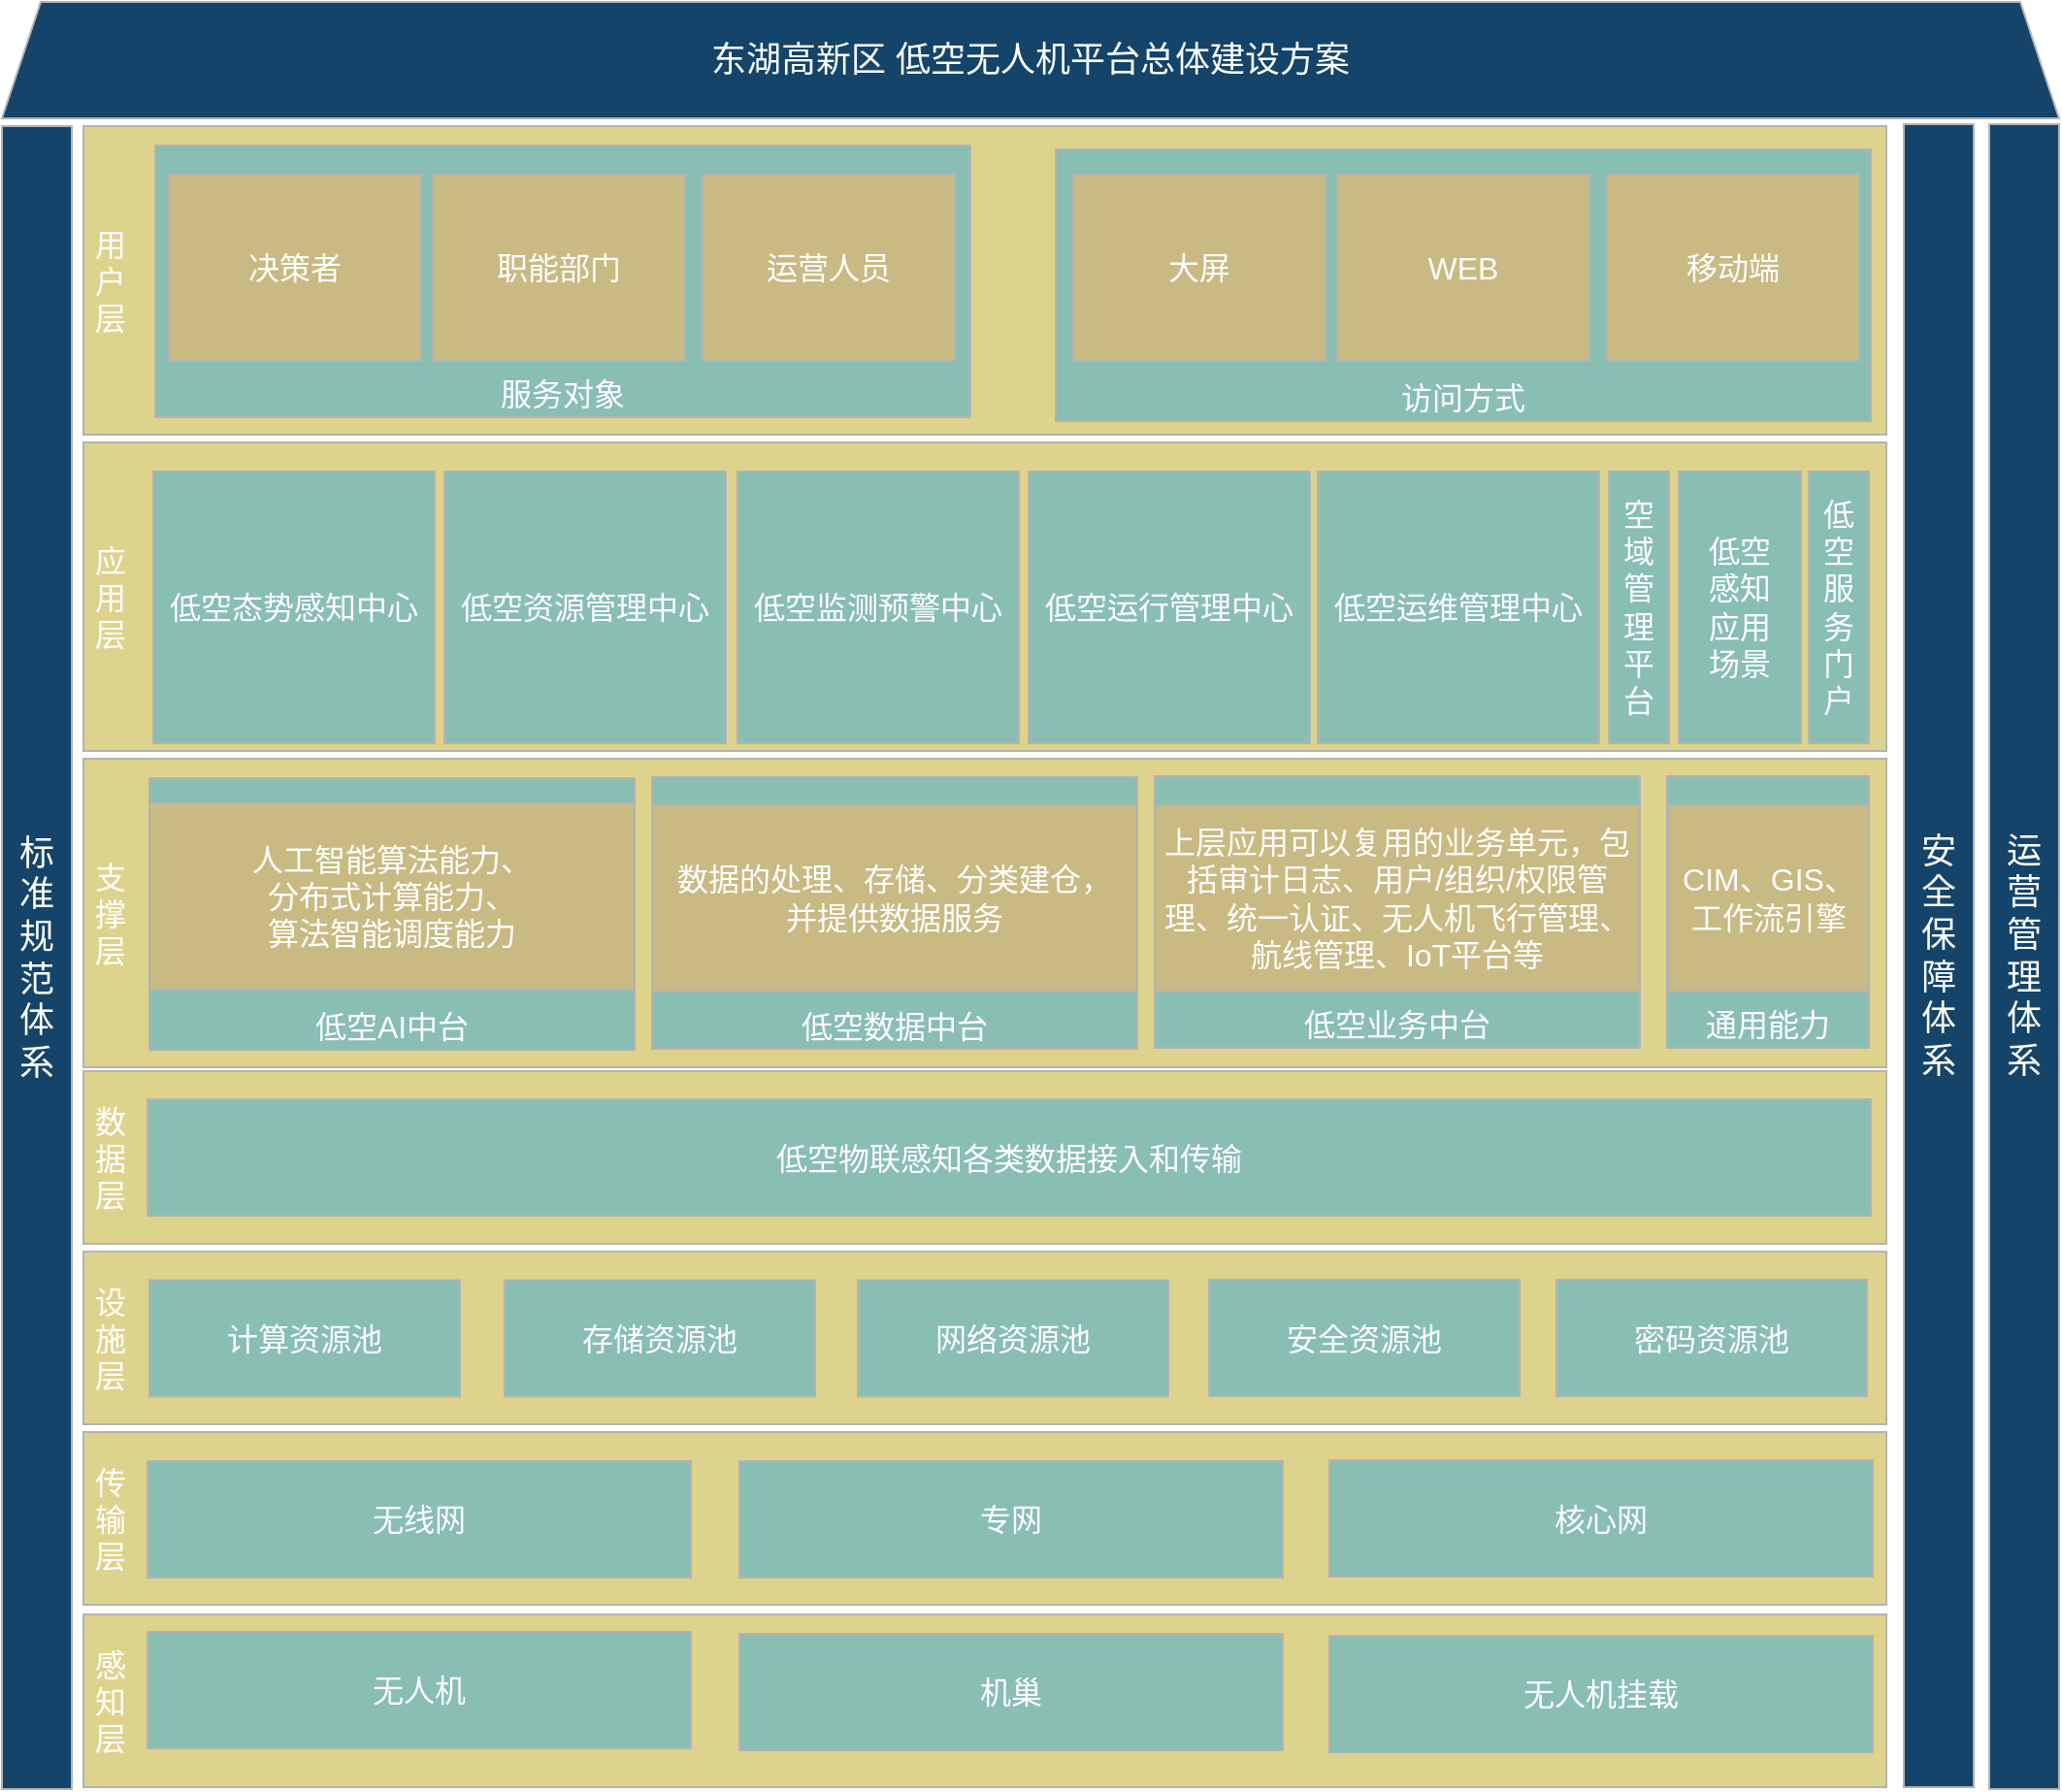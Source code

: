 <mxfile version="21.6.2" type="github" pages="12">
  <diagram name="总体" id="dKMGler52tXQYkUQm4DK">
    <mxGraphModel dx="2074" dy="1222" grid="0" gridSize="10" guides="1" tooltips="1" connect="1" arrows="1" fold="1" page="0" pageScale="1" pageWidth="827" pageHeight="1169" math="0" shadow="0">
      <root>
        <mxCell id="0" />
        <mxCell id="1" parent="0" />
        <mxCell id="PZcMeMh3Sl7zUGsd2KVH-1" value="标准规范体系" style="rounded=0;whiteSpace=wrap;html=1;fontSize=18;fillColor=#14446a;strokeColor=#B3B3B3;fontColor=#FFFFFF;" parent="1" vertex="1">
          <mxGeometry x="-105" y="-177" width="36" height="857" as="geometry" />
        </mxCell>
        <mxCell id="PZcMeMh3Sl7zUGsd2KVH-3" value="东湖高新区 低空无人机平台总体建设方案" style="shape=trapezoid;perimeter=trapezoidPerimeter;whiteSpace=wrap;html=1;fixedSize=1;strokeColor=#B3B3B3;rounded=0;fillColor=#14446a;fontColor=#FFFFFF;fontSize=18;" parent="1" vertex="1">
          <mxGeometry x="-105" y="-241" width="1060" height="60" as="geometry" />
        </mxCell>
        <mxCell id="PZcMeMh3Sl7zUGsd2KVH-4" value="安全保障体系" style="rounded=0;whiteSpace=wrap;html=1;fontSize=18;fillColor=#14446a;strokeColor=#B3B3B3;fontColor=#FFFFFF;" parent="1" vertex="1">
          <mxGeometry x="875" y="-178" width="36" height="857" as="geometry" />
        </mxCell>
        <mxCell id="PZcMeMh3Sl7zUGsd2KVH-5" value="运营管理体系" style="rounded=0;whiteSpace=wrap;html=1;fontSize=18;fillColor=#14446a;strokeColor=#B3B3B3;fontColor=#FFFFFF;" parent="1" vertex="1">
          <mxGeometry x="919" y="-178" width="36" height="858" as="geometry" />
        </mxCell>
        <mxCell id="PZcMeMh3Sl7zUGsd2KVH-6" value="感&lt;br style=&quot;font-size: 16px;&quot;&gt;知&lt;br style=&quot;font-size: 16px;&quot;&gt;层" style="rounded=0;whiteSpace=wrap;html=1;strokeColor=#B3B3B3;fontFamily=Helvetica;fontSize=16;fillColor=#ded38c;align=left;fillStyle=auto;spacingLeft=4;fontColor=#FFFFFF;" parent="1" vertex="1">
          <mxGeometry x="-63" y="590" width="929" height="89" as="geometry" />
        </mxCell>
        <mxCell id="PZcMeMh3Sl7zUGsd2KVH-7" value="无人机" style="rounded=0;whiteSpace=wrap;html=1;strokeColor=#B3B3B3;fontFamily=Helvetica;fontSize=16;fillColor=#89beb2;fontColor=#FFFFFF;" parent="1" vertex="1">
          <mxGeometry x="-30" y="599" width="280" height="60" as="geometry" />
        </mxCell>
        <mxCell id="PZcMeMh3Sl7zUGsd2KVH-8" value="无人机挂载" style="rounded=0;whiteSpace=wrap;html=1;strokeColor=#B3B3B3;fontFamily=Helvetica;fontSize=16;fillColor=#89beb2;fontColor=#FFFFFF;glass=0;shadow=0;" parent="1" vertex="1">
          <mxGeometry x="579" y="601" width="280" height="60" as="geometry" />
        </mxCell>
        <mxCell id="PZcMeMh3Sl7zUGsd2KVH-9" value="机巢" style="rounded=0;whiteSpace=wrap;html=1;strokeColor=#B3B3B3;fontFamily=Helvetica;fontSize=16;fillColor=#89beb2;fontColor=#FFFFFF;glass=0;shadow=0;" parent="1" vertex="1">
          <mxGeometry x="275" y="600" width="280" height="60" as="geometry" />
        </mxCell>
        <mxCell id="PZcMeMh3Sl7zUGsd2KVH-10" value="传&lt;br&gt;输&lt;br&gt;层" style="rounded=0;whiteSpace=wrap;html=1;strokeColor=#B3B3B3;fontFamily=Helvetica;fontSize=16;fillColor=#ded38c;align=left;fillStyle=auto;spacingLeft=4;fontColor=#FFFFFF;" parent="1" vertex="1">
          <mxGeometry x="-63" y="496" width="929" height="89" as="geometry" />
        </mxCell>
        <mxCell id="PZcMeMh3Sl7zUGsd2KVH-13" value="无线网" style="rounded=0;whiteSpace=wrap;html=1;strokeColor=#B3B3B3;fontFamily=Helvetica;fontSize=16;fillColor=#89beb2;fontColor=#FFFFFF;glass=0;shadow=0;" parent="1" vertex="1">
          <mxGeometry x="-30" y="511" width="280" height="60" as="geometry" />
        </mxCell>
        <mxCell id="PZcMeMh3Sl7zUGsd2KVH-14" value="核心网" style="rounded=0;whiteSpace=wrap;html=1;strokeColor=#B3B3B3;fontFamily=Helvetica;fontSize=16;fillColor=#89beb2;fontColor=#FFFFFF;glass=0;shadow=0;" parent="1" vertex="1">
          <mxGeometry x="579" y="510.5" width="280" height="60" as="geometry" />
        </mxCell>
        <mxCell id="PZcMeMh3Sl7zUGsd2KVH-15" value="专网" style="rounded=0;whiteSpace=wrap;html=1;strokeColor=#B3B3B3;fontFamily=Helvetica;fontSize=16;fillColor=#89beb2;fontColor=#FFFFFF;glass=0;shadow=0;" parent="1" vertex="1">
          <mxGeometry x="275" y="511" width="280" height="60" as="geometry" />
        </mxCell>
        <mxCell id="PZcMeMh3Sl7zUGsd2KVH-16" value="数&lt;br&gt;据&lt;br&gt;层" style="rounded=0;whiteSpace=wrap;html=1;strokeColor=#B3B3B3;fontFamily=Helvetica;fontSize=16;fillColor=#ded38c;align=left;fillStyle=auto;spacingLeft=4;fontColor=#FFFFFF;" parent="1" vertex="1">
          <mxGeometry x="-63" y="310" width="929" height="89" as="geometry" />
        </mxCell>
        <mxCell id="PZcMeMh3Sl7zUGsd2KVH-17" value="低空物联感知各类数据接入和传输" style="rounded=0;whiteSpace=wrap;html=1;strokeColor=#B3B3B3;fontFamily=Helvetica;fontSize=16;fillColor=#89beb2;fontColor=#FFFFFF;glass=0;shadow=0;" parent="1" vertex="1">
          <mxGeometry x="-30" y="324.5" width="888" height="60" as="geometry" />
        </mxCell>
        <mxCell id="PZcMeMh3Sl7zUGsd2KVH-18" value="支&lt;br&gt;撑&lt;br&gt;层" style="rounded=0;whiteSpace=wrap;html=1;strokeColor=#B3B3B3;fontFamily=Helvetica;fontSize=16;fillColor=#ded38c;align=left;fillStyle=auto;spacingLeft=4;fontColor=#FFFFFF;" parent="1" vertex="1">
          <mxGeometry x="-63" y="149" width="929" height="159" as="geometry" />
        </mxCell>
        <mxCell id="PZcMeMh3Sl7zUGsd2KVH-25" value="应&lt;br&gt;用&lt;br&gt;层" style="rounded=0;whiteSpace=wrap;html=1;strokeColor=#B3B3B3;fontFamily=Helvetica;fontSize=16;fillColor=#ded38c;align=left;fillStyle=auto;spacingLeft=4;fontColor=#FFFFFF;" parent="1" vertex="1">
          <mxGeometry x="-63" y="-14" width="929" height="159" as="geometry" />
        </mxCell>
        <mxCell id="PZcMeMh3Sl7zUGsd2KVH-39" value="空域管理平台" style="rounded=0;whiteSpace=wrap;html=1;strokeColor=#B3B3B3;fontFamily=Helvetica;fontSize=16;fillColor=#89beb2;fontColor=#FFFFFF;glass=0;shadow=0;" parent="1" vertex="1">
          <mxGeometry x="723" y="1" width="31" height="140" as="geometry" />
        </mxCell>
        <mxCell id="PZcMeMh3Sl7zUGsd2KVH-40" value="低空服务门户" style="rounded=0;whiteSpace=wrap;html=1;strokeColor=#B3B3B3;fontFamily=Helvetica;fontSize=16;fillColor=#89beb2;fontColor=#FFFFFF;glass=0;shadow=0;" parent="1" vertex="1">
          <mxGeometry x="826" y="1" width="31" height="140" as="geometry" />
        </mxCell>
        <mxCell id="PZcMeMh3Sl7zUGsd2KVH-41" value="低空&lt;br&gt;感知&lt;br&gt;应用&lt;br&gt;场景" style="rounded=0;whiteSpace=wrap;html=1;strokeColor=#B3B3B3;fontFamily=Helvetica;fontSize=16;fillColor=#89beb2;fontColor=#FFFFFF;glass=0;shadow=0;" parent="1" vertex="1">
          <mxGeometry x="759" y="1" width="63" height="140" as="geometry" />
        </mxCell>
        <mxCell id="PZcMeMh3Sl7zUGsd2KVH-42" value="" style="group" parent="1" vertex="1" connectable="0">
          <mxGeometry x="489" y="158" width="250" height="140" as="geometry" />
        </mxCell>
        <mxCell id="PZcMeMh3Sl7zUGsd2KVH-21" value="低空业务中台" style="rounded=0;whiteSpace=wrap;html=1;strokeColor=#B3B3B3;fontFamily=Helvetica;fontSize=16;fillColor=#89beb2;fontColor=#FFFFFF;glass=0;shadow=0;verticalAlign=bottom;" parent="PZcMeMh3Sl7zUGsd2KVH-42" vertex="1">
          <mxGeometry width="250" height="140" as="geometry" />
        </mxCell>
        <mxCell id="PZcMeMh3Sl7zUGsd2KVH-24" value="上层应用可以复用的业务单元，包括审计日志、用户/组织/权限管理、统一认证、无人机飞行管理、航线管理、IoT平台等" style="rounded=0;whiteSpace=wrap;html=1;strokeColor=#B3B3B3;fontFamily=Helvetica;fontSize=16;fillColor=#c9ba83;fontColor=#FFFFFF;glass=0;shadow=0;" parent="PZcMeMh3Sl7zUGsd2KVH-42" vertex="1">
          <mxGeometry y="15" width="250" height="96" as="geometry" />
        </mxCell>
        <mxCell id="PZcMeMh3Sl7zUGsd2KVH-43" value="" style="group" parent="1" vertex="1" connectable="0">
          <mxGeometry x="230" y="158.5" width="250" height="140" as="geometry" />
        </mxCell>
        <mxCell id="PZcMeMh3Sl7zUGsd2KVH-20" value="低空数据中台" style="rounded=0;whiteSpace=wrap;html=1;strokeColor=#B3B3B3;fontFamily=Helvetica;fontSize=16;fillColor=#89beb2;fontColor=#FFFFFF;glass=0;shadow=0;verticalAlign=bottom;" parent="PZcMeMh3Sl7zUGsd2KVH-43" vertex="1">
          <mxGeometry width="250" height="140" as="geometry" />
        </mxCell>
        <mxCell id="PZcMeMh3Sl7zUGsd2KVH-23" value="数据的处理、存储、分类建仓，&lt;br&gt;并提供数据服务" style="rounded=0;whiteSpace=wrap;html=1;strokeColor=#B3B3B3;fontFamily=Helvetica;fontSize=16;fillColor=#c9ba83;fontColor=#FFFFFF;glass=0;shadow=0;" parent="PZcMeMh3Sl7zUGsd2KVH-43" vertex="1">
          <mxGeometry y="14.5" width="250" height="96" as="geometry" />
        </mxCell>
        <mxCell id="PZcMeMh3Sl7zUGsd2KVH-44" value="" style="group" parent="1" vertex="1" connectable="0">
          <mxGeometry x="-29" y="159" width="250" height="140" as="geometry" />
        </mxCell>
        <mxCell id="PZcMeMh3Sl7zUGsd2KVH-19" value="低空AI中台" style="rounded=0;whiteSpace=wrap;html=1;strokeColor=#B3B3B3;fontFamily=Helvetica;fontSize=16;fillColor=#89beb2;fontColor=#FFFFFF;glass=0;shadow=0;verticalAlign=bottom;" parent="PZcMeMh3Sl7zUGsd2KVH-44" vertex="1">
          <mxGeometry width="250" height="140" as="geometry" />
        </mxCell>
        <mxCell id="PZcMeMh3Sl7zUGsd2KVH-22" value="人工智能算法能力、&lt;br&gt;分布式计算能力、&lt;br&gt;算法智能调度能力" style="rounded=0;whiteSpace=wrap;html=1;strokeColor=#B3B3B3;fontFamily=Helvetica;fontSize=16;fillColor=#c9ba83;fontColor=#FFFFFF;glass=0;shadow=0;" parent="PZcMeMh3Sl7zUGsd2KVH-44" vertex="1">
          <mxGeometry y="13" width="250" height="96" as="geometry" />
        </mxCell>
        <mxCell id="PZcMeMh3Sl7zUGsd2KVH-49" value="" style="group" parent="1" vertex="1" connectable="0">
          <mxGeometry x="753" y="158" width="104" height="140" as="geometry" />
        </mxCell>
        <mxCell id="PZcMeMh3Sl7zUGsd2KVH-47" value="通用能力" style="rounded=0;whiteSpace=wrap;html=1;strokeColor=#B3B3B3;fontFamily=Helvetica;fontSize=16;fillColor=#89beb2;fontColor=#FFFFFF;glass=0;shadow=0;verticalAlign=bottom;" parent="PZcMeMh3Sl7zUGsd2KVH-49" vertex="1">
          <mxGeometry width="104" height="140" as="geometry" />
        </mxCell>
        <mxCell id="PZcMeMh3Sl7zUGsd2KVH-48" value="CIM、GIS、工作流引擎" style="rounded=0;whiteSpace=wrap;html=1;strokeColor=#B3B3B3;fontFamily=Helvetica;fontSize=16;fillColor=#c9ba83;fontColor=#FFFFFF;glass=0;shadow=0;" parent="PZcMeMh3Sl7zUGsd2KVH-49" vertex="1">
          <mxGeometry x="1" y="15" width="103" height="96" as="geometry" />
        </mxCell>
        <mxCell id="PZcMeMh3Sl7zUGsd2KVH-32" value="低空监测预警中心" style="rounded=0;whiteSpace=wrap;html=1;strokeColor=#B3B3B3;fontFamily=Helvetica;fontSize=16;fillColor=#89beb2;fontColor=#FFFFFF;glass=0;shadow=0;verticalAlign=middle;" parent="1" vertex="1">
          <mxGeometry x="274" y="1" width="145" height="140" as="geometry" />
        </mxCell>
        <mxCell id="PZcMeMh3Sl7zUGsd2KVH-28" value="低空资源管理中心" style="rounded=0;whiteSpace=wrap;html=1;strokeColor=#B3B3B3;fontFamily=Helvetica;fontSize=16;fillColor=#89beb2;fontColor=#FFFFFF;glass=0;shadow=0;verticalAlign=middle;" parent="1" vertex="1">
          <mxGeometry x="123" y="1" width="145" height="140" as="geometry" />
        </mxCell>
        <mxCell id="PZcMeMh3Sl7zUGsd2KVH-26" value="低空态势感知中心" style="rounded=0;whiteSpace=wrap;html=1;strokeColor=#B3B3B3;fontFamily=Helvetica;fontSize=16;fillColor=#89beb2;fontColor=#FFFFFF;glass=0;shadow=0;verticalAlign=middle;" parent="1" vertex="1">
          <mxGeometry x="-27" y="1" width="145" height="140" as="geometry" />
        </mxCell>
        <mxCell id="PZcMeMh3Sl7zUGsd2KVH-34" value="低空运行管理中心" style="rounded=0;whiteSpace=wrap;html=1;strokeColor=#B3B3B3;fontFamily=Helvetica;fontSize=16;fillColor=#89beb2;fontColor=#FFFFFF;glass=0;shadow=0;verticalAlign=middle;" parent="1" vertex="1">
          <mxGeometry x="424" y="1" width="145" height="140" as="geometry" />
        </mxCell>
        <mxCell id="PZcMeMh3Sl7zUGsd2KVH-50" value="用&lt;br&gt;户&lt;br&gt;层" style="rounded=0;whiteSpace=wrap;html=1;strokeColor=#B3B3B3;fontFamily=Helvetica;fontSize=16;fillColor=#ded38c;align=left;fillStyle=auto;spacingLeft=4;fontColor=#FFFFFF;" parent="1" vertex="1">
          <mxGeometry x="-63" y="-177" width="929" height="159" as="geometry" />
        </mxCell>
        <mxCell id="PZcMeMh3Sl7zUGsd2KVH-52" value="服务对象" style="rounded=0;whiteSpace=wrap;html=1;strokeColor=#B3B3B3;fontFamily=Helvetica;fontSize=16;fillColor=#89beb2;fontColor=#FFFFFF;glass=0;shadow=0;verticalAlign=bottom;" parent="1" vertex="1">
          <mxGeometry x="-26" y="-167" width="420" height="140" as="geometry" />
        </mxCell>
        <mxCell id="PZcMeMh3Sl7zUGsd2KVH-53" value="决策者" style="rounded=0;whiteSpace=wrap;html=1;strokeColor=#B3B3B3;fontFamily=Helvetica;fontSize=16;fillColor=#c9ba83;fontColor=#FFFFFF;glass=0;shadow=0;" parent="1" vertex="1">
          <mxGeometry x="-19" y="-152" width="130" height="96" as="geometry" />
        </mxCell>
        <mxCell id="PZcMeMh3Sl7zUGsd2KVH-57" value="职能部门" style="rounded=0;whiteSpace=wrap;html=1;strokeColor=#B3B3B3;fontFamily=Helvetica;fontSize=16;fillColor=#c9ba83;fontColor=#FFFFFF;glass=0;shadow=0;" parent="1" vertex="1">
          <mxGeometry x="117" y="-152" width="130" height="96" as="geometry" />
        </mxCell>
        <mxCell id="PZcMeMh3Sl7zUGsd2KVH-58" value="运营人员" style="rounded=0;whiteSpace=wrap;html=1;strokeColor=#B3B3B3;fontFamily=Helvetica;fontSize=16;fillColor=#c9ba83;fontColor=#FFFFFF;glass=0;shadow=0;" parent="1" vertex="1">
          <mxGeometry x="256" y="-152" width="130" height="96" as="geometry" />
        </mxCell>
        <mxCell id="PZcMeMh3Sl7zUGsd2KVH-55" value="访问方式" style="rounded=0;whiteSpace=wrap;html=1;strokeColor=#B3B3B3;fontFamily=Helvetica;fontSize=16;fillColor=#89beb2;fontColor=#FFFFFF;glass=0;shadow=0;verticalAlign=bottom;" parent="1" vertex="1">
          <mxGeometry x="438" y="-165" width="420" height="140" as="geometry" />
        </mxCell>
        <mxCell id="PZcMeMh3Sl7zUGsd2KVH-60" value="大屏" style="rounded=0;whiteSpace=wrap;html=1;strokeColor=#B3B3B3;fontFamily=Helvetica;fontSize=16;fillColor=#c9ba83;fontColor=#FFFFFF;glass=0;shadow=0;" parent="1" vertex="1">
          <mxGeometry x="447" y="-152" width="130" height="96" as="geometry" />
        </mxCell>
        <mxCell id="PZcMeMh3Sl7zUGsd2KVH-61" value="WEB" style="rounded=0;whiteSpace=wrap;html=1;strokeColor=#B3B3B3;fontFamily=Helvetica;fontSize=16;fillColor=#c9ba83;fontColor=#FFFFFF;glass=0;shadow=0;" parent="1" vertex="1">
          <mxGeometry x="583" y="-152" width="130" height="96" as="geometry" />
        </mxCell>
        <mxCell id="PZcMeMh3Sl7zUGsd2KVH-62" value="移动端" style="rounded=0;whiteSpace=wrap;html=1;strokeColor=#B3B3B3;fontFamily=Helvetica;fontSize=16;fillColor=#c9ba83;fontColor=#FFFFFF;glass=0;shadow=0;" parent="1" vertex="1">
          <mxGeometry x="722" y="-152" width="130" height="96" as="geometry" />
        </mxCell>
        <mxCell id="vy2BD34TnuTuffAx-Q_C-1" value="设&lt;br&gt;施&lt;br&gt;层" style="rounded=0;whiteSpace=wrap;html=1;strokeColor=#B3B3B3;fontFamily=Helvetica;fontSize=16;fillColor=#ded38c;align=left;fillStyle=auto;spacingLeft=4;fontColor=#FFFFFF;" parent="1" vertex="1">
          <mxGeometry x="-63" y="403" width="929" height="89" as="geometry" />
        </mxCell>
        <mxCell id="vy2BD34TnuTuffAx-Q_C-2" value="计算资源池" style="rounded=0;whiteSpace=wrap;html=1;strokeColor=#B3B3B3;fontFamily=Helvetica;fontSize=16;fillColor=#89beb2;fontColor=#FFFFFF;glass=0;shadow=0;" parent="1" vertex="1">
          <mxGeometry x="-29" y="417.75" width="160" height="60" as="geometry" />
        </mxCell>
        <mxCell id="vy2BD34TnuTuffAx-Q_C-3" value="网络资源池" style="rounded=0;whiteSpace=wrap;html=1;strokeColor=#B3B3B3;fontFamily=Helvetica;fontSize=16;fillColor=#89beb2;fontColor=#FFFFFF;glass=0;shadow=0;" parent="1" vertex="1">
          <mxGeometry x="336" y="417.75" width="160" height="60" as="geometry" />
        </mxCell>
        <mxCell id="vy2BD34TnuTuffAx-Q_C-4" value="存储资源池" style="rounded=0;whiteSpace=wrap;html=1;strokeColor=#B3B3B3;fontFamily=Helvetica;fontSize=16;fillColor=#89beb2;fontColor=#FFFFFF;glass=0;shadow=0;" parent="1" vertex="1">
          <mxGeometry x="154" y="417.75" width="160" height="60" as="geometry" />
        </mxCell>
        <mxCell id="vy2BD34TnuTuffAx-Q_C-5" value="密码资源池" style="rounded=0;whiteSpace=wrap;html=1;strokeColor=#B3B3B3;fontFamily=Helvetica;fontSize=16;fillColor=#89beb2;fontColor=#FFFFFF;glass=0;shadow=0;" parent="1" vertex="1">
          <mxGeometry x="696" y="417.5" width="160" height="60" as="geometry" />
        </mxCell>
        <mxCell id="vy2BD34TnuTuffAx-Q_C-6" value="安全资源池" style="rounded=0;whiteSpace=wrap;html=1;strokeColor=#B3B3B3;fontFamily=Helvetica;fontSize=16;fillColor=#89beb2;fontColor=#FFFFFF;glass=0;shadow=0;" parent="1" vertex="1">
          <mxGeometry x="517" y="417.5" width="160" height="60" as="geometry" />
        </mxCell>
        <mxCell id="sLcQ8c_pJU7o9uxGhHuf-1" value="职能部门" style="rounded=0;whiteSpace=wrap;html=1;strokeColor=#B3B3B3;fontFamily=Helvetica;fontSize=16;fillColor=#c9ba83;fontColor=#FFFFFF;glass=0;shadow=0;" parent="1" vertex="1">
          <mxGeometry x="117" y="-152" width="130" height="96" as="geometry" />
        </mxCell>
        <mxCell id="2nmU1sWY8-6sqUuwX18h-1" value="低空运维管理中心" style="rounded=0;whiteSpace=wrap;html=1;strokeColor=#B3B3B3;fontFamily=Helvetica;fontSize=16;fillColor=#89beb2;fontColor=#FFFFFF;glass=0;shadow=0;verticalAlign=middle;" parent="1" vertex="1">
          <mxGeometry x="573" y="1" width="145" height="140" as="geometry" />
        </mxCell>
      </root>
    </mxGraphModel>
  </diagram>
  <diagram id="-822AaaL5B67_Z9tuY06" name="应用架构">
    <mxGraphModel dx="1434" dy="1188" grid="0" gridSize="10" guides="1" tooltips="1" connect="1" arrows="1" fold="1" page="0" pageScale="1" pageWidth="827" pageHeight="1169" math="0" shadow="0">
      <root>
        <mxCell id="0" />
        <mxCell id="1" parent="0" />
        <mxCell id="u_-WNFlX7n4f5odH8R6w-6" value="&lt;b&gt;IOT&lt;/b&gt;" style="rounded=0;whiteSpace=wrap;html=1;verticalAlign=bottom;opacity=30;glass=0;dashed=1;" parent="1" vertex="1">
          <mxGeometry x="197" y="421" width="924" height="264" as="geometry" />
        </mxCell>
        <mxCell id="u_-WNFlX7n4f5odH8R6w-103" value="&lt;b&gt;适配层&lt;/b&gt;" style="rounded=0;whiteSpace=wrap;html=1;verticalAlign=middle;opacity=30;glass=0;dashed=1;align=right;" parent="1" vertex="1">
          <mxGeometry x="206.5" y="507" width="903" height="71" as="geometry" />
        </mxCell>
        <mxCell id="u_-WNFlX7n4f5odH8R6w-2" value="" style="rounded=0;whiteSpace=wrap;html=1;verticalAlign=middle;opacity=30;glass=0;" parent="1" vertex="1">
          <mxGeometry x="255" y="149" width="869" height="246" as="geometry" />
        </mxCell>
        <mxCell id="u_-WNFlX7n4f5odH8R6w-79" value="通用能力" style="rounded=0;whiteSpace=wrap;html=1;opacity=30;verticalAlign=bottom;dashed=1;" parent="1" vertex="1">
          <mxGeometry x="1004" y="157" width="112" height="231" as="geometry" />
        </mxCell>
        <mxCell id="u_-WNFlX7n4f5odH8R6w-7" value="平&lt;br&gt;台&lt;br&gt;层" style="rounded=1;whiteSpace=wrap;html=1;opacity=30;fillColor=#f8cecc;gradientColor=#ea6b66;strokeColor=#b85450;" parent="1" vertex="1">
          <mxGeometry x="197" y="147" width="43" height="248" as="geometry" />
        </mxCell>
        <mxCell id="u_-WNFlX7n4f5odH8R6w-9" value="协议适配转换" style="rounded=1;whiteSpace=wrap;html=1;opacity=30;fillColor=#fff2cc;gradientColor=#ffd966;strokeColor=#d6b656;" parent="1" vertex="1">
          <mxGeometry x="398" y="516.5" width="160" height="50" as="geometry" />
        </mxCell>
        <mxCell id="u_-WNFlX7n4f5odH8R6w-13" value="设备管理" style="rounded=1;whiteSpace=wrap;html=1;opacity=30;fillColor=#fff2cc;gradientColor=#ffd966;strokeColor=#d6b656;" parent="1" vertex="1">
          <mxGeometry x="220.5" y="515" width="160" height="50" as="geometry" />
        </mxCell>
        <mxCell id="u_-WNFlX7n4f5odH8R6w-15" value="低空AI中台" style="rounded=0;whiteSpace=wrap;html=1;opacity=30;verticalAlign=bottom;dashed=1;" parent="1" vertex="1">
          <mxGeometry x="266" y="157" width="238" height="231" as="geometry" />
        </mxCell>
        <mxCell id="u_-WNFlX7n4f5odH8R6w-16" value="应&lt;br&gt;用&lt;br&gt;层" style="rounded=1;whiteSpace=wrap;html=1;fillColor=#f8cecc;strokeColor=#b85450;opacity=30;gradientColor=#ea6b66;" parent="1" vertex="1">
          <mxGeometry x="197" y="-233" width="43" height="357" as="geometry" />
        </mxCell>
        <mxCell id="u_-WNFlX7n4f5odH8R6w-17" value="" style="rounded=0;whiteSpace=wrap;html=1;verticalAlign=middle;opacity=30;fillColor=default;strokeColor=default;glass=0;" parent="1" vertex="1">
          <mxGeometry x="255" y="-234" width="870" height="364" as="geometry" />
        </mxCell>
        <mxCell id="u_-WNFlX7n4f5odH8R6w-22" value="CIM平台" style="rounded=1;whiteSpace=wrap;html=1;opacity=30;fillColor=#fff2cc;gradientColor=#ffd966;strokeColor=#d6b656;" parent="1" vertex="1">
          <mxGeometry x="1010.5" y="183" width="99" height="42.5" as="geometry" />
        </mxCell>
        <mxCell id="u_-WNFlX7n4f5odH8R6w-24" value="用&lt;br&gt;户&lt;br&gt;端" style="rounded=1;whiteSpace=wrap;html=1;fillColor=#f8cecc;strokeColor=#b85450;opacity=30;gradientColor=#ea6b66;" parent="1" vertex="1">
          <mxGeometry x="197" y="-329" width="43" height="75" as="geometry" />
        </mxCell>
        <mxCell id="u_-WNFlX7n4f5odH8R6w-25" value="" style="rounded=0;whiteSpace=wrap;html=1;glass=0;opacity=30;fillColor=default;strokeColor=default;" parent="1" vertex="1">
          <mxGeometry x="255" y="-327" width="872" height="73" as="geometry" />
        </mxCell>
        <mxCell id="u_-WNFlX7n4f5odH8R6w-26" value="WEB端" style="rounded=1;whiteSpace=wrap;html=1;opacity=30;fillColor=#fff2cc;strokeColor=#d6b656;gradientColor=#ffd966;" parent="1" vertex="1">
          <mxGeometry x="277" y="-316.5" width="250" height="50" as="geometry" />
        </mxCell>
        <mxCell id="u_-WNFlX7n4f5odH8R6w-27" value="移动端" style="rounded=1;whiteSpace=wrap;html=1;opacity=30;fillColor=#fff2cc;strokeColor=#d6b656;gradientColor=#ffd966;" parent="1" vertex="1">
          <mxGeometry x="571" y="-316.5" width="250" height="50" as="geometry" />
        </mxCell>
        <mxCell id="u_-WNFlX7n4f5odH8R6w-28" value="大屏" style="rounded=1;whiteSpace=wrap;html=1;opacity=30;fillColor=#fff2cc;strokeColor=#d6b656;gradientColor=#ffd966;" parent="1" vertex="1">
          <mxGeometry x="859.5" y="-317.5" width="250" height="50" as="geometry" />
        </mxCell>
        <mxCell id="u_-WNFlX7n4f5odH8R6w-38" value="" style="group" parent="1" vertex="1" connectable="0">
          <mxGeometry x="264" y="-230" width="853" height="190" as="geometry" />
        </mxCell>
        <mxCell id="u_-WNFlX7n4f5odH8R6w-39" value="低空感知应用场景" style="rounded=0;whiteSpace=wrap;html=1;opacity=30;verticalAlign=bottom;dashed=1;dashPattern=8 8;" parent="u_-WNFlX7n4f5odH8R6w-38" vertex="1">
          <mxGeometry width="853" height="190" as="geometry" />
        </mxCell>
        <mxCell id="u_-WNFlX7n4f5odH8R6w-40" value="交&lt;br&gt;通&lt;br&gt;管&lt;br&gt;理" style="rounded=1;whiteSpace=wrap;html=1;opacity=30;fillColor=#fff2cc;strokeColor=#d6b656;gradientColor=#ffd966;" parent="u_-WNFlX7n4f5odH8R6w-38" vertex="1">
          <mxGeometry x="78.981" y="11.5" width="47.389" height="150" as="geometry" />
        </mxCell>
        <mxCell id="u_-WNFlX7n4f5odH8R6w-41" value="环&lt;br&gt;境&lt;br&gt;水&lt;br&gt;务" style="rounded=1;whiteSpace=wrap;html=1;opacity=30;fillColor=#fff2cc;strokeColor=#d6b656;gradientColor=#ffd966;" parent="u_-WNFlX7n4f5odH8R6w-38" vertex="1">
          <mxGeometry x="139.007" y="11.5" width="47.389" height="150" as="geometry" />
        </mxCell>
        <mxCell id="u_-WNFlX7n4f5odH8R6w-42" value="城&lt;br&gt;市&lt;br&gt;管&lt;br&gt;理" style="rounded=1;whiteSpace=wrap;html=1;opacity=30;fillColor=#fff2cc;strokeColor=#d6b656;gradientColor=#ffd966;" parent="u_-WNFlX7n4f5odH8R6w-38" vertex="1">
          <mxGeometry x="199.033" y="11.5" width="47.389" height="150" as="geometry" />
        </mxCell>
        <mxCell id="u_-WNFlX7n4f5odH8R6w-43" value="市&lt;br&gt;场&lt;br&gt;监&lt;br&gt;督&lt;br&gt;管&lt;br&gt;理&lt;br&gt;局" style="rounded=1;whiteSpace=wrap;html=1;opacity=30;fillColor=#fff2cc;strokeColor=#d6b656;gradientColor=#ffd966;" parent="u_-WNFlX7n4f5odH8R6w-38" vertex="1">
          <mxGeometry x="259.059" y="11.5" width="47.389" height="150" as="geometry" />
        </mxCell>
        <mxCell id="u_-WNFlX7n4f5odH8R6w-44" value="公&lt;br&gt;共&lt;br&gt;安&lt;br&gt;全" style="rounded=1;whiteSpace=wrap;html=1;opacity=30;fillColor=#fff2cc;strokeColor=#d6b656;gradientColor=#ffd966;" parent="u_-WNFlX7n4f5odH8R6w-38" vertex="1">
          <mxGeometry x="18.956" y="11.5" width="47.389" height="150" as="geometry" />
        </mxCell>
        <mxCell id="u_-WNFlX7n4f5odH8R6w-45" value="应&lt;br&gt;急&lt;br&gt;管&lt;br&gt;理" style="rounded=1;whiteSpace=wrap;html=1;opacity=30;fillColor=#fff2cc;strokeColor=#d6b656;gradientColor=#ffd966;" parent="u_-WNFlX7n4f5odH8R6w-38" vertex="1">
          <mxGeometry x="379.111" y="11.5" width="47.389" height="150" as="geometry" />
        </mxCell>
        <mxCell id="u_-WNFlX7n4f5odH8R6w-46" value="社&lt;br&gt;会&lt;br&gt;事&lt;br&gt;务" style="rounded=1;whiteSpace=wrap;html=1;opacity=30;fillColor=#fff2cc;strokeColor=#d6b656;gradientColor=#ffd966;" parent="u_-WNFlX7n4f5odH8R6w-38" vertex="1">
          <mxGeometry x="439.137" y="11.5" width="47.389" height="150" as="geometry" />
        </mxCell>
        <mxCell id="u_-WNFlX7n4f5odH8R6w-47" value="卫&lt;br&gt;生&lt;br&gt;局" style="rounded=1;whiteSpace=wrap;html=1;opacity=30;fillColor=#fff2cc;strokeColor=#d6b656;gradientColor=#ffd966;" parent="u_-WNFlX7n4f5odH8R6w-38" vertex="1">
          <mxGeometry x="499.163" y="11.5" width="47.389" height="150" as="geometry" />
        </mxCell>
        <mxCell id="u_-WNFlX7n4f5odH8R6w-48" value="政&lt;br&gt;府&lt;br&gt;园&lt;br&gt;区" style="rounded=1;whiteSpace=wrap;html=1;opacity=30;fillColor=#fff2cc;strokeColor=#d6b656;gradientColor=#ffd966;" parent="u_-WNFlX7n4f5odH8R6w-38" vertex="1">
          <mxGeometry x="732.948" y="11.5" width="47.389" height="150" as="geometry" />
        </mxCell>
        <mxCell id="u_-WNFlX7n4f5odH8R6w-49" value="规&lt;br&gt;划&lt;br&gt;测&lt;br&gt;绘" style="rounded=1;whiteSpace=wrap;html=1;opacity=30;fillColor=#fff2cc;strokeColor=#d6b656;gradientColor=#ffd966;" parent="u_-WNFlX7n4f5odH8R6w-38" vertex="1">
          <mxGeometry x="319.085" y="11.5" width="47.389" height="150" as="geometry" />
        </mxCell>
        <mxCell id="u_-WNFlX7n4f5odH8R6w-50" value="街&lt;br&gt;道&lt;br&gt;办" style="rounded=1;whiteSpace=wrap;html=1;opacity=30;fillColor=#fff2cc;strokeColor=#d6b656;gradientColor=#ffd966;" parent="u_-WNFlX7n4f5odH8R6w-38" vertex="1">
          <mxGeometry x="791.394" y="11.5" width="47.389" height="150" as="geometry" />
        </mxCell>
        <mxCell id="u_-WNFlX7n4f5odH8R6w-51" value="" style="endArrow=none;dashed=1;html=1;dashPattern=1 3;strokeWidth=2;rounded=1;fillColor=#d5e8d4;strokeColor=#82b366;fontSize=12;opacity=30;gradientColor=#97d077;" parent="u_-WNFlX7n4f5odH8R6w-38" edge="1">
          <mxGeometry width="50" height="50" relative="1" as="geometry">
            <mxPoint x="622.374" y="86" as="sourcePoint" />
            <mxPoint x="715.572" y="86" as="targetPoint" />
          </mxGeometry>
        </mxCell>
        <mxCell id="u_-WNFlX7n4f5odH8R6w-52" value="政&lt;br&gt;法&lt;br&gt;委" style="rounded=1;whiteSpace=wrap;html=1;opacity=30;fillColor=#fff2cc;strokeColor=#d6b656;gradientColor=#ffd966;" parent="u_-WNFlX7n4f5odH8R6w-38" vertex="1">
          <mxGeometry x="557.609" y="11.5" width="47.389" height="150" as="geometry" />
        </mxCell>
        <mxCell id="u_-WNFlX7n4f5odH8R6w-77" value="低空数据中台" style="rounded=0;whiteSpace=wrap;html=1;opacity=30;verticalAlign=bottom;dashed=1;" parent="1" vertex="1">
          <mxGeometry x="511" y="157" width="238" height="231" as="geometry" />
        </mxCell>
        <mxCell id="u_-WNFlX7n4f5odH8R6w-78" value="低空业务中台" style="rounded=0;whiteSpace=wrap;html=1;opacity=30;verticalAlign=bottom;dashed=1;" parent="1" vertex="1">
          <mxGeometry x="758" y="157" width="238" height="231" as="geometry" />
        </mxCell>
        <mxCell id="u_-WNFlX7n4f5odH8R6w-80" value="GIS平台" style="rounded=0;whiteSpace=wrap;html=1;opacity=30;fillColor=#d5e8d4;gradientColor=#97d077;strokeColor=#82b366;" parent="1" vertex="1">
          <mxGeometry x="1010.5" y="242" width="99" height="42.5" as="geometry" />
        </mxCell>
        <mxCell id="u_-WNFlX7n4f5odH8R6w-81" value="工作流引擎" style="rounded=0;whiteSpace=wrap;html=1;opacity=30;fillColor=#d5e8d4;gradientColor=#97d077;strokeColor=#82b366;" parent="1" vertex="1">
          <mxGeometry x="1010.5" y="303" width="99" height="42.5" as="geometry" />
        </mxCell>
        <mxCell id="u_-WNFlX7n4f5odH8R6w-82" value="" style="group" parent="1" vertex="1" connectable="0">
          <mxGeometry x="193" y="691" width="930" height="122" as="geometry" />
        </mxCell>
        <mxCell id="u_-WNFlX7n4f5odH8R6w-3" value="感&lt;br&gt;知&lt;br&gt;设&lt;br&gt;备" style="rounded=1;whiteSpace=wrap;html=1;opacity=30;fillColor=#f8cecc;gradientColor=#ea6b66;strokeColor=#b85450;" parent="u_-WNFlX7n4f5odH8R6w-82" vertex="1">
          <mxGeometry width="43" height="122" as="geometry" />
        </mxCell>
        <mxCell id="u_-WNFlX7n4f5odH8R6w-4" value="" style="rounded=0;whiteSpace=wrap;html=1;glass=0;opacity=30;" parent="u_-WNFlX7n4f5odH8R6w-82" vertex="1">
          <mxGeometry x="58" width="872" height="119" as="geometry" />
        </mxCell>
        <mxCell id="u_-WNFlX7n4f5odH8R6w-53" value="飞行设备" style="rounded=0;whiteSpace=wrap;html=1;opacity=30;verticalAlign=top;dashed=1;dashPattern=8 8;" parent="u_-WNFlX7n4f5odH8R6w-82" vertex="1">
          <mxGeometry x="70" y="4.5" width="218" height="110" as="geometry" />
        </mxCell>
        <mxCell id="u_-WNFlX7n4f5odH8R6w-54" value="无人机" style="rounded=1;whiteSpace=wrap;html=1;opacity=30;fillColor=#d5e8d4;strokeColor=#82b366;gradientColor=#97d077;" parent="u_-WNFlX7n4f5odH8R6w-82" vertex="1">
          <mxGeometry x="83" y="31.5" width="90" height="30" as="geometry" />
        </mxCell>
        <mxCell id="u_-WNFlX7n4f5odH8R6w-55" value="无人机机库" style="rounded=1;whiteSpace=wrap;html=1;opacity=30;fillColor=#d5e8d4;strokeColor=#82b366;gradientColor=#97d077;" parent="u_-WNFlX7n4f5odH8R6w-82" vertex="1">
          <mxGeometry x="83" y="67.5" width="90" height="30" as="geometry" />
        </mxCell>
        <mxCell id="u_-WNFlX7n4f5odH8R6w-56" value="无人机指挥车" style="rounded=1;whiteSpace=wrap;html=1;opacity=30;fillColor=#fff2cc;strokeColor=#d6b656;gradientColor=#ffd966;" parent="u_-WNFlX7n4f5odH8R6w-82" vertex="1">
          <mxGeometry x="184" y="31.5" width="90" height="30" as="geometry" />
        </mxCell>
        <mxCell id="u_-WNFlX7n4f5odH8R6w-57" value="无人机反制" style="rounded=1;whiteSpace=wrap;html=1;opacity=30;fillColor=#fff2cc;strokeColor=#d6b656;gradientColor=#ffd966;" parent="u_-WNFlX7n4f5odH8R6w-82" vertex="1">
          <mxGeometry x="184" y="66.5" width="90" height="31" as="geometry" />
        </mxCell>
        <mxCell id="u_-WNFlX7n4f5odH8R6w-58" value="无人机挂载设备" style="rounded=0;whiteSpace=wrap;html=1;opacity=30;verticalAlign=top;dashed=1;dashPattern=8 8;" parent="u_-WNFlX7n4f5odH8R6w-82" vertex="1">
          <mxGeometry x="301" y="4.5" width="616" height="110" as="geometry" />
        </mxCell>
        <mxCell id="u_-WNFlX7n4f5odH8R6w-59" value="四光云台相机" style="rounded=1;whiteSpace=wrap;html=1;opacity=30;fillColor=#d5e8d4;strokeColor=#82b366;gradientColor=#97d077;" parent="u_-WNFlX7n4f5odH8R6w-82" vertex="1">
          <mxGeometry x="314" y="31.5" width="90" height="30" as="geometry" />
        </mxCell>
        <mxCell id="u_-WNFlX7n4f5odH8R6w-60" value="气体探测" style="rounded=1;whiteSpace=wrap;html=1;opacity=30;fillColor=#d5e8d4;strokeColor=#82b366;gradientColor=#97d077;" parent="u_-WNFlX7n4f5odH8R6w-82" vertex="1">
          <mxGeometry x="414" y="31.5" width="90" height="30" as="geometry" />
        </mxCell>
        <mxCell id="u_-WNFlX7n4f5odH8R6w-61" value="探照灯" style="rounded=1;whiteSpace=wrap;html=1;opacity=30;fillColor=#d5e8d4;strokeColor=#82b366;gradientColor=#97d077;" parent="u_-WNFlX7n4f5odH8R6w-82" vertex="1">
          <mxGeometry x="514" y="31.5" width="90" height="30" as="geometry" />
        </mxCell>
        <mxCell id="u_-WNFlX7n4f5odH8R6w-62" value="喊话器" style="rounded=1;whiteSpace=wrap;html=1;opacity=30;fillColor=#d5e8d4;strokeColor=#82b366;gradientColor=#97d077;" parent="u_-WNFlX7n4f5odH8R6w-82" vertex="1">
          <mxGeometry x="614" y="31.5" width="90" height="30" as="geometry" />
        </mxCell>
        <mxCell id="u_-WNFlX7n4f5odH8R6w-63" value="降落伞" style="rounded=1;whiteSpace=wrap;html=1;opacity=30;fillColor=#d5e8d4;strokeColor=#82b366;gradientColor=#97d077;" parent="u_-WNFlX7n4f5odH8R6w-82" vertex="1">
          <mxGeometry x="714" y="31.5" width="90" height="30" as="geometry" />
        </mxCell>
        <mxCell id="u_-WNFlX7n4f5odH8R6w-64" value="多挂载" style="rounded=1;whiteSpace=wrap;html=1;opacity=30;fillColor=#d5e8d4;strokeColor=#82b366;gradientColor=#97d077;" parent="u_-WNFlX7n4f5odH8R6w-82" vertex="1">
          <mxGeometry x="814" y="31.5" width="90" height="30" as="geometry" />
        </mxCell>
        <mxCell id="u_-WNFlX7n4f5odH8R6w-65" value="双光云台相机" style="rounded=1;whiteSpace=wrap;html=1;opacity=30;fillColor=#fff2cc;strokeColor=#d6b656;gradientColor=#ffd966;" parent="u_-WNFlX7n4f5odH8R6w-82" vertex="1">
          <mxGeometry x="312" y="71.5" width="90" height="31" as="geometry" />
        </mxCell>
        <mxCell id="u_-WNFlX7n4f5odH8R6w-66" value="激光雷达" style="rounded=1;whiteSpace=wrap;html=1;opacity=30;fillColor=#fff2cc;strokeColor=#d6b656;gradientColor=#ffd966;" parent="u_-WNFlX7n4f5odH8R6w-82" vertex="1">
          <mxGeometry x="412" y="71.5" width="90" height="31" as="geometry" />
        </mxCell>
        <mxCell id="u_-WNFlX7n4f5odH8R6w-67" value="正射航测相机" style="rounded=1;whiteSpace=wrap;html=1;opacity=30;fillColor=#fff2cc;strokeColor=#d6b656;gradientColor=#ffd966;" parent="u_-WNFlX7n4f5odH8R6w-82" vertex="1">
          <mxGeometry x="512" y="71.5" width="90" height="31" as="geometry" />
        </mxCell>
        <mxCell id="u_-WNFlX7n4f5odH8R6w-68" value="水环境监测" style="rounded=1;whiteSpace=wrap;html=1;opacity=30;fillColor=#fff2cc;strokeColor=#d6b656;gradientColor=#ffd966;" parent="u_-WNFlX7n4f5odH8R6w-82" vertex="1">
          <mxGeometry x="613" y="71.5" width="90" height="31" as="geometry" />
        </mxCell>
        <mxCell id="u_-WNFlX7n4f5odH8R6w-69" value="......." style="rounded=1;whiteSpace=wrap;html=1;opacity=30;fillColor=#fff2cc;strokeColor=#d6b656;gradientColor=#ffd966;" parent="u_-WNFlX7n4f5odH8R6w-82" vertex="1">
          <mxGeometry x="713" y="71.5" width="90" height="31" as="geometry" />
        </mxCell>
        <mxCell id="u_-WNFlX7n4f5odH8R6w-83" value="数据接入" style="rounded=0;whiteSpace=wrap;html=1;opacity=30;fillColor=#fff2cc;gradientColor=#ffd966;strokeColor=#d6b656;flipV=1;" parent="1" vertex="1">
          <mxGeometry x="516.5" y="316.98" width="227" height="42.5" as="geometry" />
        </mxCell>
        <mxCell id="u_-WNFlX7n4f5odH8R6w-84" value="数据治理" style="rounded=0;whiteSpace=wrap;html=1;opacity=30;fillColor=#fff2cc;gradientColor=#ffd966;strokeColor=#d6b656;flipV=1;" parent="1" vertex="1">
          <mxGeometry x="516.5" y="266" width="227" height="42.5" as="geometry" />
        </mxCell>
        <mxCell id="u_-WNFlX7n4f5odH8R6w-85" value="数据服务" style="rounded=0;whiteSpace=wrap;html=1;opacity=30;fillColor=#fff2cc;gradientColor=#ffd966;strokeColor=#d6b656;flipV=1;" parent="1" vertex="1">
          <mxGeometry x="516.5" y="166" width="227" height="42.5" as="geometry" />
        </mxCell>
        <mxCell id="u_-WNFlX7n4f5odH8R6w-86" value="数据建仓" style="rounded=0;whiteSpace=wrap;html=1;opacity=30;fillColor=#fff2cc;gradientColor=#ffd966;strokeColor=#d6b656;flipV=1;" parent="1" vertex="1">
          <mxGeometry x="516.5" y="216" width="227" height="42.5" as="geometry" />
        </mxCell>
        <mxCell id="u_-WNFlX7n4f5odH8R6w-87" value="无人机飞行管理平台" style="rounded=1;whiteSpace=wrap;html=1;opacity=30;fillColor=#d5e8d4;gradientColor=#97d077;strokeColor=#82b366;flipV=1;" parent="1" vertex="1">
          <mxGeometry x="763.5" y="166" width="227" height="42.5" as="geometry" />
        </mxCell>
        <mxCell id="u_-WNFlX7n4f5odH8R6w-88" value="统一门户&lt;br&gt;(审计日志、用户/组织/权限、统一认证)" style="rounded=1;whiteSpace=wrap;html=1;opacity=30;fillColor=#fff2cc;gradientColor=#ffd966;strokeColor=#d6b656;flipV=1;" parent="1" vertex="1">
          <mxGeometry x="763.5" y="217.5" width="227" height="42.5" as="geometry" />
        </mxCell>
        <mxCell id="u_-WNFlX7n4f5odH8R6w-89" value="IoT平台" style="rounded=1;whiteSpace=wrap;html=1;opacity=30;fillColor=#fff2cc;gradientColor=#ffd966;strokeColor=#d6b656;flipV=1;" parent="1" vertex="1">
          <mxGeometry x="762" y="320" width="225.5" height="42.5" as="geometry" />
        </mxCell>
        <mxCell id="u_-WNFlX7n4f5odH8R6w-90" value="低空航线管理平台" style="rounded=1;whiteSpace=wrap;html=1;opacity=30;fillColor=#fff2cc;gradientColor=#ffd966;strokeColor=#d6b656;flipV=1;" parent="1" vertex="1">
          <mxGeometry x="763.5" y="270" width="227" height="42.5" as="geometry" />
        </mxCell>
        <mxCell id="u_-WNFlX7n4f5odH8R6w-91" value="算力管理" style="rounded=1;whiteSpace=wrap;html=1;opacity=30;fillColor=#cce5ff;strokeColor=#36393d;flipV=1;" parent="1" vertex="1">
          <mxGeometry x="271.5" y="315" width="227" height="42.5" as="geometry" />
        </mxCell>
        <mxCell id="u_-WNFlX7n4f5odH8R6w-92" value="模型训练、模型管理、数据管理" style="rounded=1;whiteSpace=wrap;html=1;opacity=30;fillColor=#cce5ff;strokeColor=#36393d;flipV=1;" parent="1" vertex="1">
          <mxGeometry x="271.5" y="216" width="227" height="42.5" as="geometry" />
        </mxCell>
        <mxCell id="u_-WNFlX7n4f5odH8R6w-93" value="模型训练引擎、模型推理引擎" style="rounded=1;whiteSpace=wrap;html=1;opacity=30;fillColor=#cce5ff;strokeColor=#36393d;flipV=1;" parent="1" vertex="1">
          <mxGeometry x="271.5" y="266" width="227" height="42.5" as="geometry" />
        </mxCell>
        <mxCell id="u_-WNFlX7n4f5odH8R6w-94" value="解析任务、算法超市等" style="rounded=1;whiteSpace=wrap;html=1;opacity=30;fillColor=#cce5ff;strokeColor=#36393d;flipV=1;" parent="1" vertex="1">
          <mxGeometry x="271.5" y="166" width="227" height="42.5" as="geometry" />
        </mxCell>
        <mxCell id="u_-WNFlX7n4f5odH8R6w-96" value="" style="endArrow=classic;html=1;rounded=0;fontFamily=Helvetica;fontSize=12;fontColor=default;edgeStyle=elbowEdgeStyle;entryX=0.75;entryY=1;entryDx=0;entryDy=0;elbow=vertical;exitX=0.792;exitY=0.007;exitDx=0;exitDy=0;exitPerimeter=0;" parent="1" source="u_-WNFlX7n4f5odH8R6w-6" target="u_-WNFlX7n4f5odH8R6w-89" edge="1">
          <mxGeometry width="50" height="50" relative="1" as="geometry">
            <mxPoint x="931" y="415" as="sourcePoint" />
            <mxPoint x="807" y="337" as="targetPoint" />
          </mxGeometry>
        </mxCell>
        <mxCell id="u_-WNFlX7n4f5odH8R6w-97" value="&lt;b&gt;接入层&lt;/b&gt;" style="rounded=0;whiteSpace=wrap;html=1;verticalAlign=middle;opacity=30;glass=0;dashed=1;align=right;" parent="1" vertex="1">
          <mxGeometry x="206.5" y="587" width="903" height="72" as="geometry" />
        </mxCell>
        <mxCell id="u_-WNFlX7n4f5odH8R6w-98" value="设备接入" style="rounded=1;whiteSpace=wrap;html=1;opacity=30;fillColor=#fff2cc;gradientColor=#ffd966;strokeColor=#d6b656;" parent="1" vertex="1">
          <mxGeometry x="220.5" y="597.5" width="160" height="50" as="geometry" />
        </mxCell>
        <mxCell id="u_-WNFlX7n4f5odH8R6w-99" value="视频接入" style="rounded=1;whiteSpace=wrap;html=1;opacity=30;fillColor=#fff2cc;gradientColor=#ffd966;strokeColor=#d6b656;" parent="1" vertex="1">
          <mxGeometry x="396" y="597.5" width="160" height="50" as="geometry" />
        </mxCell>
        <mxCell id="u_-WNFlX7n4f5odH8R6w-100" value="各类传感数据接入" style="rounded=1;whiteSpace=wrap;html=1;opacity=30;fillColor=#fff2cc;gradientColor=#ffd966;strokeColor=#d6b656;" parent="1" vertex="1">
          <mxGeometry x="749" y="596.5" width="160" height="50" as="geometry" />
        </mxCell>
        <mxCell id="u_-WNFlX7n4f5odH8R6w-101" value="图片接入" style="rounded=1;whiteSpace=wrap;html=1;opacity=30;fillColor=#fff2cc;gradientColor=#ffd966;strokeColor=#d6b656;" parent="1" vertex="1">
          <mxGeometry x="572" y="597.5" width="160" height="50" as="geometry" />
        </mxCell>
        <mxCell id="u_-WNFlX7n4f5odH8R6w-104" value="物模型" style="rounded=1;whiteSpace=wrap;html=1;opacity=30;fillColor=#fff2cc;gradientColor=#ffd966;strokeColor=#d6b656;" parent="1" vertex="1">
          <mxGeometry x="575" y="516.5" width="160" height="50" as="geometry" />
        </mxCell>
        <mxCell id="u_-WNFlX7n4f5odH8R6w-105" value="数据分发" style="rounded=1;whiteSpace=wrap;html=1;opacity=30;fillColor=#fff2cc;gradientColor=#ffd966;strokeColor=#d6b656;" parent="1" vertex="1">
          <mxGeometry x="752" y="516" width="160" height="50" as="geometry" />
        </mxCell>
        <mxCell id="u_-WNFlX7n4f5odH8R6w-106" value="。。。" style="rounded=1;whiteSpace=wrap;html=1;opacity=30;fillColor=#fff2cc;gradientColor=#ffd966;strokeColor=#d6b656;" parent="1" vertex="1">
          <mxGeometry x="924" y="515" width="118" height="50" as="geometry" />
        </mxCell>
        <mxCell id="u_-WNFlX7n4f5odH8R6w-107" value="。。。" style="rounded=1;whiteSpace=wrap;html=1;opacity=30;fillColor=#fff2cc;gradientColor=#ffd966;strokeColor=#d6b656;" parent="1" vertex="1">
          <mxGeometry x="924" y="596.5" width="118" height="50" as="geometry" />
        </mxCell>
        <mxCell id="u_-WNFlX7n4f5odH8R6w-108" value="&lt;b&gt;服务层&lt;/b&gt;" style="rounded=0;whiteSpace=wrap;html=1;verticalAlign=middle;opacity=30;glass=0;dashed=1;align=right;" parent="1" vertex="1">
          <mxGeometry x="206.5" y="429" width="903" height="72" as="geometry" />
        </mxCell>
        <mxCell id="u_-WNFlX7n4f5odH8R6w-109" value="标准API接口" style="rounded=1;whiteSpace=wrap;html=1;opacity=30;fillColor=#fff2cc;gradientColor=#ffd966;strokeColor=#d6b656;" parent="1" vertex="1">
          <mxGeometry x="228" y="438.5" width="160" height="50" as="geometry" />
        </mxCell>
        <mxCell id="u_-WNFlX7n4f5odH8R6w-110" value="数据订阅" style="rounded=1;whiteSpace=wrap;html=1;opacity=30;fillColor=#fff2cc;gradientColor=#ffd966;strokeColor=#d6b656;" parent="1" vertex="1">
          <mxGeometry x="412" y="439.48" width="160" height="50" as="geometry" />
        </mxCell>
        <mxCell id="u_-WNFlX7n4f5odH8R6w-111" value="SDK" style="rounded=1;whiteSpace=wrap;html=1;opacity=30;fillColor=#fff2cc;gradientColor=#ffd966;strokeColor=#d6b656;" parent="1" vertex="1">
          <mxGeometry x="589" y="441" width="160" height="50" as="geometry" />
        </mxCell>
        <mxCell id="u_-WNFlX7n4f5odH8R6w-112" value="。。。" style="rounded=1;whiteSpace=wrap;html=1;opacity=30;fillColor=#fff2cc;gradientColor=#ffd966;strokeColor=#d6b656;" parent="1" vertex="1">
          <mxGeometry x="767" y="439.48" width="118" height="50" as="geometry" />
        </mxCell>
        <mxCell id="u_-WNFlX7n4f5odH8R6w-113" value="低空态势感知中心" style="rounded=0;whiteSpace=wrap;html=1;opacity=30;verticalAlign=middle;dashed=1;fillColor=#fff2cc;strokeColor=#d6b656;gradientColor=#ffd966;fontSize=16;" parent="1" vertex="1">
          <mxGeometry x="262" y="-34" width="136" height="150" as="geometry" />
        </mxCell>
        <mxCell id="u_-WNFlX7n4f5odH8R6w-114" value="低空资源管理中心" style="rounded=0;whiteSpace=wrap;html=1;opacity=30;verticalAlign=middle;dashed=1;fillColor=#fff2cc;strokeColor=#d6b656;gradientColor=#ffd966;fontSize=16;" parent="1" vertex="1">
          <mxGeometry x="403" y="-34" width="136" height="150" as="geometry" />
        </mxCell>
        <mxCell id="u_-WNFlX7n4f5odH8R6w-115" value="低空监测预警中心" style="rounded=0;whiteSpace=wrap;html=1;opacity=30;verticalAlign=middle;dashed=1;fillColor=#fff2cc;strokeColor=#d6b656;gradientColor=#ffd966;fontSize=16;" parent="1" vertex="1">
          <mxGeometry x="545" y="-34" width="136" height="150" as="geometry" />
        </mxCell>
        <mxCell id="u_-WNFlX7n4f5odH8R6w-116" value="低空运行管理中心" style="rounded=0;whiteSpace=wrap;html=1;opacity=30;verticalAlign=middle;dashed=1;fillColor=#fff2cc;strokeColor=#d6b656;gradientColor=#ffd966;fontSize=16;" parent="1" vertex="1">
          <mxGeometry x="687" y="-34" width="136" height="150" as="geometry" />
        </mxCell>
        <mxCell id="u_-WNFlX7n4f5odH8R6w-118" value="低空空域&lt;br style=&quot;border-color: var(--border-color);&quot;&gt;管理平台" style="rounded=0;whiteSpace=wrap;html=1;opacity=30;verticalAlign=middle;dashed=1;fillColor=#fff2cc;strokeColor=#d6b656;gradientColor=#ffd966;" parent="1" vertex="1">
          <mxGeometry x="970" y="-34" width="70" height="150" as="geometry" />
        </mxCell>
        <mxCell id="u_-WNFlX7n4f5odH8R6w-119" value="低空服务&lt;br&gt;门户网站" style="rounded=0;whiteSpace=wrap;html=1;opacity=30;verticalAlign=middle;dashed=1;fillColor=#fff2cc;strokeColor=#d6b656;gradientColor=#ffd966;" parent="1" vertex="1">
          <mxGeometry x="1046.5" y="-34" width="70" height="150" as="geometry" />
        </mxCell>
        <mxCell id="u_-WNFlX7n4f5odH8R6w-123" value="" style="group" parent="1" vertex="1" connectable="0">
          <mxGeometry x="1138" y="-329" width="74" height="1138" as="geometry" />
        </mxCell>
        <mxCell id="u_-WNFlX7n4f5odH8R6w-70" value="颜色说明" style="rounded=0;whiteSpace=wrap;html=1;dashed=1;dashPattern=8 8;opacity=30;verticalAlign=top;movable=1;resizable=1;rotatable=1;deletable=1;editable=1;locked=0;connectable=1;gradientColor=none;fontStyle=1" parent="u_-WNFlX7n4f5odH8R6w-123" vertex="1">
          <mxGeometry width="74" height="1138" as="geometry" />
        </mxCell>
        <mxCell id="u_-WNFlX7n4f5odH8R6w-71" value="本&lt;br&gt;期&lt;br&gt;新&lt;br&gt;增" style="rounded=1;whiteSpace=wrap;html=1;opacity=30;fillColor=#fff2cc;strokeColor=#d6b656;gradientColor=#ffd966;container=0;" parent="u_-WNFlX7n4f5odH8R6w-123" vertex="1">
          <mxGeometry x="10.984" y="31.831" width="52.235" height="176.305" as="geometry" />
        </mxCell>
        <mxCell id="u_-WNFlX7n4f5odH8R6w-72" value="一&lt;br&gt;期&lt;br&gt;建&lt;br&gt;设" style="rounded=1;whiteSpace=wrap;html=1;opacity=30;fillColor=#dae8fc;strokeColor=#6c8ebf;" parent="u_-WNFlX7n4f5odH8R6w-123" vertex="1">
          <mxGeometry x="12.984" y="410.47" width="52.235" height="176.305" as="geometry" />
        </mxCell>
        <mxCell id="u_-WNFlX7n4f5odH8R6w-73" value="本&lt;br&gt;期&lt;br&gt;优&lt;br&gt;化&lt;br&gt;/&lt;br&gt;扩&lt;br&gt;建" style="rounded=1;whiteSpace=wrap;html=1;opacity=30;fillColor=#d5e8d4;strokeColor=#82b366;gradientColor=#97d077;" parent="u_-WNFlX7n4f5odH8R6w-123" vertex="1">
          <mxGeometry x="12.984" y="222.634" width="52.235" height="176.305" as="geometry" />
        </mxCell>
        <mxCell id="0SkITmKXw2jlKnHm3vDg-1" value="低空运维管理中心" style="rounded=0;whiteSpace=wrap;html=1;opacity=30;verticalAlign=middle;dashed=1;fillColor=#fff2cc;strokeColor=#d6b656;gradientColor=#ffd966;fontSize=16;" vertex="1" parent="1">
          <mxGeometry x="829" y="-34" width="136" height="150" as="geometry" />
        </mxCell>
      </root>
    </mxGraphModel>
  </diagram>
  <diagram id="NJNL2cJP6WUwVLBHKOIs" name="业务流">
    <mxGraphModel dx="3032" dy="1896" grid="0" gridSize="10" guides="1" tooltips="1" connect="1" arrows="1" fold="1" page="0" pageScale="1" pageWidth="827" pageHeight="1169" math="0" shadow="0">
      <root>
        <mxCell id="0" />
        <mxCell id="1" parent="0" />
        <mxCell id="0TCSf3D0tlyI-GTWxIns-1" value="" style="line;strokeWidth=2;direction=south;html=1;perimeter=backbonePerimeter;points=[];outlineConnect=0;rounded=0;strokeColor=#808080;fontFamily=Helvetica;fontSize=12;fontColor=default;fillColor=default;opacity=60;" parent="1" vertex="1">
          <mxGeometry x="-286" y="-363" width="10" height="900" as="geometry" />
        </mxCell>
        <mxCell id="0TCSf3D0tlyI-GTWxIns-2" value="" style="line;strokeWidth=2;direction=south;html=1;perimeter=backbonePerimeter;points=[];outlineConnect=0;rounded=0;strokeColor=#808080;fontFamily=Helvetica;fontSize=12;fontColor=default;fillColor=default;opacity=60;" parent="1" vertex="1">
          <mxGeometry x="36" y="-361" width="9" height="900" as="geometry" />
        </mxCell>
        <mxCell id="0TCSf3D0tlyI-GTWxIns-3" value="" style="line;strokeWidth=2;direction=south;html=1;perimeter=backbonePerimeter;points=[];outlineConnect=0;rounded=0;strokeColor=#808080;fontFamily=Helvetica;fontSize=12;fontColor=default;fillColor=default;opacity=60;" parent="1" vertex="1">
          <mxGeometry x="363" y="-362" width="10" height="900" as="geometry" />
        </mxCell>
        <mxCell id="0TCSf3D0tlyI-GTWxIns-4" value="" style="line;strokeWidth=2;direction=south;html=1;perimeter=backbonePerimeter;points=[];outlineConnect=0;rounded=0;strokeColor=#808080;fontFamily=Helvetica;fontSize=12;fontColor=default;fillColor=default;opacity=60;" parent="1" vertex="1">
          <mxGeometry x="688" y="-362" width="10" height="900" as="geometry" />
        </mxCell>
        <mxCell id="0TCSf3D0tlyI-GTWxIns-5" value="" style="shape=crossbar;whiteSpace=wrap;html=1;rounded=1;strokeColor=#808080;fontFamily=Helvetica;fontSize=12;fontColor=default;fillColor=default;" parent="1" vertex="1">
          <mxGeometry x="-282" y="-387" width="321" height="20" as="geometry" />
        </mxCell>
        <mxCell id="0TCSf3D0tlyI-GTWxIns-7" value="" style="shape=crossbar;whiteSpace=wrap;html=1;rounded=1;strokeColor=#808080;fontFamily=Helvetica;fontSize=12;fontColor=default;fillColor=default;" parent="1" vertex="1">
          <mxGeometry x="369" y="-387" width="321" height="20" as="geometry" />
        </mxCell>
        <mxCell id="0TCSf3D0tlyI-GTWxIns-8" value="" style="shape=crossbar;whiteSpace=wrap;html=1;rounded=1;strokeColor=#808080;fontFamily=Helvetica;fontSize=12;fontColor=default;fillColor=default;" parent="1" vertex="1">
          <mxGeometry x="44" y="-387" width="321" height="20" as="geometry" />
        </mxCell>
        <mxCell id="0TCSf3D0tlyI-GTWxIns-9" value="低空资源管理中心" style="text;html=1;strokeColor=none;fillColor=none;align=center;verticalAlign=middle;whiteSpace=wrap;rounded=0;fontSize=18;fontFamily=Helvetica;fontColor=default;" parent="1" vertex="1">
          <mxGeometry x="-230" y="-422" width="217" height="30" as="geometry" />
        </mxCell>
        <mxCell id="0TCSf3D0tlyI-GTWxIns-10" value="低空运行管理中心" style="text;html=1;strokeColor=none;fillColor=none;align=center;verticalAlign=middle;whiteSpace=wrap;rounded=0;fontSize=18;fontFamily=Helvetica;fontColor=default;" parent="1" vertex="1">
          <mxGeometry x="96" y="-422" width="217" height="30" as="geometry" />
        </mxCell>
        <mxCell id="0TCSf3D0tlyI-GTWxIns-11" value="低空监测预警中心" style="text;html=1;strokeColor=none;fillColor=none;align=center;verticalAlign=middle;whiteSpace=wrap;rounded=0;fontSize=18;fontFamily=Helvetica;fontColor=default;" parent="1" vertex="1">
          <mxGeometry x="425" y="-422" width="217" height="30" as="geometry" />
        </mxCell>
        <mxCell id="rfCYrg7Ve5XRYgPMXOu6-5" value="" style="line;strokeWidth=2;direction=south;html=1;perimeter=backbonePerimeter;points=[];outlineConnect=0;rounded=0;strokeColor=#808080;fontFamily=Helvetica;fontSize=12;fontColor=default;fillColor=default;opacity=60;" parent="1" vertex="1">
          <mxGeometry x="1013" y="-362" width="10" height="900" as="geometry" />
        </mxCell>
        <mxCell id="rfCYrg7Ve5XRYgPMXOu6-6" value="" style="shape=crossbar;whiteSpace=wrap;html=1;rounded=1;strokeColor=#808080;fontFamily=Helvetica;fontSize=12;fontColor=default;fillColor=default;" parent="1" vertex="1">
          <mxGeometry x="694" y="-387" width="321" height="20" as="geometry" />
        </mxCell>
        <mxCell id="rfCYrg7Ve5XRYgPMXOu6-7" value="低空飞行管理平台" style="text;html=1;strokeColor=none;fillColor=none;align=center;verticalAlign=middle;whiteSpace=wrap;rounded=0;fontSize=18;fontFamily=Helvetica;fontColor=default;" parent="1" vertex="1">
          <mxGeometry x="750" y="-422" width="217" height="30" as="geometry" />
        </mxCell>
        <mxCell id="rfCYrg7Ve5XRYgPMXOu6-8" value="" style="line;strokeWidth=2;direction=south;html=1;perimeter=backbonePerimeter;points=[];outlineConnect=0;rounded=0;strokeColor=#808080;fontFamily=Helvetica;fontSize=12;fontColor=default;fillColor=default;opacity=60;" parent="1" vertex="1">
          <mxGeometry x="1336" y="-362" width="10" height="900" as="geometry" />
        </mxCell>
        <mxCell id="rfCYrg7Ve5XRYgPMXOu6-9" value="" style="shape=crossbar;whiteSpace=wrap;html=1;rounded=1;strokeColor=#808080;fontFamily=Helvetica;fontSize=12;fontColor=default;fillColor=default;" parent="1" vertex="1">
          <mxGeometry x="1020" y="-387" width="321" height="20" as="geometry" />
        </mxCell>
        <mxCell id="rfCYrg7Ve5XRYgPMXOu6-10" value="低空航线管理平台" style="text;html=1;strokeColor=none;fillColor=none;align=center;verticalAlign=middle;whiteSpace=wrap;rounded=0;fontSize=18;fontFamily=Helvetica;fontColor=default;" parent="1" vertex="1">
          <mxGeometry x="1076" y="-422" width="217" height="30" as="geometry" />
        </mxCell>
        <mxCell id="ThOrj-PVBaCtByQEkZh1-1" value="" style="shape=crossbar;whiteSpace=wrap;html=1;rounded=1;strokeColor=#808080;fontFamily=Helvetica;fontSize=12;fontColor=default;fillColor=default;" parent="1" vertex="1">
          <mxGeometry x="-450" y="54" width="1791" height="20" as="geometry" />
        </mxCell>
        <mxCell id="ThOrj-PVBaCtByQEkZh1-2" value="职能&lt;br style=&quot;font-size: 18px;&quot;&gt;部门&lt;br style=&quot;font-size: 18px;&quot;&gt;人员" style="text;html=1;strokeColor=none;fillColor=none;align=center;verticalAlign=middle;whiteSpace=wrap;rounded=0;fontSize=18;fontFamily=Helvetica;fontColor=default;" parent="1" vertex="1">
          <mxGeometry x="-384" y="-367" width="60" height="132" as="geometry" />
        </mxCell>
        <mxCell id="n3m5rCBEP77q339bbkWY-1" value="运营&lt;br&gt;人员" style="text;html=1;strokeColor=none;fillColor=none;align=center;verticalAlign=middle;whiteSpace=wrap;rounded=0;fontSize=18;fontFamily=Helvetica;fontColor=default;" parent="1" vertex="1">
          <mxGeometry x="-395" y="201" width="60" height="132" as="geometry" />
        </mxCell>
        <mxCell id="n3m5rCBEP77q339bbkWY-6" value="" style="edgeStyle=orthogonalEdgeStyle;rounded=0;orthogonalLoop=1;jettySize=auto;html=1;fontFamily=Helvetica;fontSize=12;fontColor=default;entryX=0.5;entryY=0;entryDx=0;entryDy=0;" parent="1" source="n3m5rCBEP77q339bbkWY-2" target="n3m5rCBEP77q339bbkWY-8" edge="1">
          <mxGeometry relative="1" as="geometry">
            <mxPoint x="-132" y="-93" as="targetPoint" />
          </mxGeometry>
        </mxCell>
        <mxCell id="n3m5rCBEP77q339bbkWY-24" value="①" style="edgeLabel;html=1;align=center;verticalAlign=middle;resizable=0;points=[];fontSize=18;fontFamily=Helvetica;fontColor=default;" parent="n3m5rCBEP77q339bbkWY-6" vertex="1" connectable="0">
          <mxGeometry x="-0.271" y="-3" relative="1" as="geometry">
            <mxPoint x="-4" y="-49" as="offset" />
          </mxGeometry>
        </mxCell>
        <mxCell id="n3m5rCBEP77q339bbkWY-2" value="提交需求&lt;br style=&quot;font-size: 18px;&quot;&gt;审批流程" style="html=1;whiteSpace=wrap;container=1;recursiveResize=0;collapsible=0;rounded=0;strokeColor=#808080;fontFamily=Helvetica;fontSize=18;fontColor=default;fillColor=default;" parent="1" vertex="1">
          <mxGeometry x="-212" y="-347" width="160" height="70" as="geometry" />
        </mxCell>
        <mxCell id="n3m5rCBEP77q339bbkWY-3" value="" style="triangle;html=1;whiteSpace=wrap;rounded=0;strokeColor=#808080;fontFamily=Helvetica;fontSize=12;fontColor=default;fillColor=default;" parent="n3m5rCBEP77q339bbkWY-2" vertex="1">
          <mxGeometry x="20" y="20" width="20" height="30" as="geometry" />
        </mxCell>
        <mxCell id="n3m5rCBEP77q339bbkWY-4" value="职能&lt;br style=&quot;font-size: 18px;&quot;&gt;部门&lt;br style=&quot;font-size: 18px;&quot;&gt;领导" style="text;html=1;strokeColor=none;fillColor=none;align=center;verticalAlign=middle;whiteSpace=wrap;rounded=0;fontSize=18;fontFamily=Helvetica;fontColor=default;" parent="1" vertex="1">
          <mxGeometry x="-384" y="-144" width="60" height="132" as="geometry" />
        </mxCell>
        <mxCell id="n3m5rCBEP77q339bbkWY-5" value="" style="shape=crossbar;whiteSpace=wrap;html=1;rounded=1;strokeColor=#808080;fontFamily=Helvetica;fontSize=12;fontColor=default;fillColor=default;" parent="1" vertex="1">
          <mxGeometry x="-450" y="-192" width="1791" height="20" as="geometry" />
        </mxCell>
        <mxCell id="n3m5rCBEP77q339bbkWY-10" style="edgeStyle=orthogonalEdgeStyle;rounded=0;orthogonalLoop=1;jettySize=auto;html=1;fontFamily=Helvetica;fontSize=12;fontColor=default;exitX=0.5;exitY=1;exitDx=0;exitDy=0;" parent="1" source="n3m5rCBEP77q339bbkWY-8" target="n3m5rCBEP77q339bbkWY-9" edge="1">
          <mxGeometry relative="1" as="geometry" />
        </mxCell>
        <mxCell id="n3m5rCBEP77q339bbkWY-11" value="审批通过" style="edgeLabel;html=1;align=center;verticalAlign=middle;resizable=0;points=[];fontSize=18;fontFamily=Helvetica;fontColor=default;" parent="n3m5rCBEP77q339bbkWY-10" vertex="1" connectable="0">
          <mxGeometry x="0.049" y="3" relative="1" as="geometry">
            <mxPoint x="-157" y="-98" as="offset" />
          </mxGeometry>
        </mxCell>
        <mxCell id="n3m5rCBEP77q339bbkWY-8" value="职能部门&lt;br style=&quot;font-size: 18px;&quot;&gt;领导审批" style="rounded=1;whiteSpace=wrap;html=1;strokeColor=#808080;fontFamily=Helvetica;fontSize=18;fontColor=default;fillColor=default;" parent="1" vertex="1">
          <mxGeometry x="-267" y="-80" width="120" height="60" as="geometry" />
        </mxCell>
        <mxCell id="n3m5rCBEP77q339bbkWY-12" value="" style="edgeStyle=orthogonalEdgeStyle;rounded=0;orthogonalLoop=1;jettySize=auto;html=1;fontFamily=Helvetica;fontSize=12;fontColor=default;entryX=0;entryY=0.5;entryDx=0;entryDy=0;" parent="1" source="n3m5rCBEP77q339bbkWY-9" target="n3m5rCBEP77q339bbkWY-13" edge="1">
          <mxGeometry relative="1" as="geometry">
            <mxPoint x="781" y="280" as="targetPoint" />
          </mxGeometry>
        </mxCell>
        <mxCell id="n3m5rCBEP77q339bbkWY-26" value="③" style="edgeLabel;html=1;align=center;verticalAlign=middle;resizable=0;points=[];fontSize=18;fontFamily=Helvetica;fontColor=default;" parent="n3m5rCBEP77q339bbkWY-12" vertex="1" connectable="0">
          <mxGeometry x="-0.174" relative="1" as="geometry">
            <mxPoint as="offset" />
          </mxGeometry>
        </mxCell>
        <mxCell id="n3m5rCBEP77q339bbkWY-23" style="edgeStyle=orthogonalEdgeStyle;rounded=0;orthogonalLoop=1;jettySize=auto;html=1;exitX=0.5;exitY=1;exitDx=0;exitDy=0;entryX=0.25;entryY=0;entryDx=0;entryDy=0;fontFamily=Helvetica;fontSize=12;fontColor=default;" parent="1" source="n3m5rCBEP77q339bbkWY-9" target="n3m5rCBEP77q339bbkWY-20" edge="1">
          <mxGeometry relative="1" as="geometry" />
        </mxCell>
        <mxCell id="n3m5rCBEP77q339bbkWY-30" value="⑥" style="edgeLabel;html=1;align=center;verticalAlign=middle;resizable=0;points=[];fontSize=18;fontFamily=Helvetica;fontColor=default;" parent="n3m5rCBEP77q339bbkWY-23" vertex="1" connectable="0">
          <mxGeometry x="-0.011" y="-2" relative="1" as="geometry">
            <mxPoint as="offset" />
          </mxGeometry>
        </mxCell>
        <mxCell id="n3m5rCBEP77q339bbkWY-9" value="运营人员&lt;br&gt;接收任务" style="rounded=1;whiteSpace=wrap;html=1;strokeColor=#808080;fontFamily=Helvetica;fontSize=18;fontColor=default;fillColor=default;" parent="1" vertex="1">
          <mxGeometry x="94" y="258" width="120" height="60" as="geometry" />
        </mxCell>
        <mxCell id="n3m5rCBEP77q339bbkWY-18" value="" style="edgeStyle=orthogonalEdgeStyle;rounded=0;orthogonalLoop=1;jettySize=auto;html=1;fontFamily=Helvetica;fontSize=12;fontColor=default;" parent="1" source="n3m5rCBEP77q339bbkWY-13" target="n3m5rCBEP77q339bbkWY-17" edge="1">
          <mxGeometry relative="1" as="geometry" />
        </mxCell>
        <mxCell id="n3m5rCBEP77q339bbkWY-19" value="校验通过、内部审核通过" style="edgeLabel;html=1;align=center;verticalAlign=middle;resizable=0;points=[];fontSize=18;fontFamily=Helvetica;fontColor=default;" parent="n3m5rCBEP77q339bbkWY-18" vertex="1" connectable="0">
          <mxGeometry x="-0.217" y="2" relative="1" as="geometry">
            <mxPoint as="offset" />
          </mxGeometry>
        </mxCell>
        <mxCell id="n3m5rCBEP77q339bbkWY-28" value="⑤" style="edgeLabel;html=1;align=center;verticalAlign=middle;resizable=0;points=[];fontSize=18;fontFamily=Helvetica;fontColor=default;" parent="n3m5rCBEP77q339bbkWY-18" vertex="1" connectable="0">
          <mxGeometry x="0.366" y="-2" relative="1" as="geometry">
            <mxPoint as="offset" />
          </mxGeometry>
        </mxCell>
        <mxCell id="n3m5rCBEP77q339bbkWY-13" value="运营人员&lt;br&gt;实施任务&lt;br&gt;（规划航线）" style="rounded=1;whiteSpace=wrap;html=1;strokeColor=#808080;fontFamily=Helvetica;fontSize=18;fontColor=default;fillColor=default;" parent="1" vertex="1">
          <mxGeometry x="786" y="234" width="120" height="93" as="geometry" />
        </mxCell>
        <mxCell id="n3m5rCBEP77q339bbkWY-15" style="edgeStyle=orthogonalEdgeStyle;rounded=0;orthogonalLoop=1;jettySize=auto;html=1;fontFamily=Helvetica;fontSize=12;fontColor=default;" parent="1" source="n3m5rCBEP77q339bbkWY-14" target="n3m5rCBEP77q339bbkWY-13" edge="1">
          <mxGeometry relative="1" as="geometry" />
        </mxCell>
        <mxCell id="n3m5rCBEP77q339bbkWY-16" value="航线碰撞&lt;br&gt;合规性校验" style="edgeLabel;html=1;align=center;verticalAlign=middle;resizable=0;points=[];fontSize=18;fontFamily=Helvetica;fontColor=default;" parent="n3m5rCBEP77q339bbkWY-15" vertex="1" connectable="0">
          <mxGeometry x="0.307" relative="1" as="geometry">
            <mxPoint x="30" as="offset" />
          </mxGeometry>
        </mxCell>
        <mxCell id="n3m5rCBEP77q339bbkWY-27" value="④" style="edgeLabel;html=1;align=center;verticalAlign=middle;resizable=0;points=[];fontSize=18;fontFamily=Helvetica;fontColor=default;" parent="n3m5rCBEP77q339bbkWY-15" vertex="1" connectable="0">
          <mxGeometry x="0.707" y="-4" relative="1" as="geometry">
            <mxPoint as="offset" />
          </mxGeometry>
        </mxCell>
        <mxCell id="n3m5rCBEP77q339bbkWY-14" value="航线校验服务" style="rounded=1;whiteSpace=wrap;html=1;strokeColor=#808080;fontFamily=Helvetica;fontSize=18;fontColor=default;fillColor=default;" parent="1" vertex="1">
          <mxGeometry x="1114" y="250.5" width="120" height="60" as="geometry" />
        </mxCell>
        <mxCell id="n3m5rCBEP77q339bbkWY-21" style="edgeStyle=orthogonalEdgeStyle;rounded=0;orthogonalLoop=1;jettySize=auto;html=1;fontFamily=Helvetica;fontSize=12;fontColor=default;" parent="1" source="n3m5rCBEP77q339bbkWY-17" target="n3m5rCBEP77q339bbkWY-20" edge="1">
          <mxGeometry relative="1" as="geometry" />
        </mxCell>
        <mxCell id="n3m5rCBEP77q339bbkWY-22" value="运营人员反馈任务实施情况&lt;br style=&quot;font-size: 18px;&quot;&gt;并将任务与需求关联" style="edgeLabel;html=1;align=center;verticalAlign=middle;resizable=0;points=[];fontSize=18;fontFamily=Helvetica;fontColor=default;" parent="n3m5rCBEP77q339bbkWY-21" vertex="1" connectable="0">
          <mxGeometry x="0.082" y="2" relative="1" as="geometry">
            <mxPoint as="offset" />
          </mxGeometry>
        </mxCell>
        <mxCell id="n3m5rCBEP77q339bbkWY-29" value="⑥" style="edgeLabel;html=1;align=center;verticalAlign=middle;resizable=0;points=[];fontSize=18;fontFamily=Helvetica;fontColor=default;" parent="n3m5rCBEP77q339bbkWY-21" vertex="1" connectable="0">
          <mxGeometry x="0.746" y="1" relative="1" as="geometry">
            <mxPoint as="offset" />
          </mxGeometry>
        </mxCell>
        <mxCell id="n3m5rCBEP77q339bbkWY-17" value="规划&lt;br&gt;飞行任务" style="whiteSpace=wrap;html=1;fontSize=18;strokeColor=#808080;rounded=1;" parent="1" vertex="1">
          <mxGeometry x="786" y="423.5" width="120" height="60" as="geometry" />
        </mxCell>
        <mxCell id="n3m5rCBEP77q339bbkWY-36" style="edgeStyle=elbowEdgeStyle;rounded=0;orthogonalLoop=1;jettySize=auto;html=1;exitX=0.75;exitY=0;exitDx=0;exitDy=0;entryX=0.5;entryY=1;entryDx=0;entryDy=0;fontFamily=Helvetica;fontSize=12;fontColor=default;elbow=vertical;" parent="1" source="n3m5rCBEP77q339bbkWY-20" target="n3m5rCBEP77q339bbkWY-34" edge="1">
          <mxGeometry relative="1" as="geometry" />
        </mxCell>
        <mxCell id="n3m5rCBEP77q339bbkWY-37" value="⑦" style="edgeLabel;html=1;align=center;verticalAlign=middle;resizable=0;points=[];fontSize=18;fontFamily=Helvetica;fontColor=default;" parent="n3m5rCBEP77q339bbkWY-36" vertex="1" connectable="0">
          <mxGeometry x="0.284" y="-3" relative="1" as="geometry">
            <mxPoint as="offset" />
          </mxGeometry>
        </mxCell>
        <mxCell id="n3m5rCBEP77q339bbkWY-20" value="运营任务&lt;br&gt;反馈任务&lt;br&gt;实施结果" style="rounded=1;whiteSpace=wrap;html=1;strokeColor=#808080;fontFamily=Helvetica;fontSize=18;fontColor=default;fillColor=default;" parent="1" vertex="1">
          <mxGeometry x="126" y="421" width="120" height="60" as="geometry" />
        </mxCell>
        <mxCell id="n3m5rCBEP77q339bbkWY-25" value="②" style="edgeLabel;html=1;align=center;verticalAlign=middle;resizable=0;points=[];fontSize=18;fontFamily=Helvetica;fontColor=default;" parent="1" vertex="1" connectable="0">
          <mxGeometry x="-125" y="-195" as="geometry">
            <mxPoint x="148" y="305" as="offset" />
          </mxGeometry>
        </mxCell>
        <mxCell id="n3m5rCBEP77q339bbkWY-39" style="edgeStyle=orthogonalEdgeStyle;rounded=0;orthogonalLoop=1;jettySize=auto;html=1;exitX=1;exitY=0.5;exitDx=0;exitDy=0;entryX=0;entryY=0.5;entryDx=0;entryDy=0;fontFamily=Helvetica;fontSize=12;fontColor=default;" parent="1" source="n3m5rCBEP77q339bbkWY-34" target="n3m5rCBEP77q339bbkWY-38" edge="1">
          <mxGeometry relative="1" as="geometry" />
        </mxCell>
        <mxCell id="n3m5rCBEP77q339bbkWY-40" value="⑧" style="edgeLabel;html=1;align=center;verticalAlign=middle;resizable=0;points=[];fontSize=18;fontFamily=Helvetica;fontColor=default;" parent="n3m5rCBEP77q339bbkWY-39" vertex="1" connectable="0">
          <mxGeometry x="0.092" relative="1" as="geometry">
            <mxPoint as="offset" />
          </mxGeometry>
        </mxCell>
        <mxCell id="n3m5rCBEP77q339bbkWY-41" value="审批通过" style="edgeLabel;html=1;align=center;verticalAlign=middle;resizable=0;points=[];fontSize=18;fontFamily=Helvetica;fontColor=default;" parent="n3m5rCBEP77q339bbkWY-39" vertex="1" connectable="0">
          <mxGeometry x="-0.628" y="4" relative="1" as="geometry">
            <mxPoint as="offset" />
          </mxGeometry>
        </mxCell>
        <mxCell id="n3m5rCBEP77q339bbkWY-34" value="职能部门&lt;br&gt;领导审批" style="rounded=1;whiteSpace=wrap;html=1;strokeColor=#808080;fontFamily=Helvetica;fontSize=18;fontColor=default;fillColor=default;" parent="1" vertex="1">
          <mxGeometry x="-109" y="-82" width="120" height="60" as="geometry" />
        </mxCell>
        <mxCell id="n3m5rCBEP77q339bbkWY-54" style="edgeStyle=orthogonalEdgeStyle;rounded=0;orthogonalLoop=1;jettySize=auto;html=1;exitX=1;exitY=0.75;exitDx=0;exitDy=0;fontFamily=Helvetica;fontSize=12;fontColor=default;" parent="1" source="n3m5rCBEP77q339bbkWY-38" target="n3m5rCBEP77q339bbkWY-52" edge="1">
          <mxGeometry relative="1" as="geometry" />
        </mxCell>
        <mxCell id="n3m5rCBEP77q339bbkWY-61" value="⑨" style="edgeLabel;html=1;align=center;verticalAlign=middle;resizable=0;points=[];fontSize=18;fontFamily=Helvetica;fontColor=default;" parent="n3m5rCBEP77q339bbkWY-54" vertex="1" connectable="0">
          <mxGeometry x="-0.267" relative="1" as="geometry">
            <mxPoint as="offset" />
          </mxGeometry>
        </mxCell>
        <mxCell id="n3m5rCBEP77q339bbkWY-55" style="edgeStyle=orthogonalEdgeStyle;rounded=0;orthogonalLoop=1;jettySize=auto;html=1;exitX=1;exitY=0.25;exitDx=0;exitDy=0;fontFamily=Helvetica;fontSize=12;fontColor=default;" parent="1" source="n3m5rCBEP77q339bbkWY-38" target="n3m5rCBEP77q339bbkWY-53" edge="1">
          <mxGeometry relative="1" as="geometry" />
        </mxCell>
        <mxCell id="n3m5rCBEP77q339bbkWY-59" value="⑨" style="edgeLabel;html=1;align=center;verticalAlign=middle;resizable=0;points=[];fontSize=18;fontFamily=Helvetica;fontColor=default;" parent="n3m5rCBEP77q339bbkWY-55" vertex="1" connectable="0">
          <mxGeometry x="0.144" y="-1" relative="1" as="geometry">
            <mxPoint as="offset" />
          </mxGeometry>
        </mxCell>
        <mxCell id="n3m5rCBEP77q339bbkWY-38" value="自动执行&lt;br&gt;飞行任务" style="rounded=1;whiteSpace=wrap;html=1;strokeColor=#808080;fontFamily=Helvetica;fontSize=18;fontColor=default;fillColor=default;" parent="1" vertex="1">
          <mxGeometry x="786" y="-102" width="120" height="93" as="geometry" />
        </mxCell>
        <mxCell id="n3m5rCBEP77q339bbkWY-42" value="查看各类数据" style="rounded=1;whiteSpace=wrap;html=1;strokeColor=#808080;fontFamily=Helvetica;fontSize=18;fontColor=default;fillColor=default;" parent="1" vertex="1">
          <mxGeometry x="469.5" y="-309" width="120" height="60" as="geometry" />
        </mxCell>
        <mxCell id="n3m5rCBEP77q339bbkWY-43" value="" style="line;strokeWidth=2;direction=south;html=1;perimeter=backbonePerimeter;points=[];outlineConnect=0;rounded=0;strokeColor=#808080;fontFamily=Helvetica;fontSize=12;fontColor=default;fillColor=default;opacity=60;" parent="1" vertex="1">
          <mxGeometry x="1481" y="-361" width="10" height="900" as="geometry" />
        </mxCell>
        <mxCell id="n3m5rCBEP77q339bbkWY-44" value="" style="shape=crossbar;whiteSpace=wrap;html=1;rounded=1;strokeColor=#808080;fontFamily=Helvetica;fontSize=12;fontColor=default;fillColor=default;" parent="1" vertex="1">
          <mxGeometry x="1344" y="-387" width="142" height="20" as="geometry" />
        </mxCell>
        <mxCell id="n3m5rCBEP77q339bbkWY-45" value="低空数据中台" style="text;html=1;strokeColor=none;fillColor=none;align=center;verticalAlign=middle;whiteSpace=wrap;rounded=0;fontSize=18;fontFamily=Helvetica;fontColor=default;" parent="1" vertex="1">
          <mxGeometry x="1354" y="-422" width="128" height="30" as="geometry" />
        </mxCell>
        <mxCell id="n3m5rCBEP77q339bbkWY-46" value="" style="line;strokeWidth=2;direction=south;html=1;perimeter=backbonePerimeter;points=[];outlineConnect=0;rounded=0;strokeColor=#808080;fontFamily=Helvetica;fontSize=12;fontColor=default;fillColor=default;opacity=60;" parent="1" vertex="1">
          <mxGeometry x="3538" y="179" width="10" height="900" as="geometry" />
        </mxCell>
        <mxCell id="n3m5rCBEP77q339bbkWY-47" value="低空AI中台" style="text;html=1;strokeColor=none;fillColor=none;align=center;verticalAlign=middle;whiteSpace=wrap;rounded=0;fontSize=18;fontFamily=Helvetica;fontColor=default;" parent="1" vertex="1">
          <mxGeometry x="1491" y="-422" width="140" height="30" as="geometry" />
        </mxCell>
        <mxCell id="n3m5rCBEP77q339bbkWY-49" value="" style="shape=crossbar;whiteSpace=wrap;html=1;rounded=1;strokeColor=#808080;fontFamily=Helvetica;fontSize=12;fontColor=default;fillColor=default;" parent="1" vertex="1">
          <mxGeometry x="1490" y="-387" width="142" height="20" as="geometry" />
        </mxCell>
        <mxCell id="n3m5rCBEP77q339bbkWY-51" value="" style="line;strokeWidth=2;direction=south;html=1;perimeter=backbonePerimeter;points=[];outlineConnect=0;rounded=0;strokeColor=#808080;fontFamily=Helvetica;fontSize=12;fontColor=default;fillColor=default;opacity=60;" parent="1" vertex="1">
          <mxGeometry x="1627" y="-362" width="10" height="900" as="geometry" />
        </mxCell>
        <mxCell id="n3m5rCBEP77q339bbkWY-56" style="edgeStyle=orthogonalEdgeStyle;rounded=0;orthogonalLoop=1;jettySize=auto;html=1;exitX=0.5;exitY=0;exitDx=0;exitDy=0;entryX=0.994;entryY=0.342;entryDx=0;entryDy=0;entryPerimeter=0;fontFamily=Helvetica;fontSize=12;fontColor=default;" parent="1" source="n3m5rCBEP77q339bbkWY-52" target="n3m5rCBEP77q339bbkWY-53" edge="1">
          <mxGeometry relative="1" as="geometry" />
        </mxCell>
        <mxCell id="n3m5rCBEP77q339bbkWY-62" value="⑩" style="edgeLabel;html=1;align=center;verticalAlign=middle;resizable=0;points=[];fontSize=18;fontFamily=Helvetica;fontColor=default;" parent="n3m5rCBEP77q339bbkWY-56" vertex="1" connectable="0">
          <mxGeometry x="-0.358" y="1" relative="1" as="geometry">
            <mxPoint y="1" as="offset" />
          </mxGeometry>
        </mxCell>
        <mxCell id="n3m5rCBEP77q339bbkWY-52" value="AI识别" style="rounded=1;whiteSpace=wrap;html=1;strokeColor=#808080;fontFamily=Helvetica;fontSize=18;fontColor=default;fillColor=default;" parent="1" vertex="1">
          <mxGeometry x="1501" y="-22" width="120" height="93" as="geometry" />
        </mxCell>
        <mxCell id="n3m5rCBEP77q339bbkWY-57" style="edgeStyle=orthogonalEdgeStyle;rounded=0;orthogonalLoop=1;jettySize=auto;html=1;exitX=0.5;exitY=0;exitDx=0;exitDy=0;entryX=1;entryY=0.5;entryDx=0;entryDy=0;fontFamily=Helvetica;fontSize=12;fontColor=default;" parent="1" source="n3m5rCBEP77q339bbkWY-53" target="n3m5rCBEP77q339bbkWY-42" edge="1">
          <mxGeometry relative="1" as="geometry" />
        </mxCell>
        <mxCell id="n3m5rCBEP77q339bbkWY-53" value="数据采集和存储" style="rounded=1;whiteSpace=wrap;html=1;strokeColor=#808080;fontFamily=Helvetica;fontSize=18;fontColor=default;fillColor=default;" parent="1" vertex="1">
          <mxGeometry x="1354" y="-144" width="120" height="93" as="geometry" />
        </mxCell>
      </root>
    </mxGraphModel>
  </diagram>
  <diagram id="2XflRbBTD-PrT5z59tbs" name="业务流2">
    <mxGraphModel dx="2074" dy="822" grid="0" gridSize="10" guides="1" tooltips="1" connect="1" arrows="1" fold="1" page="0" pageScale="1" pageWidth="827" pageHeight="1169" math="0" shadow="0">
      <root>
        <mxCell id="0" />
        <mxCell id="1" parent="0" />
        <mxCell id="vbcsB38v5Kk8d70CM1Lb-27" value="&lt;h1&gt;职能部门工作人员&lt;/h1&gt;" style="text;html=1;strokeColor=none;fillColor=none;spacing=5;spacingTop=-20;whiteSpace=wrap;overflow=hidden;rounded=0;fontSize=12;fontFamily=Helvetica;fontColor=default;" parent="1" vertex="1">
          <mxGeometry x="-187" y="28" width="206" height="38" as="geometry" />
        </mxCell>
        <mxCell id="vbcsB38v5Kk8d70CM1Lb-28" value="&lt;h1&gt;职能部门领导&lt;/h1&gt;" style="text;html=1;strokeColor=none;fillColor=none;spacing=5;spacingTop=-20;whiteSpace=wrap;overflow=hidden;rounded=0;fontSize=12;fontFamily=Helvetica;fontColor=default;" parent="1" vertex="1">
          <mxGeometry x="124" y="28" width="158" height="38" as="geometry" />
        </mxCell>
        <mxCell id="vbcsB38v5Kk8d70CM1Lb-29" value="&lt;h1&gt;运营人员&lt;/h1&gt;" style="text;html=1;strokeColor=none;fillColor=none;spacing=5;spacingTop=-20;whiteSpace=wrap;overflow=hidden;rounded=0;fontSize=12;fontFamily=Helvetica;fontColor=default;" parent="1" vertex="1">
          <mxGeometry x="424" y="31" width="125" height="38" as="geometry" />
        </mxCell>
        <mxCell id="vbcsB38v5Kk8d70CM1Lb-32" value="" style="group" parent="1" vertex="1" connectable="0">
          <mxGeometry x="-229" y="72" width="834" height="988" as="geometry" />
        </mxCell>
        <mxCell id="vbcsB38v5Kk8d70CM1Lb-24" value="" style="rounded=0;whiteSpace=wrap;html=1;strokeColor=#808080;fontFamily=Helvetica;fontSize=12;fontColor=default;fillColor=default;" parent="vbcsB38v5Kk8d70CM1Lb-32" vertex="1">
          <mxGeometry width="276.159" height="988.0" as="geometry" />
        </mxCell>
        <mxCell id="vbcsB38v5Kk8d70CM1Lb-25" value="" style="rounded=0;whiteSpace=wrap;html=1;strokeColor=#808080;fontFamily=Helvetica;fontSize=12;fontColor=default;fillColor=default;" parent="vbcsB38v5Kk8d70CM1Lb-32" vertex="1">
          <mxGeometry x="278.921" width="276.159" height="988.0" as="geometry" />
        </mxCell>
        <mxCell id="vbcsB38v5Kk8d70CM1Lb-26" value="" style="rounded=0;whiteSpace=wrap;html=1;strokeColor=#808080;fontFamily=Helvetica;fontSize=12;fontColor=default;fillColor=default;" parent="vbcsB38v5Kk8d70CM1Lb-32" vertex="1">
          <mxGeometry x="557.841" width="276.159" height="988.0" as="geometry" />
        </mxCell>
        <mxCell id="0UrWLrjKUzd47ua4wVuu-2" value="" style="group" parent="vbcsB38v5Kk8d70CM1Lb-32" vertex="1" connectable="0">
          <mxGeometry x="-90" y="158.08" width="920" height="128.44" as="geometry" />
        </mxCell>
        <mxCell id="0UrWLrjKUzd47ua4wVuu-3" value="" style="shape=crossbar;whiteSpace=wrap;html=1;rounded=1;strokeColor=#808080;fontFamily=Helvetica;fontSize=12;fontColor=default;fillColor=default;" parent="0UrWLrjKUzd47ua4wVuu-2" vertex="1">
          <mxGeometry x="3" y="108.68" width="920" height="19.76" as="geometry" />
        </mxCell>
        <mxCell id="0UrWLrjKUzd47ua4wVuu-4" value="低空运行管理中心" style="text;strokeColor=none;fillColor=none;html=1;fontSize=18;fontStyle=1;verticalAlign=middle;align=center;fontFamily=Helvetica;fontColor=default;whiteSpace=wrap;" parent="0UrWLrjKUzd47ua4wVuu-2" vertex="1">
          <mxGeometry width="40" height="108.68" as="geometry" />
        </mxCell>
        <mxCell id="CMl4N2YUDzGc7VyDQMWD-2" value="反馈任务&lt;br&gt;执行情况" style="rounded=1;whiteSpace=wrap;html=1;strokeColor=#808080;fontFamily=Helvetica;fontSize=18;fontColor=default;fillColor=default;" parent="0UrWLrjKUzd47ua4wVuu-2" vertex="1">
          <mxGeometry x="784" y="33" width="120" height="46.22" as="geometry" />
        </mxCell>
        <mxCell id="fgw12QhIJShOQIYxFqOS-2" style="edgeStyle=orthogonalEdgeStyle;rounded=0;orthogonalLoop=1;jettySize=auto;html=1;exitX=0.5;exitY=1;exitDx=0;exitDy=0;entryX=0.5;entryY=0;entryDx=0;entryDy=0;fontFamily=Helvetica;fontSize=12;fontColor=default;" parent="vbcsB38v5Kk8d70CM1Lb-32" source="B-XuNvfFtoC0C1qmtvpi-1" target="fgw12QhIJShOQIYxFqOS-1" edge="1">
          <mxGeometry relative="1" as="geometry" />
        </mxCell>
        <mxCell id="2dwsizgioPqYv3jbytKa-5" value="3" style="edgeLabel;html=1;align=center;verticalAlign=middle;resizable=0;points=[];fontSize=12;fontFamily=Helvetica;fontColor=default;" parent="fgw12QhIJShOQIYxFqOS-2" vertex="1" connectable="0">
          <mxGeometry x="0.076" y="2" relative="1" as="geometry">
            <mxPoint as="offset" />
          </mxGeometry>
        </mxCell>
        <mxCell id="B-XuNvfFtoC0C1qmtvpi-1" value="接收任务" style="rounded=1;whiteSpace=wrap;html=1;strokeColor=#808080;fontFamily=Helvetica;fontSize=18;fontColor=default;fillColor=default;" parent="vbcsB38v5Kk8d70CM1Lb-32" vertex="1">
          <mxGeometry x="581" y="155" width="120" height="30" as="geometry" />
        </mxCell>
        <mxCell id="uSXfiJZD0KAK316pJv3L-1" style="edgeStyle=orthogonalEdgeStyle;rounded=0;orthogonalLoop=1;jettySize=auto;html=1;exitX=1;exitY=0.5;exitDx=0;exitDy=0;entryX=0.25;entryY=0;entryDx=0;entryDy=0;fontFamily=Helvetica;fontSize=12;fontColor=default;" parent="vbcsB38v5Kk8d70CM1Lb-32" source="fgw12QhIJShOQIYxFqOS-1" target="S88wVxl1o8SzqFyZi_rt-1" edge="1">
          <mxGeometry relative="1" as="geometry" />
        </mxCell>
        <mxCell id="2dwsizgioPqYv3jbytKa-7" value="5" style="edgeLabel;html=1;align=center;verticalAlign=middle;resizable=0;points=[];fontSize=12;fontFamily=Helvetica;fontColor=default;" parent="uSXfiJZD0KAK316pJv3L-1" vertex="1" connectable="0">
          <mxGeometry x="-0.002" y="-2" relative="1" as="geometry">
            <mxPoint as="offset" />
          </mxGeometry>
        </mxCell>
        <mxCell id="fgw12QhIJShOQIYxFqOS-1" value="规划航线" style="rounded=1;whiteSpace=wrap;html=1;strokeColor=#808080;fontFamily=Helvetica;fontSize=18;fontColor=default;fillColor=default;" parent="vbcsB38v5Kk8d70CM1Lb-32" vertex="1">
          <mxGeometry x="581" y="435" width="120" height="30" as="geometry" />
        </mxCell>
        <mxCell id="2dwsizgioPqYv3jbytKa-12" style="edgeStyle=orthogonalEdgeStyle;rounded=0;orthogonalLoop=1;jettySize=auto;html=1;exitX=0.75;exitY=0;exitDx=0;exitDy=0;entryX=0.75;entryY=1;entryDx=0;entryDy=0;fontFamily=Helvetica;fontSize=12;fontColor=default;" parent="vbcsB38v5Kk8d70CM1Lb-32" source="S88wVxl1o8SzqFyZi_rt-1" target="CMl4N2YUDzGc7VyDQMWD-2" edge="1">
          <mxGeometry relative="1" as="geometry" />
        </mxCell>
        <mxCell id="2dwsizgioPqYv3jbytKa-13" value="6" style="edgeLabel;html=1;align=center;verticalAlign=middle;resizable=0;points=[];fontSize=12;fontFamily=Helvetica;fontColor=default;" parent="2dwsizgioPqYv3jbytKa-12" vertex="1" connectable="0">
          <mxGeometry x="0.01" relative="1" as="geometry">
            <mxPoint as="offset" />
          </mxGeometry>
        </mxCell>
        <mxCell id="S88wVxl1o8SzqFyZi_rt-1" value="航线任务" style="rounded=1;whiteSpace=wrap;html=1;strokeColor=#808080;fontFamily=Helvetica;fontSize=18;fontColor=default;fillColor=default;" parent="vbcsB38v5Kk8d70CM1Lb-32" vertex="1">
          <mxGeometry x="694" y="480" width="120" height="30" as="geometry" />
        </mxCell>
        <mxCell id="A61jdNalzeMzmL2DWddM-1" value="航线任务&lt;br&gt;审批" style="rounded=1;whiteSpace=wrap;html=1;strokeColor=#808080;fontFamily=Helvetica;fontSize=18;fontColor=default;fillColor=default;" parent="vbcsB38v5Kk8d70CM1Lb-32" vertex="1">
          <mxGeometry x="420" y="74" width="120" height="60" as="geometry" />
        </mxCell>
        <mxCell id="A61jdNalzeMzmL2DWddM-2" style="edgeStyle=orthogonalEdgeStyle;rounded=0;orthogonalLoop=1;jettySize=auto;html=1;exitX=0.5;exitY=0;exitDx=0;exitDy=0;entryX=1;entryY=0.5;entryDx=0;entryDy=0;fontFamily=Helvetica;fontSize=12;fontColor=default;" parent="vbcsB38v5Kk8d70CM1Lb-32" source="CMl4N2YUDzGc7VyDQMWD-2" target="A61jdNalzeMzmL2DWddM-1" edge="1">
          <mxGeometry relative="1" as="geometry" />
        </mxCell>
        <mxCell id="2dwsizgioPqYv3jbytKa-14" value="7" style="edgeLabel;html=1;align=center;verticalAlign=middle;resizable=0;points=[];fontSize=12;fontFamily=Helvetica;fontColor=default;" parent="A61jdNalzeMzmL2DWddM-2" vertex="1" connectable="0">
          <mxGeometry x="-0.251" y="-4" relative="1" as="geometry">
            <mxPoint as="offset" />
          </mxGeometry>
        </mxCell>
        <mxCell id="2dwsizgioPqYv3jbytKa-22" style="edgeStyle=orthogonalEdgeStyle;rounded=0;orthogonalLoop=1;jettySize=auto;html=1;exitX=0.5;exitY=0;exitDx=0;exitDy=0;fontFamily=Helvetica;fontSize=12;fontColor=default;" parent="vbcsB38v5Kk8d70CM1Lb-32" source="mJMxCjNRtBaq01rfW6UN-1" target="mJMxCjNRtBaq01rfW6UN-2" edge="1">
          <mxGeometry relative="1" as="geometry" />
        </mxCell>
        <mxCell id="2dwsizgioPqYv3jbytKa-23" value="9" style="edgeLabel;html=1;align=center;verticalAlign=middle;resizable=0;points=[];fontSize=12;fontFamily=Helvetica;fontColor=default;" parent="2dwsizgioPqYv3jbytKa-22" vertex="1" connectable="0">
          <mxGeometry x="0.014" relative="1" as="geometry">
            <mxPoint as="offset" />
          </mxGeometry>
        </mxCell>
        <mxCell id="mJMxCjNRtBaq01rfW6UN-1" value="AI识别" style="rounded=1;whiteSpace=wrap;html=1;strokeColor=#808080;fontFamily=Helvetica;fontSize=18;fontColor=default;fillColor=default;" parent="vbcsB38v5Kk8d70CM1Lb-32" vertex="1">
          <mxGeometry x="305" y="890" width="120" height="60" as="geometry" />
        </mxCell>
        <mxCell id="2dwsizgioPqYv3jbytKa-1" style="edgeStyle=orthogonalEdgeStyle;rounded=0;orthogonalLoop=1;jettySize=auto;html=1;exitX=0;exitY=0.5;exitDx=0;exitDy=0;fontFamily=Helvetica;fontSize=12;fontColor=default;" parent="vbcsB38v5Kk8d70CM1Lb-32" source="mJMxCjNRtBaq01rfW6UN-2" target="mJMxCjNRtBaq01rfW6UN-6" edge="1">
          <mxGeometry relative="1" as="geometry" />
        </mxCell>
        <mxCell id="2dwsizgioPqYv3jbytKa-24" value="10" style="edgeLabel;html=1;align=center;verticalAlign=middle;resizable=0;points=[];fontSize=12;fontFamily=Helvetica;fontColor=default;" parent="2dwsizgioPqYv3jbytKa-1" vertex="1" connectable="0">
          <mxGeometry x="-0.383" relative="1" as="geometry">
            <mxPoint as="offset" />
          </mxGeometry>
        </mxCell>
        <mxCell id="mJMxCjNRtBaq01rfW6UN-2" value="采集数据&lt;br&gt;数据存储" style="rounded=1;whiteSpace=wrap;html=1;strokeColor=#808080;fontFamily=Helvetica;fontSize=18;fontColor=default;fillColor=default;" parent="vbcsB38v5Kk8d70CM1Lb-32" vertex="1">
          <mxGeometry x="405" y="743" width="120" height="60" as="geometry" />
        </mxCell>
        <mxCell id="mJMxCjNRtBaq01rfW6UN-6" value="查看任务数据" style="rounded=1;whiteSpace=wrap;html=1;strokeColor=#808080;fontFamily=Helvetica;fontSize=18;fontColor=default;fillColor=default;" parent="vbcsB38v5Kk8d70CM1Lb-32" vertex="1">
          <mxGeometry x="121" y="317" width="120" height="60" as="geometry" />
        </mxCell>
        <mxCell id="2dwsizgioPqYv3jbytKa-25" value="Start" style="strokeWidth=2;html=1;shape=mxgraph.flowchart.terminator;whiteSpace=wrap;rounded=0;strokeColor=#808080;fontFamily=Helvetica;fontSize=12;fontColor=default;fillColor=default;" parent="vbcsB38v5Kk8d70CM1Lb-32" vertex="1">
          <mxGeometry x="8" y="20" width="71" height="42" as="geometry" />
        </mxCell>
        <mxCell id="0UrWLrjKUzd47ua4wVuu-1" value="" style="group" parent="1" vertex="1" connectable="0">
          <mxGeometry x="-315" y="90" width="920" height="130" as="geometry" />
        </mxCell>
        <mxCell id="vbcsB38v5Kk8d70CM1Lb-33" value="" style="shape=crossbar;whiteSpace=wrap;html=1;rounded=1;strokeColor=#808080;fontFamily=Helvetica;fontSize=12;fontColor=default;fillColor=default;" parent="0UrWLrjKUzd47ua4wVuu-1" vertex="1">
          <mxGeometry y="110" width="920" height="20" as="geometry" />
        </mxCell>
        <mxCell id="vbcsB38v5Kk8d70CM1Lb-34" value="低空资源管理中心" style="text;strokeColor=none;fillColor=none;html=1;fontSize=18;fontStyle=1;verticalAlign=middle;align=center;fontFamily=Helvetica;fontColor=default;whiteSpace=wrap;" parent="0UrWLrjKUzd47ua4wVuu-1" vertex="1">
          <mxGeometry width="40" height="110" as="geometry" />
        </mxCell>
        <mxCell id="C451yiFCEOzBxot8baRU-1" style="edgeStyle=orthogonalEdgeStyle;rounded=0;orthogonalLoop=1;jettySize=auto;html=1;exitX=1;exitY=0.5;exitDx=0;exitDy=0;fontFamily=Helvetica;fontSize=12;fontColor=default;" parent="0UrWLrjKUzd47ua4wVuu-1" source="HfqC3O2xd4wbMD-PNuYV-3" target="9K0_v0BJg7Q46M4BoX3v-1" edge="1">
          <mxGeometry relative="1" as="geometry" />
        </mxCell>
        <mxCell id="2dwsizgioPqYv3jbytKa-3" value="1" style="edgeLabel;html=1;align=center;verticalAlign=middle;resizable=0;points=[];fontSize=18;fontFamily=Helvetica;fontColor=default;" parent="C451yiFCEOzBxot8baRU-1" vertex="1" connectable="0">
          <mxGeometry x="-0.158" y="3" relative="1" as="geometry">
            <mxPoint as="offset" />
          </mxGeometry>
        </mxCell>
        <mxCell id="HfqC3O2xd4wbMD-PNuYV-3" value="提交需求&lt;br style=&quot;border-color: var(--border-color); font-size: 18px;&quot;&gt;&lt;span style=&quot;font-size: 18px;&quot;&gt;审批流程&lt;/span&gt;" style="rounded=1;whiteSpace=wrap;html=1;strokeColor=#808080;fontFamily=Helvetica;fontSize=18;fontColor=default;fillColor=default;" parent="0UrWLrjKUzd47ua4wVuu-1" vertex="1">
          <mxGeometry x="193" y="-6" width="120" height="60" as="geometry" />
        </mxCell>
        <mxCell id="9K0_v0BJg7Q46M4BoX3v-1" value="职能部门&lt;br style=&quot;border-color: var(--border-color);&quot;&gt;领导审批" style="rounded=1;whiteSpace=wrap;html=1;strokeColor=#808080;fontFamily=Helvetica;fontSize=18;fontColor=default;fillColor=default;" parent="0UrWLrjKUzd47ua4wVuu-1" vertex="1">
          <mxGeometry x="382" y="-6" width="120" height="60" as="geometry" />
        </mxCell>
        <mxCell id="0UrWLrjKUzd47ua4wVuu-5" value="" style="group" parent="1" vertex="1" connectable="0">
          <mxGeometry x="-315" y="370" width="920" height="130" as="geometry" />
        </mxCell>
        <mxCell id="0UrWLrjKUzd47ua4wVuu-6" value="" style="shape=crossbar;whiteSpace=wrap;html=1;rounded=1;strokeColor=#808080;fontFamily=Helvetica;fontSize=12;fontColor=default;fillColor=default;" parent="0UrWLrjKUzd47ua4wVuu-5" vertex="1">
          <mxGeometry y="110" width="920" height="20" as="geometry" />
        </mxCell>
        <mxCell id="0UrWLrjKUzd47ua4wVuu-7" value="低空监测预警中心" style="text;strokeColor=none;fillColor=none;html=1;fontSize=18;fontStyle=1;verticalAlign=middle;align=center;fontFamily=Helvetica;fontColor=default;whiteSpace=wrap;" parent="0UrWLrjKUzd47ua4wVuu-5" vertex="1">
          <mxGeometry width="40" height="110" as="geometry" />
        </mxCell>
        <mxCell id="2dwsizgioPqYv3jbytKa-27" value="End" style="strokeWidth=2;html=1;shape=mxgraph.flowchart.terminator;whiteSpace=wrap;rounded=0;strokeColor=#808080;fontFamily=Helvetica;fontSize=12;fontColor=default;fillColor=default;" parent="0UrWLrjKUzd47ua4wVuu-5" vertex="1">
          <mxGeometry x="92" y="28" width="71" height="42" as="geometry" />
        </mxCell>
        <mxCell id="8B9YCLYvEoMdzxhiyz2x-10" value="" style="group" parent="1" vertex="1" connectable="0">
          <mxGeometry x="-316" y="646" width="920" height="130" as="geometry" />
        </mxCell>
        <mxCell id="8B9YCLYvEoMdzxhiyz2x-11" value="" style="shape=crossbar;whiteSpace=wrap;html=1;rounded=1;strokeColor=#808080;fontFamily=Helvetica;fontSize=12;fontColor=default;fillColor=default;" parent="8B9YCLYvEoMdzxhiyz2x-10" vertex="1">
          <mxGeometry y="110" width="920" height="20" as="geometry" />
        </mxCell>
        <mxCell id="8B9YCLYvEoMdzxhiyz2x-12" value="低空航线管理平台" style="text;strokeColor=none;fillColor=none;html=1;fontSize=18;fontStyle=1;verticalAlign=middle;align=center;fontFamily=Helvetica;fontColor=default;whiteSpace=wrap;" parent="8B9YCLYvEoMdzxhiyz2x-10" vertex="1">
          <mxGeometry width="40" height="110" as="geometry" />
        </mxCell>
        <mxCell id="fgw12QhIJShOQIYxFqOS-3" value="航线校验服务" style="rounded=1;whiteSpace=wrap;html=1;strokeColor=#808080;fontFamily=Helvetica;fontSize=18;fontColor=default;fillColor=default;" parent="8B9YCLYvEoMdzxhiyz2x-10" vertex="1">
          <mxGeometry x="668" width="120" height="30" as="geometry" />
        </mxCell>
        <mxCell id="8B9YCLYvEoMdzxhiyz2x-13" value="" style="group" parent="1" vertex="1" connectable="0">
          <mxGeometry x="-316" y="504" width="920" height="130" as="geometry" />
        </mxCell>
        <mxCell id="8B9YCLYvEoMdzxhiyz2x-14" value="" style="shape=crossbar;whiteSpace=wrap;html=1;rounded=1;strokeColor=#808080;fontFamily=Helvetica;fontSize=12;fontColor=default;fillColor=default;" parent="8B9YCLYvEoMdzxhiyz2x-13" vertex="1">
          <mxGeometry y="110" width="920" height="20" as="geometry" />
        </mxCell>
        <mxCell id="8B9YCLYvEoMdzxhiyz2x-15" value="低空飞行管理平台" style="text;strokeColor=none;fillColor=none;html=1;fontSize=18;fontStyle=1;verticalAlign=middle;align=center;fontFamily=Helvetica;fontColor=default;whiteSpace=wrap;" parent="8B9YCLYvEoMdzxhiyz2x-13" vertex="1">
          <mxGeometry width="40" height="110" as="geometry" />
        </mxCell>
        <mxCell id="OL-G4OmhQFKUN9Ka8He_-1" value="自动执行&lt;br&gt;飞行任务" style="rounded=1;whiteSpace=wrap;html=1;strokeColor=#808080;fontFamily=Helvetica;fontSize=18;fontColor=default;fillColor=default;" parent="8B9YCLYvEoMdzxhiyz2x-13" vertex="1">
          <mxGeometry x="492" y="19" width="120" height="60" as="geometry" />
        </mxCell>
        <mxCell id="8B9YCLYvEoMdzxhiyz2x-16" value="" style="group" parent="1" vertex="1" connectable="0">
          <mxGeometry x="-316" y="930" width="920" height="130" as="geometry" />
        </mxCell>
        <mxCell id="8B9YCLYvEoMdzxhiyz2x-17" value="" style="shape=crossbar;whiteSpace=wrap;html=1;rounded=1;strokeColor=#808080;fontFamily=Helvetica;fontSize=12;fontColor=default;fillColor=default;" parent="8B9YCLYvEoMdzxhiyz2x-16" vertex="1">
          <mxGeometry y="110" width="920" height="20" as="geometry" />
        </mxCell>
        <mxCell id="8B9YCLYvEoMdzxhiyz2x-18" value="低空AI&lt;br&gt;中台" style="text;strokeColor=none;fillColor=none;html=1;fontSize=18;fontStyle=1;verticalAlign=middle;align=center;fontFamily=Helvetica;fontColor=default;whiteSpace=wrap;" parent="8B9YCLYvEoMdzxhiyz2x-16" vertex="1">
          <mxGeometry width="40" height="110" as="geometry" />
        </mxCell>
        <mxCell id="HfqC3O2xd4wbMD-PNuYV-1" value="" style="shape=crossbar;whiteSpace=wrap;html=1;rounded=1;strokeColor=#808080;fontFamily=Helvetica;fontSize=12;fontColor=default;fillColor=default;" parent="1" vertex="1">
          <mxGeometry x="-315" y="904" width="920" height="20" as="geometry" />
        </mxCell>
        <mxCell id="HfqC3O2xd4wbMD-PNuYV-2" value="低空数据中台" style="text;strokeColor=none;fillColor=none;html=1;fontSize=18;fontStyle=1;verticalAlign=middle;align=center;fontFamily=Helvetica;fontColor=default;whiteSpace=wrap;" parent="1" vertex="1">
          <mxGeometry x="-316" y="789" width="40" height="110" as="geometry" />
        </mxCell>
        <mxCell id="Md1dDVWaSRdV00WwZAVN-1" style="edgeStyle=orthogonalEdgeStyle;rounded=0;orthogonalLoop=1;jettySize=auto;html=1;exitX=1;exitY=0.5;exitDx=0;exitDy=0;entryX=0.5;entryY=0;entryDx=0;entryDy=0;fontFamily=Helvetica;fontSize=12;fontColor=default;" parent="1" source="9K0_v0BJg7Q46M4BoX3v-1" target="B-XuNvfFtoC0C1qmtvpi-1" edge="1">
          <mxGeometry relative="1" as="geometry" />
        </mxCell>
        <mxCell id="2dwsizgioPqYv3jbytKa-4" value="2" style="edgeLabel;html=1;align=center;verticalAlign=middle;resizable=0;points=[];fontSize=12;fontFamily=Helvetica;fontColor=default;" parent="Md1dDVWaSRdV00WwZAVN-1" vertex="1" connectable="0">
          <mxGeometry x="-0.383" y="2" relative="1" as="geometry">
            <mxPoint as="offset" />
          </mxGeometry>
        </mxCell>
        <mxCell id="4zK9Xj8ucUOfHdFkGhbG-1" style="edgeStyle=orthogonalEdgeStyle;rounded=0;orthogonalLoop=1;jettySize=auto;html=1;exitX=0.5;exitY=0;exitDx=0;exitDy=0;fontFamily=Helvetica;fontSize=12;fontColor=default;" parent="1" source="fgw12QhIJShOQIYxFqOS-3" target="fgw12QhIJShOQIYxFqOS-1" edge="1">
          <mxGeometry relative="1" as="geometry" />
        </mxCell>
        <mxCell id="2dwsizgioPqYv3jbytKa-6" value="4" style="edgeLabel;html=1;align=center;verticalAlign=middle;resizable=0;points=[];fontSize=12;fontFamily=Helvetica;fontColor=default;" parent="4zK9Xj8ucUOfHdFkGhbG-1" vertex="1" connectable="0">
          <mxGeometry x="0.111" y="2" relative="1" as="geometry">
            <mxPoint as="offset" />
          </mxGeometry>
        </mxCell>
        <mxCell id="OL-G4OmhQFKUN9Ka8He_-2" style="edgeStyle=orthogonalEdgeStyle;rounded=0;orthogonalLoop=1;jettySize=auto;html=1;exitX=0.5;exitY=1;exitDx=0;exitDy=0;entryX=0.5;entryY=0;entryDx=0;entryDy=0;fontFamily=Helvetica;fontSize=12;fontColor=default;" parent="1" source="A61jdNalzeMzmL2DWddM-1" target="OL-G4OmhQFKUN9Ka8He_-1" edge="1">
          <mxGeometry relative="1" as="geometry" />
        </mxCell>
        <mxCell id="2dwsizgioPqYv3jbytKa-15" value="8" style="edgeLabel;html=1;align=center;verticalAlign=middle;resizable=0;points=[];fontSize=12;fontFamily=Helvetica;fontColor=default;" parent="OL-G4OmhQFKUN9Ka8He_-2" vertex="1" connectable="0">
          <mxGeometry x="0.151" y="-3" relative="1" as="geometry">
            <mxPoint as="offset" />
          </mxGeometry>
        </mxCell>
        <mxCell id="mJMxCjNRtBaq01rfW6UN-4" style="edgeStyle=elbowEdgeStyle;rounded=0;orthogonalLoop=1;jettySize=auto;html=1;exitX=1;exitY=0.5;exitDx=0;exitDy=0;fontFamily=Helvetica;fontSize=12;fontColor=default;entryX=1;entryY=0.5;entryDx=0;entryDy=0;" parent="1" source="OL-G4OmhQFKUN9Ka8He_-1" target="mJMxCjNRtBaq01rfW6UN-1" edge="1">
          <mxGeometry relative="1" as="geometry">
            <Array as="points">
              <mxPoint x="317" y="789" />
            </Array>
          </mxGeometry>
        </mxCell>
        <mxCell id="2dwsizgioPqYv3jbytKa-17" value="9" style="edgeLabel;html=1;align=center;verticalAlign=middle;resizable=0;points=[];fontSize=12;fontFamily=Helvetica;fontColor=default;" parent="mJMxCjNRtBaq01rfW6UN-4" vertex="1" connectable="0">
          <mxGeometry x="-0.391" y="-2" relative="1" as="geometry">
            <mxPoint as="offset" />
          </mxGeometry>
        </mxCell>
        <mxCell id="mJMxCjNRtBaq01rfW6UN-5" style="edgeStyle=orthogonalEdgeStyle;rounded=0;orthogonalLoop=1;jettySize=auto;html=1;exitX=0.5;exitY=1;exitDx=0;exitDy=0;fontFamily=Helvetica;fontSize=12;fontColor=default;" parent="1" source="OL-G4OmhQFKUN9Ka8He_-1" target="mJMxCjNRtBaq01rfW6UN-2" edge="1">
          <mxGeometry relative="1" as="geometry" />
        </mxCell>
        <mxCell id="2dwsizgioPqYv3jbytKa-16" value="9" style="edgeLabel;html=1;align=center;verticalAlign=middle;resizable=0;points=[];fontSize=12;fontFamily=Helvetica;fontColor=default;" parent="mJMxCjNRtBaq01rfW6UN-5" vertex="1" connectable="0">
          <mxGeometry x="0.147" y="2" relative="1" as="geometry">
            <mxPoint as="offset" />
          </mxGeometry>
        </mxCell>
        <mxCell id="2dwsizgioPqYv3jbytKa-26" style="edgeStyle=orthogonalEdgeStyle;rounded=0;orthogonalLoop=1;jettySize=auto;html=1;exitX=1;exitY=0.5;exitDx=0;exitDy=0;exitPerimeter=0;fontFamily=Helvetica;fontSize=12;fontColor=default;" parent="1" source="2dwsizgioPqYv3jbytKa-25" target="HfqC3O2xd4wbMD-PNuYV-3" edge="1">
          <mxGeometry relative="1" as="geometry" />
        </mxCell>
        <mxCell id="2dwsizgioPqYv3jbytKa-28" style="edgeStyle=orthogonalEdgeStyle;rounded=0;orthogonalLoop=1;jettySize=auto;html=1;entryX=1;entryY=0.5;entryDx=0;entryDy=0;entryPerimeter=0;fontFamily=Helvetica;fontSize=12;fontColor=default;" parent="1" source="mJMxCjNRtBaq01rfW6UN-6" target="2dwsizgioPqYv3jbytKa-27" edge="1">
          <mxGeometry relative="1" as="geometry" />
        </mxCell>
      </root>
    </mxGraphModel>
  </diagram>
  <diagram id="Cq363bQ1ZbztAwClw2vJ" name="部署架构图">
    <mxGraphModel dx="2474" dy="1222" grid="0" gridSize="10" guides="1" tooltips="1" connect="1" arrows="1" fold="1" page="0" pageScale="1" pageWidth="827" pageHeight="1169" math="0" shadow="0">
      <root>
        <mxCell id="0" />
        <mxCell id="1" parent="0" />
        <mxCell id="RZbyJnM7KVHx-V31j1n0-76" value="" style="rounded=0;whiteSpace=wrap;html=1;strokeColor=#808080;fontFamily=Helvetica;fontSize=12;fontColor=default;fillColor=default;" parent="1" vertex="1">
          <mxGeometry x="-301" y="-8" width="236" height="83" as="geometry" />
        </mxCell>
        <mxCell id="RZbyJnM7KVHx-V31j1n0-2" value="" style="shape=crossbar;whiteSpace=wrap;html=1;rounded=1;direction=south;strokeColor=#808080;fontFamily=Helvetica;fontSize=12;fontColor=default;fillColor=default;dashed=1;" parent="1" vertex="1">
          <mxGeometry x="325" y="-155" width="20" height="1018" as="geometry" />
        </mxCell>
        <mxCell id="RZbyJnM7KVHx-V31j1n0-5" value="" style="group" parent="1" vertex="1" connectable="0">
          <mxGeometry x="-231" y="-203" width="160" height="44" as="geometry" />
        </mxCell>
        <mxCell id="RZbyJnM7KVHx-V31j1n0-3" value="光谷云" style="text;strokeColor=none;fillColor=none;html=1;fontSize=12;fontStyle=1;verticalAlign=middle;align=center;fontFamily=Helvetica;fontColor=default;" parent="RZbyJnM7KVHx-V31j1n0-5" vertex="1">
          <mxGeometry x="24" width="100" height="40" as="geometry" />
        </mxCell>
        <mxCell id="RZbyJnM7KVHx-V31j1n0-4" value="" style="line;strokeWidth=2;html=1;rounded=0;strokeColor=#808080;fontFamily=Helvetica;fontSize=12;fontColor=default;fillColor=default;" parent="RZbyJnM7KVHx-V31j1n0-5" vertex="1">
          <mxGeometry y="34" width="160" height="10" as="geometry" />
        </mxCell>
        <mxCell id="RZbyJnM7KVHx-V31j1n0-6" value="" style="group" parent="1" vertex="1" connectable="0">
          <mxGeometry x="397" y="-198" width="160" height="44" as="geometry" />
        </mxCell>
        <mxCell id="RZbyJnM7KVHx-V31j1n0-7" value="互联网" style="text;strokeColor=none;fillColor=none;html=1;fontSize=12;fontStyle=1;verticalAlign=middle;align=center;fontFamily=Helvetica;fontColor=default;" parent="RZbyJnM7KVHx-V31j1n0-6" vertex="1">
          <mxGeometry x="24" width="100" height="40" as="geometry" />
        </mxCell>
        <mxCell id="RZbyJnM7KVHx-V31j1n0-8" value="" style="line;strokeWidth=2;html=1;rounded=0;strokeColor=#808080;fontFamily=Helvetica;fontSize=12;fontColor=default;fillColor=default;" parent="RZbyJnM7KVHx-V31j1n0-6" vertex="1">
          <mxGeometry y="34" width="160" height="10" as="geometry" />
        </mxCell>
        <mxCell id="RZbyJnM7KVHx-V31j1n0-67" style="edgeStyle=orthogonalEdgeStyle;rounded=0;orthogonalLoop=1;jettySize=auto;html=1;exitX=0.25;exitY=0;exitDx=0;exitDy=0;fontFamily=Helvetica;fontSize=12;fontColor=default;" parent="1" source="RZbyJnM7KVHx-V31j1n0-15" target="RZbyJnM7KVHx-V31j1n0-66" edge="1">
          <mxGeometry relative="1" as="geometry" />
        </mxCell>
        <mxCell id="RZbyJnM7KVHx-V31j1n0-77" style="edgeStyle=orthogonalEdgeStyle;rounded=0;orthogonalLoop=1;jettySize=auto;html=1;exitX=0.75;exitY=0;exitDx=0;exitDy=0;fontFamily=Helvetica;fontSize=12;fontColor=default;" parent="1" source="RZbyJnM7KVHx-V31j1n0-15" target="RZbyJnM7KVHx-V31j1n0-76" edge="1">
          <mxGeometry relative="1" as="geometry">
            <Array as="points">
              <mxPoint x="-107" y="88" />
              <mxPoint x="-183" y="88" />
            </Array>
          </mxGeometry>
        </mxCell>
        <mxCell id="RZbyJnM7KVHx-V31j1n0-15" value="CPU服务器" style="rounded=0;whiteSpace=wrap;html=1;strokeColor=#808080;fontFamily=Helvetica;fontSize=18;fontColor=default;fillColor=default;verticalAlign=bottom;" parent="1" vertex="1">
          <mxGeometry x="-535" y="100" width="570" height="328" as="geometry" />
        </mxCell>
        <mxCell id="RZbyJnM7KVHx-V31j1n0-19" value="" style="strokeColor=#82b366;html=1;verticalLabelPosition=bottom;labelBackgroundColor=#ffffff;verticalAlign=top;outlineConnect=0;shadow=0;dashed=0;shape=mxgraph.rack.general.server_2;rounded=0;fontFamily=Helvetica;fontSize=12;fillColor=#d5e8d4;gradientColor=#97d077;" parent="1" vertex="1">
          <mxGeometry x="-614" y="461" width="73" height="150" as="geometry" />
        </mxCell>
        <mxCell id="RZbyJnM7KVHx-V31j1n0-25" value="" style="group" parent="1" vertex="1" connectable="0">
          <mxGeometry x="-535" y="650" width="396" height="211" as="geometry" />
        </mxCell>
        <mxCell id="RZbyJnM7KVHx-V31j1n0-14" value="算力服务器" style="rounded=0;whiteSpace=wrap;html=1;strokeColor=#808080;fontFamily=Helvetica;fontSize=18;fontColor=default;fillColor=default;dashed=1;verticalAlign=bottom;" parent="RZbyJnM7KVHx-V31j1n0-25" vertex="1">
          <mxGeometry width="396" height="211" as="geometry" />
        </mxCell>
        <mxCell id="RZbyJnM7KVHx-V31j1n0-9" value="GPU服务器" style="html=1;whiteSpace=wrap;shape=isoCube2;backgroundOutline=1;isoAngle=15;rounded=0;strokeColor=#d79b00;fontFamily=Helvetica;fontSize=12;fillColor=#ffcd28;gradientColor=#ffa500;verticalAlign=middle;" parent="RZbyJnM7KVHx-V31j1n0-25" vertex="1">
          <mxGeometry x="33" y="36" width="90" height="100" as="geometry" />
        </mxCell>
        <mxCell id="RZbyJnM7KVHx-V31j1n0-12" value="GPU服务器" style="html=1;whiteSpace=wrap;shape=isoCube2;backgroundOutline=1;isoAngle=15;rounded=0;strokeColor=#d79b00;fontFamily=Helvetica;fontSize=12;fillColor=#ffcd28;gradientColor=#ffa500;verticalAlign=middle;" parent="RZbyJnM7KVHx-V31j1n0-25" vertex="1">
          <mxGeometry x="151" y="36" width="90" height="100" as="geometry" />
        </mxCell>
        <mxCell id="RZbyJnM7KVHx-V31j1n0-13" value="GPU服务器" style="html=1;whiteSpace=wrap;shape=isoCube2;backgroundOutline=1;isoAngle=15;rounded=0;strokeColor=#d79b00;fontFamily=Helvetica;fontSize=12;fillColor=#ffcd28;gradientColor=#ffa500;verticalAlign=middle;" parent="RZbyJnM7KVHx-V31j1n0-25" vertex="1">
          <mxGeometry x="273" y="36" width="90" height="100" as="geometry" />
        </mxCell>
        <mxCell id="RZbyJnM7KVHx-V31j1n0-26" value="" style="group" parent="1" vertex="1" connectable="0">
          <mxGeometry x="-131" y="650" width="396" height="211" as="geometry" />
        </mxCell>
        <mxCell id="RZbyJnM7KVHx-V31j1n0-20" value="视频服务器（CPU服务器即可）" style="rounded=0;whiteSpace=wrap;html=1;strokeColor=#808080;fontFamily=Helvetica;fontSize=18;fontColor=default;fillColor=default;dashed=1;verticalAlign=bottom;" parent="RZbyJnM7KVHx-V31j1n0-26" vertex="1">
          <mxGeometry width="396" height="211" as="geometry" />
        </mxCell>
        <mxCell id="RZbyJnM7KVHx-V31j1n0-21" value="视频服务器" style="html=1;whiteSpace=wrap;shape=isoCube2;backgroundOutline=1;isoAngle=15;rounded=0;strokeColor=#b85450;fontFamily=Helvetica;fontSize=12;fillColor=#f8cecc;gradientColor=#ea6b66;verticalAlign=middle;" parent="RZbyJnM7KVHx-V31j1n0-26" vertex="1">
          <mxGeometry x="33" y="36" width="90" height="100" as="geometry" />
        </mxCell>
        <mxCell id="RZbyJnM7KVHx-V31j1n0-22" value="视频服务器" style="html=1;whiteSpace=wrap;shape=isoCube2;backgroundOutline=1;isoAngle=15;rounded=0;strokeColor=#b85450;fontFamily=Helvetica;fontSize=12;fillColor=#f8cecc;gradientColor=#ea6b66;verticalAlign=middle;" parent="RZbyJnM7KVHx-V31j1n0-26" vertex="1">
          <mxGeometry x="151" y="36" width="90" height="100" as="geometry" />
        </mxCell>
        <mxCell id="RZbyJnM7KVHx-V31j1n0-23" value="视频服务器" style="html=1;whiteSpace=wrap;shape=isoCube2;backgroundOutline=1;isoAngle=15;rounded=0;strokeColor=#b85450;fontFamily=Helvetica;fontSize=12;fillColor=#f8cecc;gradientColor=#ea6b66;verticalAlign=middle;" parent="RZbyJnM7KVHx-V31j1n0-26" vertex="1">
          <mxGeometry x="273" y="36" width="90" height="100" as="geometry" />
        </mxCell>
        <mxCell id="RZbyJnM7KVHx-V31j1n0-27" value="CPU服务器" style="rounded=0;whiteSpace=wrap;html=1;strokeColor=#808080;fontFamily=Helvetica;fontSize=18;fontColor=default;fillColor=default;verticalAlign=bottom;" parent="1" vertex="1">
          <mxGeometry x="-535" y="445" width="799" height="190" as="geometry" />
        </mxCell>
        <mxCell id="RZbyJnM7KVHx-V31j1n0-28" value="通用能力" style="rounded=1;whiteSpace=wrap;html=1;strokeColor=#82b366;fontFamily=Helvetica;fontSize=12;fillColor=#d5e8d4;gradientColor=#97d077;" parent="1" vertex="1">
          <mxGeometry x="-278" y="558" width="200" height="39" as="geometry" />
        </mxCell>
        <mxCell id="RZbyJnM7KVHx-V31j1n0-29" value="低空AI中台" style="rounded=1;whiteSpace=wrap;html=1;strokeColor=#82b366;fontFamily=Helvetica;fontSize=12;fillColor=#d5e8d4;gradientColor=#97d077;" parent="1" vertex="1">
          <mxGeometry x="-502" y="558" width="200" height="39" as="geometry" />
        </mxCell>
        <mxCell id="RZbyJnM7KVHx-V31j1n0-30" value="低空数据中台" style="rounded=1;whiteSpace=wrap;html=1;strokeColor=#82b366;fontFamily=Helvetica;fontSize=12;fillColor=#d5e8d4;gradientColor=#97d077;" parent="1" vertex="1">
          <mxGeometry x="-50" y="558" width="200" height="39" as="geometry" />
        </mxCell>
        <mxCell id="RZbyJnM7KVHx-V31j1n0-31" value="低空业务中台" style="rounded=0;whiteSpace=wrap;html=1;fontFamily=Helvetica;fontSize=12;verticalAlign=bottom;dashed=1;" parent="1" vertex="1">
          <mxGeometry x="-502" y="455" width="736" height="89" as="geometry" />
        </mxCell>
        <mxCell id="RZbyJnM7KVHx-V31j1n0-32" value="统一门户" style="rounded=1;whiteSpace=wrap;html=1;strokeColor=#82b366;fontFamily=Helvetica;fontSize=12;fillColor=#d5e8d4;gradientColor=#97d077;" parent="1" vertex="1">
          <mxGeometry x="-486" y="474" width="160" height="39" as="geometry" />
        </mxCell>
        <mxCell id="RZbyJnM7KVHx-V31j1n0-33" value="低空航线管理平台" style="rounded=1;whiteSpace=wrap;html=1;strokeColor=#82b366;fontFamily=Helvetica;fontSize=12;fillColor=#d5e8d4;gradientColor=#97d077;" parent="1" vertex="1">
          <mxGeometry x="-304" y="474" width="160" height="39" as="geometry" />
        </mxCell>
        <mxCell id="RZbyJnM7KVHx-V31j1n0-34" value="无人机飞行管理平台" style="rounded=1;whiteSpace=wrap;html=1;strokeColor=#82b366;fontFamily=Helvetica;fontSize=12;fillColor=#d5e8d4;gradientColor=#97d077;" parent="1" vertex="1">
          <mxGeometry x="-123" y="474" width="160" height="39" as="geometry" />
        </mxCell>
        <mxCell id="RZbyJnM7KVHx-V31j1n0-35" value="IoT平台" style="rounded=1;whiteSpace=wrap;html=1;strokeColor=#82b366;fontFamily=Helvetica;fontSize=12;fillColor=#d5e8d4;gradientColor=#97d077;" parent="1" vertex="1">
          <mxGeometry x="57" y="474" width="160" height="39" as="geometry" />
        </mxCell>
        <mxCell id="RZbyJnM7KVHx-V31j1n0-36" value="" style="strokeColor=#6c8ebf;html=1;verticalLabelPosition=bottom;labelBackgroundColor=#ffffff;verticalAlign=top;outlineConnect=0;shadow=0;dashed=0;shape=mxgraph.rack.general.server_2;rounded=0;fontFamily=Helvetica;fontSize=12;fillColor=#dae8fc;gradientColor=#7ea6e0;" parent="1" vertex="1">
          <mxGeometry x="-614" y="203" width="73" height="150" as="geometry" />
        </mxCell>
        <mxCell id="RZbyJnM7KVHx-V31j1n0-37" value="低空态势感知中心" style="rounded=0;whiteSpace=wrap;html=1;strokeColor=#6c8ebf;fontFamily=Helvetica;fontSize=18;fillColor=#dae8fc;gradientColor=#7ea6e0;" parent="1" vertex="1">
          <mxGeometry x="-510" y="124" width="170" height="129" as="geometry" />
        </mxCell>
        <mxCell id="RZbyJnM7KVHx-V31j1n0-38" value="低空资源管理中心" style="rounded=0;whiteSpace=wrap;html=1;strokeColor=#6c8ebf;fontFamily=Helvetica;fontSize=18;fillColor=#dae8fc;gradientColor=#7ea6e0;" parent="1" vertex="1">
          <mxGeometry x="-332" y="124" width="170" height="129" as="geometry" />
        </mxCell>
        <mxCell id="RZbyJnM7KVHx-V31j1n0-39" value="低空监测预警中心" style="rounded=0;whiteSpace=wrap;html=1;strokeColor=#6c8ebf;fontFamily=Helvetica;fontSize=18;fillColor=#dae8fc;gradientColor=#7ea6e0;" parent="1" vertex="1">
          <mxGeometry x="-153" y="124" width="170" height="129" as="geometry" />
        </mxCell>
        <mxCell id="RZbyJnM7KVHx-V31j1n0-40" value="低空运行管理中心" style="rounded=0;whiteSpace=wrap;html=1;fontFamily=Helvetica;fontSize=18;dashed=1;verticalAlign=bottom;" parent="1" vertex="1">
          <mxGeometry x="-510.5" y="266" width="527" height="129" as="geometry" />
        </mxCell>
        <mxCell id="RZbyJnM7KVHx-V31j1n0-41" value="低空工单调度平台" style="rounded=1;whiteSpace=wrap;html=1;strokeColor=#82b366;fontFamily=Helvetica;fontSize=12;fillColor=#d5e8d4;gradientColor=#97d077;" parent="1" vertex="1">
          <mxGeometry x="-492" y="308" width="160" height="39" as="geometry" />
        </mxCell>
        <mxCell id="RZbyJnM7KVHx-V31j1n0-42" value="售后维保系统" style="rounded=1;whiteSpace=wrap;html=1;strokeColor=#82b366;fontFamily=Helvetica;fontSize=12;fillColor=#d5e8d4;gradientColor=#97d077;" parent="1" vertex="1">
          <mxGeometry x="-321" y="308" width="160" height="39" as="geometry" />
        </mxCell>
        <mxCell id="RZbyJnM7KVHx-V31j1n0-43" value="运维管理系统" style="rounded=1;whiteSpace=wrap;html=1;strokeColor=#82b366;fontFamily=Helvetica;fontSize=12;fillColor=#d5e8d4;gradientColor=#97d077;" parent="1" vertex="1">
          <mxGeometry x="-153" y="308" width="160" height="39" as="geometry" />
        </mxCell>
        <mxCell id="RZbyJnM7KVHx-V31j1n0-85" style="edgeStyle=orthogonalEdgeStyle;rounded=0;orthogonalLoop=1;jettySize=auto;html=1;exitX=0.5;exitY=0;exitDx=0;exitDy=0;entryX=1;entryY=0.5;entryDx=0;entryDy=0;fontFamily=Helvetica;fontSize=12;fontColor=default;" parent="1" source="RZbyJnM7KVHx-V31j1n0-44" target="RZbyJnM7KVHx-V31j1n0-76" edge="1">
          <mxGeometry relative="1" as="geometry" />
        </mxCell>
        <mxCell id="RZbyJnM7KVHx-V31j1n0-44" value="CPU服务器" style="rounded=0;whiteSpace=wrap;html=1;strokeColor=#808080;fontFamily=Helvetica;fontSize=18;fontColor=default;fillColor=default;verticalAlign=bottom;" parent="1" vertex="1">
          <mxGeometry x="119" y="100" width="168" height="328" as="geometry" />
        </mxCell>
        <mxCell id="RZbyJnM7KVHx-V31j1n0-45" value="" style="strokeColor=#d79b00;html=1;verticalLabelPosition=bottom;labelBackgroundColor=#ffffff;verticalAlign=top;outlineConnect=0;shadow=0;dashed=0;shape=mxgraph.rack.general.server_2;rounded=0;fontFamily=Helvetica;fontSize=12;fillColor=#ffcd28;gradientColor=#ffa500;" parent="1" vertex="1">
          <mxGeometry x="43" y="192" width="73" height="150" as="geometry" />
        </mxCell>
        <mxCell id="RZbyJnM7KVHx-V31j1n0-46" value="服务器集群&lt;br&gt;A" style="text;html=1;strokeColor=none;fillColor=none;align=center;verticalAlign=middle;whiteSpace=wrap;rounded=0;fontSize=12;fontFamily=Helvetica;fontColor=default;" parent="1" vertex="1">
          <mxGeometry x="-621" y="360" width="67" height="30" as="geometry" />
        </mxCell>
        <mxCell id="RZbyJnM7KVHx-V31j1n0-47" value="服务器集群&lt;br&gt;B" style="text;html=1;strokeColor=none;fillColor=none;align=center;verticalAlign=middle;whiteSpace=wrap;rounded=0;fontSize=12;fontFamily=Helvetica;fontColor=default;" parent="1" vertex="1">
          <mxGeometry x="-620" y="620" width="66" height="30" as="geometry" />
        </mxCell>
        <mxCell id="RZbyJnM7KVHx-V31j1n0-48" style="edgeStyle=orthogonalEdgeStyle;rounded=0;orthogonalLoop=1;jettySize=auto;html=1;exitX=0.5;exitY=0;exitDx=0;exitDy=0;fontFamily=Helvetica;fontSize=12;fontColor=default;" parent="1" source="RZbyJnM7KVHx-V31j1n0-14" target="RZbyJnM7KVHx-V31j1n0-29" edge="1">
          <mxGeometry relative="1" as="geometry" />
        </mxCell>
        <mxCell id="RZbyJnM7KVHx-V31j1n0-49" style="edgeStyle=orthogonalEdgeStyle;rounded=0;orthogonalLoop=1;jettySize=auto;html=1;exitX=0.75;exitY=0;exitDx=0;exitDy=0;fontFamily=Helvetica;fontSize=12;fontColor=default;entryX=0.824;entryY=1.006;entryDx=0;entryDy=0;entryPerimeter=0;" parent="1" source="RZbyJnM7KVHx-V31j1n0-20" target="RZbyJnM7KVHx-V31j1n0-35" edge="1">
          <mxGeometry relative="1" as="geometry" />
        </mxCell>
        <mxCell id="RZbyJnM7KVHx-V31j1n0-51" value="低空空域管理平台" style="rounded=1;whiteSpace=wrap;html=1;strokeColor=#d79b00;fontFamily=Helvetica;fontSize=12;fillColor=#ffcd28;gradientColor=#ffa500;" parent="1" vertex="1">
          <mxGeometry x="131" y="186" width="144" height="39" as="geometry" />
        </mxCell>
        <mxCell id="RZbyJnM7KVHx-V31j1n0-52" value="低空服务门户网站" style="rounded=1;whiteSpace=wrap;html=1;strokeColor=#d79b00;fontFamily=Helvetica;fontSize=12;fillColor=#ffcd28;gradientColor=#ffa500;" parent="1" vertex="1">
          <mxGeometry x="135" y="271" width="144" height="39" as="geometry" />
        </mxCell>
        <mxCell id="RZbyJnM7KVHx-V31j1n0-53" value="服务器集群&lt;br&gt;C" style="text;html=1;strokeColor=none;fillColor=none;align=center;verticalAlign=middle;whiteSpace=wrap;rounded=0;fontSize=12;fontFamily=Helvetica;fontColor=default;" parent="1" vertex="1">
          <mxGeometry x="43" y="347" width="66" height="30" as="geometry" />
        </mxCell>
        <mxCell id="RZbyJnM7KVHx-V31j1n0-54" value="服务器集群&lt;br&gt;E" style="text;html=1;strokeColor=none;fillColor=none;align=center;verticalAlign=middle;whiteSpace=wrap;rounded=0;fontSize=12;fontFamily=Helvetica;fontColor=default;" parent="1" vertex="1">
          <mxGeometry x="-380" y="872" width="66" height="30" as="geometry" />
        </mxCell>
        <mxCell id="RZbyJnM7KVHx-V31j1n0-55" value="服务器集群&lt;br&gt;D" style="text;html=1;strokeColor=none;fillColor=none;align=center;verticalAlign=middle;whiteSpace=wrap;rounded=0;fontSize=12;fontFamily=Helvetica;fontColor=default;" parent="1" vertex="1">
          <mxGeometry x="17" y="872" width="66" height="30" as="geometry" />
        </mxCell>
        <mxCell id="xvdmeDmxOOp4r5505EDS-5" style="edgeStyle=orthogonalEdgeStyle;rounded=0;orthogonalLoop=1;jettySize=auto;html=1;entryX=0.5;entryY=0;entryDx=0;entryDy=0;entryPerimeter=0;" parent="1" source="RZbyJnM7KVHx-V31j1n0-56" target="RZbyJnM7KVHx-V31j1n0-66" edge="1">
          <mxGeometry relative="1" as="geometry" />
        </mxCell>
        <mxCell id="RZbyJnM7KVHx-V31j1n0-56" value="职能部门决策者" style="shape=umlActor;verticalLabelPosition=bottom;verticalAlign=top;html=1;rounded=0;strokeColor=#808080;fontFamily=Helvetica;fontSize=12;fontColor=default;fillColor=default;" parent="1" vertex="1">
          <mxGeometry x="-408" y="-135" width="30" height="60" as="geometry" />
        </mxCell>
        <mxCell id="RZbyJnM7KVHx-V31j1n0-78" style="edgeStyle=orthogonalEdgeStyle;rounded=0;orthogonalLoop=1;jettySize=auto;html=1;entryX=0.5;entryY=0;entryDx=0;entryDy=0;fontFamily=Helvetica;fontSize=12;fontColor=default;" parent="1" source="RZbyJnM7KVHx-V31j1n0-57" target="RZbyJnM7KVHx-V31j1n0-76" edge="1">
          <mxGeometry relative="1" as="geometry" />
        </mxCell>
        <mxCell id="RZbyJnM7KVHx-V31j1n0-57" value="职能部门工作者" style="shape=umlActor;verticalLabelPosition=bottom;verticalAlign=top;html=1;rounded=0;strokeColor=#808080;fontFamily=Helvetica;fontSize=12;fontColor=default;fillColor=default;" parent="1" vertex="1">
          <mxGeometry x="-265" y="-135" width="30" height="60" as="geometry" />
        </mxCell>
        <mxCell id="RZbyJnM7KVHx-V31j1n0-80" style="edgeStyle=orthogonalEdgeStyle;rounded=0;orthogonalLoop=1;jettySize=auto;html=1;entryX=0.832;entryY=0.015;entryDx=0;entryDy=0;entryPerimeter=0;fontFamily=Helvetica;fontSize=12;fontColor=default;" parent="1" source="RZbyJnM7KVHx-V31j1n0-60" target="RZbyJnM7KVHx-V31j1n0-76" edge="1">
          <mxGeometry relative="1" as="geometry" />
        </mxCell>
        <mxCell id="RZbyJnM7KVHx-V31j1n0-60" value="运营人员" style="shape=umlActor;verticalLabelPosition=bottom;verticalAlign=top;html=1;rounded=0;strokeColor=#808080;fontFamily=Helvetica;fontSize=12;fontColor=default;fillColor=default;" parent="1" vertex="1">
          <mxGeometry x="-66" y="-133" width="30" height="60" as="geometry" />
        </mxCell>
        <mxCell id="xvdmeDmxOOp4r5505EDS-3" style="edgeStyle=orthogonalEdgeStyle;rounded=0;orthogonalLoop=1;jettySize=auto;html=1;" parent="1" source="RZbyJnM7KVHx-V31j1n0-61" target="xvdmeDmxOOp4r5505EDS-1" edge="1">
          <mxGeometry relative="1" as="geometry" />
        </mxCell>
        <mxCell id="RZbyJnM7KVHx-V31j1n0-61" value="公众" style="shape=umlActor;verticalLabelPosition=bottom;verticalAlign=top;html=1;rounded=0;strokeColor=#808080;fontFamily=Helvetica;fontSize=12;fontColor=default;fillColor=default;" parent="1" vertex="1">
          <mxGeometry x="462" y="-99" width="30" height="60" as="geometry" />
        </mxCell>
        <mxCell id="RZbyJnM7KVHx-V31j1n0-82" style="edgeStyle=orthogonalEdgeStyle;rounded=0;orthogonalLoop=1;jettySize=auto;html=1;exitX=0;exitY=0.5;exitDx=0;exitDy=0;exitPerimeter=0;entryX=0.991;entryY=0.474;entryDx=0;entryDy=0;entryPerimeter=0;fontFamily=Helvetica;fontSize=12;fontColor=default;startArrow=block;startFill=1;" parent="1" source="RZbyJnM7KVHx-V31j1n0-62" target="RZbyJnM7KVHx-V31j1n0-44" edge="1">
          <mxGeometry relative="1" as="geometry" />
        </mxCell>
        <mxCell id="RZbyJnM7KVHx-V31j1n0-62" value="" style="fontColor=#0066CC;verticalAlign=top;verticalLabelPosition=bottom;labelPosition=center;align=center;html=1;outlineConnect=0;fillColor=#CCCCCC;strokeColor=#6881B3;gradientColor=none;gradientDirection=north;strokeWidth=2;shape=mxgraph.networks.mainframe;rounded=0;fontFamily=Helvetica;fontSize=12;" parent="1" vertex="1">
          <mxGeometry x="317" y="225" width="42" height="59" as="geometry" />
        </mxCell>
        <mxCell id="RZbyJnM7KVHx-V31j1n0-64" value="" style="fontColor=#0066CC;verticalAlign=top;verticalLabelPosition=bottom;labelPosition=center;align=center;html=1;outlineConnect=0;fillColor=#CCCCCC;strokeColor=#6881B3;gradientColor=none;gradientDirection=north;strokeWidth=2;shape=mxgraph.networks.pc;rounded=0;fontFamily=Helvetica;fontSize=12;" parent="1" vertex="1">
          <mxGeometry x="-289" y="12" width="78" height="44" as="geometry" />
        </mxCell>
        <mxCell id="RZbyJnM7KVHx-V31j1n0-65" value="" style="fontColor=#0066CC;verticalAlign=top;verticalLabelPosition=bottom;labelPosition=center;align=center;html=1;outlineConnect=0;fillColor=#CCCCCC;strokeColor=#6881B3;gradientColor=none;gradientDirection=north;strokeWidth=2;shape=mxgraph.networks.mobile;rounded=0;fontFamily=Helvetica;fontSize=12;" parent="1" vertex="1">
          <mxGeometry x="-122" y="-2" width="28" height="58" as="geometry" />
        </mxCell>
        <mxCell id="RZbyJnM7KVHx-V31j1n0-66" value="" style="fontColor=#0066CC;verticalAlign=top;verticalLabelPosition=bottom;labelPosition=center;align=center;html=1;outlineConnect=0;fillColor=#CCCCCC;strokeColor=#6881B3;gradientColor=none;gradientDirection=north;strokeWidth=2;shape=mxgraph.networks.tablet;rounded=0;fontFamily=Helvetica;fontSize=12;" parent="1" vertex="1">
          <mxGeometry x="-427.5" y="8" width="69" height="38" as="geometry" />
        </mxCell>
        <mxCell id="RZbyJnM7KVHx-V31j1n0-83" value="网络安全通道" style="text;html=1;strokeColor=none;fillColor=none;align=center;verticalAlign=middle;whiteSpace=wrap;rounded=0;fontSize=12;fontFamily=Helvetica;fontColor=default;" parent="1" vertex="1">
          <mxGeometry x="305" y="295" width="60" height="30" as="geometry" />
        </mxCell>
        <mxCell id="xvdmeDmxOOp4r5505EDS-4" style="edgeStyle=orthogonalEdgeStyle;rounded=0;orthogonalLoop=1;jettySize=auto;html=1;entryX=1;entryY=0.5;entryDx=0;entryDy=0;entryPerimeter=0;endArrow=classic;endFill=1;startArrow=classic;startFill=1;" parent="1" source="xvdmeDmxOOp4r5505EDS-1" target="RZbyJnM7KVHx-V31j1n0-62" edge="1">
          <mxGeometry relative="1" as="geometry" />
        </mxCell>
        <mxCell id="xvdmeDmxOOp4r5505EDS-1" value="" style="strokeColor=#b85450;html=1;verticalLabelPosition=bottom;labelBackgroundColor=#ffffff;verticalAlign=top;outlineConnect=0;shadow=0;dashed=0;shape=mxgraph.rack.general.server_2;rounded=0;fontFamily=Helvetica;fontSize=12;fillColor=#f8cecc;gradientColor=#ea6b66;" parent="1" vertex="1">
          <mxGeometry x="389" y="180" width="73" height="150" as="geometry" />
        </mxCell>
        <mxCell id="xvdmeDmxOOp4r5505EDS-2" value="代理服务器&lt;br&gt;F" style="text;html=1;strokeColor=none;fillColor=none;align=center;verticalAlign=middle;whiteSpace=wrap;rounded=0;fontSize=12;fontFamily=Helvetica;fontColor=default;" parent="1" vertex="1">
          <mxGeometry x="397" y="339" width="66" height="30" as="geometry" />
        </mxCell>
      </root>
    </mxGraphModel>
  </diagram>
  <diagram id="-mb9my7qkpao2ERRyBtl" name="数据流架构图">
    <mxGraphModel dx="1434" dy="788" grid="0" gridSize="10" guides="1" tooltips="1" connect="1" arrows="1" fold="1" page="0" pageScale="1" pageWidth="1169" pageHeight="827" math="0" shadow="0">
      <root>
        <mxCell id="0" />
        <mxCell id="1" parent="0" />
        <mxCell id="uoGBkRxEOrz0mAhrSiI2-1" value="感知设备" style="rounded=0;whiteSpace=wrap;html=1;strokeColor=#82b366;opacity=10;fillColor=#d5e8d4;gradientColor=#97d077;verticalAlign=bottom;fontSize=18;fontStyle=1" vertex="1" parent="1">
          <mxGeometry x="184" y="620" width="836" height="131" as="geometry" />
        </mxCell>
        <mxCell id="uoGBkRxEOrz0mAhrSiI2-2" value="非结构化数据(视频流、图片流)" style="rounded=0;whiteSpace=wrap;html=1;fontSize=16;verticalAlign=middle;fillColor=#d5e8d4;strokeColor=#82b366;opacity=10;gradientColor=#97d077;fontStyle=0;" vertex="1" parent="1">
          <mxGeometry x="243" y="644" width="302" height="60" as="geometry" />
        </mxCell>
        <mxCell id="uoGBkRxEOrz0mAhrSiI2-3" value="结构化数据" style="rounded=0;whiteSpace=wrap;html=1;fontSize=16;verticalAlign=middle;fillColor=#d5e8d4;strokeColor=#82b366;opacity=10;gradientColor=#97d077;fontStyle=0;" vertex="1" parent="1">
          <mxGeometry x="650" y="644" width="302" height="60" as="geometry" />
        </mxCell>
        <mxCell id="uoGBkRxEOrz0mAhrSiI2-4" value="IoT平台" style="rounded=0;whiteSpace=wrap;html=1;strokeColor=#82b366;opacity=10;fillColor=#d5e8d4;gradientColor=#97d077;verticalAlign=bottom;fontSize=18;fontStyle=1" vertex="1" parent="1">
          <mxGeometry x="184" y="447" width="836" height="131" as="geometry" />
        </mxCell>
        <mxCell id="uoGBkRxEOrz0mAhrSiI2-5" value="低空数据中台" style="rounded=0;whiteSpace=wrap;html=1;strokeColor=#82b366;opacity=10;fillColor=#d5e8d4;gradientColor=#97d077;verticalAlign=bottom;fontSize=18;fontStyle=1" vertex="1" parent="1">
          <mxGeometry x="660" y="248" width="360" height="131" as="geometry" />
        </mxCell>
        <mxCell id="uoGBkRxEOrz0mAhrSiI2-6" value="低空AI中台" style="rounded=0;whiteSpace=wrap;html=1;strokeColor=#82b366;opacity=10;fillColor=#d5e8d4;gradientColor=#97d077;verticalAlign=bottom;fontSize=18;fontStyle=1" vertex="1" parent="1">
          <mxGeometry x="184" y="248" width="360" height="131" as="geometry" />
        </mxCell>
        <mxCell id="uoGBkRxEOrz0mAhrSiI2-7" value="" style="shape=flexArrow;endArrow=classic;html=1;rounded=0;exitX=0.46;exitY=0.017;exitDx=0;exitDy=0;exitPerimeter=0;" edge="1" parent="1" source="uoGBkRxEOrz0mAhrSiI2-2">
          <mxGeometry width="50" height="50" relative="1" as="geometry">
            <mxPoint x="383" y="628" as="sourcePoint" />
            <mxPoint x="383" y="578" as="targetPoint" />
          </mxGeometry>
        </mxCell>
        <mxCell id="uoGBkRxEOrz0mAhrSiI2-8" value="" style="shape=flexArrow;endArrow=classic;html=1;rounded=0;exitX=0.46;exitY=0.017;exitDx=0;exitDy=0;exitPerimeter=0;" edge="1" parent="1">
          <mxGeometry width="50" height="50" relative="1" as="geometry">
            <mxPoint x="802" y="645" as="sourcePoint" />
            <mxPoint x="802" y="578" as="targetPoint" />
          </mxGeometry>
        </mxCell>
        <mxCell id="uoGBkRxEOrz0mAhrSiI2-9" value="" style="shape=flexArrow;endArrow=classic;html=1;rounded=0;exitX=0.46;exitY=0.017;exitDx=0;exitDy=0;exitPerimeter=0;" edge="1" parent="1">
          <mxGeometry width="50" height="50" relative="1" as="geometry">
            <mxPoint x="370" y="447" as="sourcePoint" />
            <mxPoint x="370" y="380" as="targetPoint" />
          </mxGeometry>
        </mxCell>
        <mxCell id="uoGBkRxEOrz0mAhrSiI2-10" value="视频流、图片、其他感知数据" style="text;html=1;strokeColor=none;fillColor=none;align=center;verticalAlign=middle;whiteSpace=wrap;rounded=0;" vertex="1" parent="1">
          <mxGeometry x="254" y="405" width="102" height="30" as="geometry" />
        </mxCell>
        <mxCell id="uoGBkRxEOrz0mAhrSiI2-11" value="" style="shape=flexArrow;endArrow=classic;html=1;rounded=0;exitX=0.46;exitY=0.017;exitDx=0;exitDy=0;exitPerimeter=0;" edge="1" parent="1">
          <mxGeometry width="50" height="50" relative="1" as="geometry">
            <mxPoint x="847" y="447" as="sourcePoint" />
            <mxPoint x="847" y="380" as="targetPoint" />
          </mxGeometry>
        </mxCell>
        <mxCell id="uoGBkRxEOrz0mAhrSiI2-13" value="" style="shape=flexArrow;endArrow=classic;html=1;rounded=0;entryX=0;entryY=0.5;entryDx=0;entryDy=0;exitX=1;exitY=0.5;exitDx=0;exitDy=0;" edge="1" parent="1" source="uoGBkRxEOrz0mAhrSiI2-6" target="uoGBkRxEOrz0mAhrSiI2-5">
          <mxGeometry width="50" height="50" relative="1" as="geometry">
            <mxPoint x="547" y="317" as="sourcePoint" />
            <mxPoint x="597" y="317" as="targetPoint" />
          </mxGeometry>
        </mxCell>
        <mxCell id="uoGBkRxEOrz0mAhrSiI2-14" value="AI识别结果" style="text;html=1;strokeColor=none;fillColor=none;align=center;verticalAlign=middle;whiteSpace=wrap;rounded=0;" vertex="1" parent="1">
          <mxGeometry x="544" y="323" width="102" height="30" as="geometry" />
        </mxCell>
        <mxCell id="uoGBkRxEOrz0mAhrSiI2-15" value="各类感知数据" style="text;html=1;strokeColor=none;fillColor=none;align=center;verticalAlign=middle;whiteSpace=wrap;rounded=0;" vertex="1" parent="1">
          <mxGeometry x="854" y="403" width="102" height="30" as="geometry" />
        </mxCell>
        <mxCell id="uoGBkRxEOrz0mAhrSiI2-16" value="AI识别结果" style="rounded=0;whiteSpace=wrap;html=1;fontSize=16;verticalAlign=middle;fillColor=#d5e8d4;strokeColor=#82b366;opacity=10;gradientColor=#97d077;fontStyle=0;" vertex="1" parent="1">
          <mxGeometry x="689" y="276" width="132" height="60" as="geometry" />
        </mxCell>
        <mxCell id="uoGBkRxEOrz0mAhrSiI2-17" value="各类感知数据" style="rounded=0;whiteSpace=wrap;html=1;fontSize=16;verticalAlign=middle;fillColor=#d5e8d4;strokeColor=#82b366;opacity=10;gradientColor=#97d077;fontStyle=0;" vertex="1" parent="1">
          <mxGeometry x="864" y="278" width="132" height="60" as="geometry" />
        </mxCell>
        <mxCell id="uoGBkRxEOrz0mAhrSiI2-18" value="各类感知应用" style="rounded=0;whiteSpace=wrap;html=1;strokeColor=#82b366;opacity=10;fillColor=#d5e8d4;gradientColor=#97d077;verticalAlign=middle;fontSize=18;fontStyle=1" vertex="1" parent="1">
          <mxGeometry x="184" y="40" width="836" height="131" as="geometry" />
        </mxCell>
        <mxCell id="uoGBkRxEOrz0mAhrSiI2-19" value="" style="shape=flexArrow;endArrow=classic;html=1;rounded=0;exitX=0.46;exitY=0.017;exitDx=0;exitDy=0;exitPerimeter=0;" edge="1" parent="1">
          <mxGeometry width="50" height="50" relative="1" as="geometry">
            <mxPoint x="830" y="247" as="sourcePoint" />
            <mxPoint x="830" y="170" as="targetPoint" />
          </mxGeometry>
        </mxCell>
        <mxCell id="uoGBkRxEOrz0mAhrSiI2-20" value="各类感知数据" style="text;html=1;strokeColor=none;fillColor=none;align=center;verticalAlign=middle;whiteSpace=wrap;rounded=0;" vertex="1" parent="1">
          <mxGeometry x="845" y="195" width="102" height="30" as="geometry" />
        </mxCell>
        <mxCell id="ZZSwk8E0aTR7NVR1KY2l-1" value="AI结果" style="text;html=1;strokeColor=none;fillColor=none;align=center;verticalAlign=middle;whiteSpace=wrap;rounded=0;" vertex="1" parent="1">
          <mxGeometry x="719" y="197" width="102" height="30" as="geometry" />
        </mxCell>
      </root>
    </mxGraphModel>
  </diagram>
  <diagram id="zCVu-sA7HVVLipAZ7tm5" name="态势感知中心">
    <mxGraphModel dx="2234" dy="1188" grid="0" gridSize="10" guides="1" tooltips="1" connect="1" arrows="1" fold="1" page="0" pageScale="1" pageWidth="1169" pageHeight="827" math="0" shadow="0">
      <root>
        <mxCell id="0" />
        <mxCell id="1" parent="0" />
        <mxCell id="oAzFVLobOI-Ietx62cMz-1" value="" style="whiteSpace=wrap;html=1;" vertex="1" parent="1">
          <mxGeometry x="-499" y="-148" width="235" height="662" as="geometry" />
        </mxCell>
        <mxCell id="erF1PcXXuTy7wAwwHgPE-1" value="" style="whiteSpace=wrap;html=1;" vertex="1" parent="1">
          <mxGeometry x="-259" y="-148" width="882" height="662" as="geometry" />
        </mxCell>
        <mxCell id="erF1PcXXuTy7wAwwHgPE-2" value="" style="whiteSpace=wrap;html=1;" vertex="1" parent="1">
          <mxGeometry x="628" y="-148" width="235" height="662" as="geometry" />
        </mxCell>
        <mxCell id="erF1PcXXuTy7wAwwHgPE-3" value="" style="shape=link;html=1;rounded=0;" edge="1" parent="1">
          <mxGeometry width="100" relative="1" as="geometry">
            <mxPoint x="-481" y="472" as="sourcePoint" />
            <mxPoint x="-450" y="472" as="targetPoint" />
          </mxGeometry>
        </mxCell>
        <mxCell id="erF1PcXXuTy7wAwwHgPE-5" value="全部" style="shape=process;whiteSpace=wrap;html=1;backgroundOutline=1;" vertex="1" parent="1">
          <mxGeometry x="391" y="-137" width="48" height="24" as="geometry" />
        </mxCell>
        <mxCell id="erF1PcXXuTy7wAwwHgPE-6" value="当日" style="shape=process;whiteSpace=wrap;html=1;backgroundOutline=1;" vertex="1" parent="1">
          <mxGeometry x="444" y="-137" width="48" height="24" as="geometry" />
        </mxCell>
        <mxCell id="erF1PcXXuTy7wAwwHgPE-7" value="一周" style="shape=process;whiteSpace=wrap;html=1;backgroundOutline=1;" vertex="1" parent="1">
          <mxGeometry x="496" y="-137" width="48" height="24" as="geometry" />
        </mxCell>
        <mxCell id="erF1PcXXuTy7wAwwHgPE-8" value="一月" style="shape=process;whiteSpace=wrap;html=1;backgroundOutline=1;" vertex="1" parent="1">
          <mxGeometry x="548" y="-137" width="48" height="24" as="geometry" />
        </mxCell>
        <mxCell id="erF1PcXXuTy7wAwwHgPE-9" value="数据类型" style="rounded=1;whiteSpace=wrap;html=1;" vertex="1" parent="1">
          <mxGeometry x="-247" y="-105" width="111" height="21" as="geometry" />
        </mxCell>
        <mxCell id="erF1PcXXuTy7wAwwHgPE-13" value="" style="ellipse;whiteSpace=wrap;html=1;aspect=fixed;fillColor=#fff2cc;gradientColor=#ffd966;strokeColor=#d6b656;" vertex="1" parent="1">
          <mxGeometry x="-76" y="68" width="80" height="80" as="geometry" />
        </mxCell>
        <mxCell id="erF1PcXXuTy7wAwwHgPE-14" value="" style="ellipse;whiteSpace=wrap;html=1;aspect=fixed;fillColor=#fff2cc;gradientColor=#ffd966;strokeColor=#d6b656;opacity=80;" vertex="1" parent="1">
          <mxGeometry x="-18" y="72" width="80" height="80" as="geometry" />
        </mxCell>
        <mxCell id="erF1PcXXuTy7wAwwHgPE-15" value="" style="ellipse;whiteSpace=wrap;html=1;aspect=fixed;fillColor=#fff2cc;gradientColor=#ffd966;strokeColor=#d6b656;opacity=30;" vertex="1" parent="1">
          <mxGeometry x="-131" y="87" width="80" height="80" as="geometry" />
        </mxCell>
        <mxCell id="erF1PcXXuTy7wAwwHgPE-16" value="" style="ellipse;whiteSpace=wrap;html=1;aspect=fixed;fillColor=#fff2cc;gradientColor=#ffd966;strokeColor=#d6b656;opacity=80;" vertex="1" parent="1">
          <mxGeometry x="-69" y="119" width="80" height="80" as="geometry" />
        </mxCell>
        <mxCell id="erF1PcXXuTy7wAwwHgPE-19" value="" style="shape=process;whiteSpace=wrap;html=1;backgroundOutline=1;" vertex="1" parent="1">
          <mxGeometry x="-187" y="455" width="49" height="12" as="geometry" />
        </mxCell>
        <mxCell id="erF1PcXXuTy7wAwwHgPE-20" value="" style="shape=process;whiteSpace=wrap;html=1;backgroundOutline=1;" vertex="1" parent="1">
          <mxGeometry x="-134" y="455" width="49" height="12" as="geometry" />
        </mxCell>
        <mxCell id="erF1PcXXuTy7wAwwHgPE-21" value="" style="shape=process;whiteSpace=wrap;html=1;backgroundOutline=1;" vertex="1" parent="1">
          <mxGeometry x="-81" y="455" width="49" height="12" as="geometry" />
        </mxCell>
        <mxCell id="erF1PcXXuTy7wAwwHgPE-26" value="" style="shape=process;whiteSpace=wrap;html=1;backgroundOutline=1;" vertex="1" parent="1">
          <mxGeometry x="-27" y="455" width="49" height="12" as="geometry" />
        </mxCell>
        <mxCell id="erF1PcXXuTy7wAwwHgPE-27" value="" style="triangle;whiteSpace=wrap;html=1;" vertex="1" parent="1">
          <mxGeometry x="369" y="446" width="22" height="23" as="geometry" />
        </mxCell>
        <mxCell id="erF1PcXXuTy7wAwwHgPE-28" value="" style="shape=process;whiteSpace=wrap;html=1;backgroundOutline=1;" vertex="1" parent="1">
          <mxGeometry x="26" y="455" width="49" height="12" as="geometry" />
        </mxCell>
        <mxCell id="erF1PcXXuTy7wAwwHgPE-29" value="2D" style="shape=process;whiteSpace=wrap;html=1;backgroundOutline=1;" vertex="1" parent="1">
          <mxGeometry x="498" y="463" width="48" height="24" as="geometry" />
        </mxCell>
        <mxCell id="erF1PcXXuTy7wAwwHgPE-30" value="3D" style="shape=process;whiteSpace=wrap;html=1;backgroundOutline=1;" vertex="1" parent="1">
          <mxGeometry x="550" y="463" width="48" height="24" as="geometry" />
        </mxCell>
        <mxCell id="erF1PcXXuTy7wAwwHgPE-31" value="" style="rounded=0;whiteSpace=wrap;html=1;" vertex="1" parent="1">
          <mxGeometry x="637" y="-124" width="211" height="90" as="geometry" />
        </mxCell>
      </root>
    </mxGraphModel>
  </diagram>
  <diagram id="bdV31xbmMtC3o_gj63my" name="领导需求">
    <mxGraphModel dx="2074" dy="1222" grid="0" gridSize="10" guides="1" tooltips="1" connect="1" arrows="1" fold="1" page="0" pageScale="1" pageWidth="1169" pageHeight="827" math="0" shadow="0">
      <root>
        <mxCell id="0" />
        <mxCell id="1" parent="0" />
        <mxCell id="mf5k4xDfvtktH5vKyb44-1" value="高空球机做为告警查看的一个手段：派遣无人机+高空球机（需要有点位才能做）" style="rounded=0;whiteSpace=wrap;html=1;fontStyle=1" parent="1" vertex="1">
          <mxGeometry x="-360" y="-121" width="486" height="122" as="geometry" />
        </mxCell>
        <mxCell id="mf5k4xDfvtktH5vKyb44-2" value="IoT支持GB-28181的视频接入" style="rounded=0;whiteSpace=wrap;html=1;fontStyle=1" parent="1" vertex="1">
          <mxGeometry x="-360" y="16" width="486" height="122" as="geometry" />
        </mxCell>
        <mxCell id="mf5k4xDfvtktH5vKyb44-3" value="1、支持给城管等场景的固定点位的案件与无人机的联动&lt;br&gt;2、支持无人机发现的案件与无人机的联动" style="rounded=0;whiteSpace=wrap;html=1;fontStyle=1" parent="1" vertex="1">
          <mxGeometry x="-360" y="153" width="486" height="122" as="geometry" />
        </mxCell>
        <mxCell id="mf5k4xDfvtktH5vKyb44-4" value="&lt;h1&gt;倩总&lt;/h1&gt;&lt;p&gt;32023-07-09 反馈需求&lt;/p&gt;" style="text;html=1;strokeColor=none;fillColor=none;spacing=5;spacingTop=-20;whiteSpace=wrap;overflow=hidden;rounded=0;" parent="1" vertex="1">
          <mxGeometry x="-360" y="-245" width="190" height="120" as="geometry" />
        </mxCell>
      </root>
    </mxGraphModel>
  </diagram>
  <diagram id="8zxwqPXtjLTv631IruZ3" name="内部激励">
    <mxGraphModel dx="2074" dy="822" grid="0" gridSize="10" guides="1" tooltips="1" connect="1" arrows="1" fold="1" page="0" pageScale="1" pageWidth="1169" pageHeight="827" math="0" shadow="0">
      <root>
        <mxCell id="0" />
        <mxCell id="1" parent="0" />
        <mxCell id="eqVfUSBa03mHVxoSzYA2-1" value="态势感知中心+运行管理中心&lt;br&gt;1、低于600W不增加奖金&lt;br&gt;2、高于800W增加1W奖金&lt;br&gt;3、高于1000W增加1.5~2W" style="rounded=1;whiteSpace=wrap;html=1;" parent="1" vertex="1">
          <mxGeometry x="-192" y="168" width="360" height="60" as="geometry" />
        </mxCell>
      </root>
    </mxGraphModel>
  </diagram>
  <diagram name="总体-new" id="xqeU7EgRgZYZbgL1JQ-9">
    <mxGraphModel dx="2074" dy="1222" grid="0" gridSize="10" guides="1" tooltips="1" connect="1" arrows="1" fold="1" page="0" pageScale="1" pageWidth="827" pageHeight="1169" math="0" shadow="0">
      <root>
        <mxCell id="D7Wp9rO61ObyVWp2fCTs-0" />
        <mxCell id="D7Wp9rO61ObyVWp2fCTs-1" parent="D7Wp9rO61ObyVWp2fCTs-0" />
        <mxCell id="D7Wp9rO61ObyVWp2fCTs-2" value="标准规范体系" style="rounded=0;whiteSpace=wrap;html=1;fontSize=18;fillColor=#14446a;strokeColor=#B3B3B3;fontColor=#FFFFFF;" parent="D7Wp9rO61ObyVWp2fCTs-1" vertex="1">
          <mxGeometry x="-105" y="-177" width="36" height="857" as="geometry" />
        </mxCell>
        <mxCell id="D7Wp9rO61ObyVWp2fCTs-3" value="东湖高新区 低空无人机平台总体建设方案" style="shape=trapezoid;perimeter=trapezoidPerimeter;whiteSpace=wrap;html=1;fixedSize=1;strokeColor=#B3B3B3;rounded=0;fillColor=#14446a;fontColor=#FFFFFF;fontSize=18;" parent="D7Wp9rO61ObyVWp2fCTs-1" vertex="1">
          <mxGeometry x="-105" y="-241" width="1060" height="60" as="geometry" />
        </mxCell>
        <mxCell id="D7Wp9rO61ObyVWp2fCTs-4" value="安全保障体系" style="rounded=0;whiteSpace=wrap;html=1;fontSize=18;fillColor=#14446a;strokeColor=#B3B3B3;fontColor=#FFFFFF;" parent="D7Wp9rO61ObyVWp2fCTs-1" vertex="1">
          <mxGeometry x="875" y="-178" width="36" height="857" as="geometry" />
        </mxCell>
        <mxCell id="D7Wp9rO61ObyVWp2fCTs-5" value="运营管理体系" style="rounded=0;whiteSpace=wrap;html=1;fontSize=18;fillColor=#14446a;strokeColor=#B3B3B3;fontColor=#FFFFFF;" parent="D7Wp9rO61ObyVWp2fCTs-1" vertex="1">
          <mxGeometry x="919" y="-178" width="36" height="858" as="geometry" />
        </mxCell>
        <mxCell id="D7Wp9rO61ObyVWp2fCTs-6" value="感&lt;br style=&quot;font-size: 16px;&quot;&gt;知&lt;br style=&quot;font-size: 16px;&quot;&gt;层" style="rounded=0;whiteSpace=wrap;html=1;strokeColor=#B3B3B3;fontFamily=Helvetica;fontSize=16;fillColor=#ded38c;align=left;fillStyle=auto;spacingLeft=4;fontColor=#FFFFFF;" parent="D7Wp9rO61ObyVWp2fCTs-1" vertex="1">
          <mxGeometry x="-63" y="590" width="929" height="89" as="geometry" />
        </mxCell>
        <mxCell id="D7Wp9rO61ObyVWp2fCTs-7" value="无人机" style="rounded=0;whiteSpace=wrap;html=1;strokeColor=#B3B3B3;fontFamily=Helvetica;fontSize=16;fillColor=#89beb2;fontColor=#FFFFFF;" parent="D7Wp9rO61ObyVWp2fCTs-1" vertex="1">
          <mxGeometry x="-30" y="599" width="280" height="60" as="geometry" />
        </mxCell>
        <mxCell id="D7Wp9rO61ObyVWp2fCTs-8" value="无人机挂载" style="rounded=0;whiteSpace=wrap;html=1;strokeColor=#B3B3B3;fontFamily=Helvetica;fontSize=16;fillColor=#89beb2;fontColor=#FFFFFF;glass=0;shadow=0;" parent="D7Wp9rO61ObyVWp2fCTs-1" vertex="1">
          <mxGeometry x="579" y="601" width="280" height="60" as="geometry" />
        </mxCell>
        <mxCell id="D7Wp9rO61ObyVWp2fCTs-9" value="机巢" style="rounded=0;whiteSpace=wrap;html=1;strokeColor=#B3B3B3;fontFamily=Helvetica;fontSize=16;fillColor=#89beb2;fontColor=#FFFFFF;glass=0;shadow=0;" parent="D7Wp9rO61ObyVWp2fCTs-1" vertex="1">
          <mxGeometry x="275" y="600" width="280" height="60" as="geometry" />
        </mxCell>
        <mxCell id="D7Wp9rO61ObyVWp2fCTs-10" value="传&lt;br&gt;输&lt;br&gt;层" style="rounded=0;whiteSpace=wrap;html=1;strokeColor=#B3B3B3;fontFamily=Helvetica;fontSize=16;fillColor=#ded38c;align=left;fillStyle=auto;spacingLeft=4;fontColor=#FFFFFF;" parent="D7Wp9rO61ObyVWp2fCTs-1" vertex="1">
          <mxGeometry x="-63" y="496" width="929" height="89" as="geometry" />
        </mxCell>
        <mxCell id="D7Wp9rO61ObyVWp2fCTs-11" value="无线网" style="rounded=0;whiteSpace=wrap;html=1;strokeColor=#B3B3B3;fontFamily=Helvetica;fontSize=16;fillColor=#89beb2;fontColor=#FFFFFF;glass=0;shadow=0;" parent="D7Wp9rO61ObyVWp2fCTs-1" vertex="1">
          <mxGeometry x="-30" y="511" width="280" height="60" as="geometry" />
        </mxCell>
        <mxCell id="D7Wp9rO61ObyVWp2fCTs-12" value="核心网" style="rounded=0;whiteSpace=wrap;html=1;strokeColor=#B3B3B3;fontFamily=Helvetica;fontSize=16;fillColor=#89beb2;fontColor=#FFFFFF;glass=0;shadow=0;" parent="D7Wp9rO61ObyVWp2fCTs-1" vertex="1">
          <mxGeometry x="579" y="510.5" width="280" height="60" as="geometry" />
        </mxCell>
        <mxCell id="D7Wp9rO61ObyVWp2fCTs-13" value="专网" style="rounded=0;whiteSpace=wrap;html=1;strokeColor=#B3B3B3;fontFamily=Helvetica;fontSize=16;fillColor=#89beb2;fontColor=#FFFFFF;glass=0;shadow=0;" parent="D7Wp9rO61ObyVWp2fCTs-1" vertex="1">
          <mxGeometry x="275" y="511" width="280" height="60" as="geometry" />
        </mxCell>
        <mxCell id="D7Wp9rO61ObyVWp2fCTs-14" value="数&lt;br&gt;据&lt;br&gt;层" style="rounded=0;whiteSpace=wrap;html=1;strokeColor=#B3B3B3;fontFamily=Helvetica;fontSize=16;fillColor=#ded38c;align=left;fillStyle=auto;spacingLeft=4;fontColor=#FFFFFF;" parent="D7Wp9rO61ObyVWp2fCTs-1" vertex="1">
          <mxGeometry x="-63" y="310" width="929" height="89" as="geometry" />
        </mxCell>
        <mxCell id="D7Wp9rO61ObyVWp2fCTs-15" value="低空物联感知各类数据接入和传输" style="rounded=0;whiteSpace=wrap;html=1;strokeColor=#B3B3B3;fontFamily=Helvetica;fontSize=16;fillColor=#89beb2;fontColor=#FFFFFF;glass=0;shadow=0;" parent="D7Wp9rO61ObyVWp2fCTs-1" vertex="1">
          <mxGeometry x="-30" y="324.5" width="888" height="60" as="geometry" />
        </mxCell>
        <mxCell id="D7Wp9rO61ObyVWp2fCTs-16" value="支&lt;br&gt;撑&lt;br&gt;层" style="rounded=0;whiteSpace=wrap;html=1;strokeColor=#B3B3B3;fontFamily=Helvetica;fontSize=16;fillColor=#ded38c;align=left;fillStyle=auto;spacingLeft=4;fontColor=#FFFFFF;" parent="D7Wp9rO61ObyVWp2fCTs-1" vertex="1">
          <mxGeometry x="-63" y="149" width="929" height="159" as="geometry" />
        </mxCell>
        <mxCell id="D7Wp9rO61ObyVWp2fCTs-17" value="应&lt;br&gt;用&lt;br&gt;层" style="rounded=0;whiteSpace=wrap;html=1;strokeColor=#B3B3B3;fontFamily=Helvetica;fontSize=16;fillColor=#ded38c;align=left;fillStyle=auto;spacingLeft=4;fontColor=#FFFFFF;" parent="D7Wp9rO61ObyVWp2fCTs-1" vertex="1">
          <mxGeometry x="-63" y="-14" width="929" height="159" as="geometry" />
        </mxCell>
        <mxCell id="D7Wp9rO61ObyVWp2fCTs-18" value="空域管理平台" style="rounded=0;whiteSpace=wrap;html=1;strokeColor=#B3B3B3;fontFamily=Helvetica;fontSize=16;fillColor=#89beb2;fontColor=#FFFFFF;glass=0;shadow=0;" parent="D7Wp9rO61ObyVWp2fCTs-1" vertex="1">
          <mxGeometry x="720" y="1" width="31" height="140" as="geometry" />
        </mxCell>
        <mxCell id="D7Wp9rO61ObyVWp2fCTs-19" value="低空服务门户" style="rounded=0;whiteSpace=wrap;html=1;strokeColor=#B3B3B3;fontFamily=Helvetica;fontSize=16;fillColor=#89beb2;fontColor=#FFFFFF;glass=0;shadow=0;" parent="D7Wp9rO61ObyVWp2fCTs-1" vertex="1">
          <mxGeometry x="826" y="1" width="31" height="140" as="geometry" />
        </mxCell>
        <mxCell id="D7Wp9rO61ObyVWp2fCTs-20" value="低空&lt;br&gt;感知&lt;br&gt;应用&lt;br&gt;场景" style="rounded=0;whiteSpace=wrap;html=1;strokeColor=#B3B3B3;fontFamily=Helvetica;fontSize=16;fillColor=#89beb2;fontColor=#FFFFFF;glass=0;shadow=0;" parent="D7Wp9rO61ObyVWp2fCTs-1" vertex="1">
          <mxGeometry x="756" y="1" width="63" height="140" as="geometry" />
        </mxCell>
        <mxCell id="D7Wp9rO61ObyVWp2fCTs-21" value="" style="group" parent="D7Wp9rO61ObyVWp2fCTs-1" vertex="1" connectable="0">
          <mxGeometry x="489" y="158" width="250" height="140" as="geometry" />
        </mxCell>
        <mxCell id="D7Wp9rO61ObyVWp2fCTs-22" value="低空业务中台" style="rounded=0;whiteSpace=wrap;html=1;strokeColor=#B3B3B3;fontFamily=Helvetica;fontSize=16;fillColor=#89beb2;fontColor=#FFFFFF;glass=0;shadow=0;verticalAlign=bottom;" parent="D7Wp9rO61ObyVWp2fCTs-21" vertex="1">
          <mxGeometry width="250" height="140" as="geometry" />
        </mxCell>
        <mxCell id="D7Wp9rO61ObyVWp2fCTs-23" value="上层应用可以复用的业务单元，包括审计日志、用户/组织/权限管理、统一认证、无人机飞行管理、航线管理、IoT平台等" style="rounded=0;whiteSpace=wrap;html=1;strokeColor=#B3B3B3;fontFamily=Helvetica;fontSize=16;fillColor=#c9ba83;fontColor=#FFFFFF;glass=0;shadow=0;" parent="D7Wp9rO61ObyVWp2fCTs-21" vertex="1">
          <mxGeometry y="15" width="250" height="96" as="geometry" />
        </mxCell>
        <mxCell id="D7Wp9rO61ObyVWp2fCTs-24" value="" style="group" parent="D7Wp9rO61ObyVWp2fCTs-1" vertex="1" connectable="0">
          <mxGeometry x="230" y="158.5" width="250" height="140" as="geometry" />
        </mxCell>
        <mxCell id="D7Wp9rO61ObyVWp2fCTs-25" value="低空数据中台" style="rounded=0;whiteSpace=wrap;html=1;strokeColor=#B3B3B3;fontFamily=Helvetica;fontSize=16;fillColor=#89beb2;fontColor=#FFFFFF;glass=0;shadow=0;verticalAlign=bottom;" parent="D7Wp9rO61ObyVWp2fCTs-24" vertex="1">
          <mxGeometry width="250" height="140" as="geometry" />
        </mxCell>
        <mxCell id="D7Wp9rO61ObyVWp2fCTs-26" value="数据的处理、存储、分类建仓，&lt;br&gt;并提供数据服务" style="rounded=0;whiteSpace=wrap;html=1;strokeColor=#B3B3B3;fontFamily=Helvetica;fontSize=16;fillColor=#c9ba83;fontColor=#FFFFFF;glass=0;shadow=0;" parent="D7Wp9rO61ObyVWp2fCTs-24" vertex="1">
          <mxGeometry y="14.5" width="250" height="96" as="geometry" />
        </mxCell>
        <mxCell id="D7Wp9rO61ObyVWp2fCTs-27" value="" style="group" parent="D7Wp9rO61ObyVWp2fCTs-1" vertex="1" connectable="0">
          <mxGeometry x="-29" y="159" width="250" height="140" as="geometry" />
        </mxCell>
        <mxCell id="D7Wp9rO61ObyVWp2fCTs-28" value="低空AI中台" style="rounded=0;whiteSpace=wrap;html=1;strokeColor=#B3B3B3;fontFamily=Helvetica;fontSize=16;fillColor=#89beb2;fontColor=#FFFFFF;glass=0;shadow=0;verticalAlign=bottom;" parent="D7Wp9rO61ObyVWp2fCTs-27" vertex="1">
          <mxGeometry width="250" height="140" as="geometry" />
        </mxCell>
        <mxCell id="D7Wp9rO61ObyVWp2fCTs-29" value="人工智能算法能力、&lt;br&gt;分布式计算能力、&lt;br&gt;算法智能调度能力" style="rounded=0;whiteSpace=wrap;html=1;strokeColor=#B3B3B3;fontFamily=Helvetica;fontSize=16;fillColor=#c9ba83;fontColor=#FFFFFF;glass=0;shadow=0;" parent="D7Wp9rO61ObyVWp2fCTs-27" vertex="1">
          <mxGeometry y="13" width="250" height="96" as="geometry" />
        </mxCell>
        <mxCell id="D7Wp9rO61ObyVWp2fCTs-30" value="" style="group" parent="D7Wp9rO61ObyVWp2fCTs-1" vertex="1" connectable="0">
          <mxGeometry x="753" y="158" width="104" height="140" as="geometry" />
        </mxCell>
        <mxCell id="D7Wp9rO61ObyVWp2fCTs-31" value="通用能力" style="rounded=0;whiteSpace=wrap;html=1;strokeColor=#B3B3B3;fontFamily=Helvetica;fontSize=16;fillColor=#89beb2;fontColor=#FFFFFF;glass=0;shadow=0;verticalAlign=bottom;" parent="D7Wp9rO61ObyVWp2fCTs-30" vertex="1">
          <mxGeometry width="104" height="140" as="geometry" />
        </mxCell>
        <mxCell id="D7Wp9rO61ObyVWp2fCTs-32" value="CIM、GIS、工作流引擎" style="rounded=0;whiteSpace=wrap;html=1;strokeColor=#B3B3B3;fontFamily=Helvetica;fontSize=16;fillColor=#c9ba83;fontColor=#FFFFFF;glass=0;shadow=0;" parent="D7Wp9rO61ObyVWp2fCTs-30" vertex="1">
          <mxGeometry x="1" y="15" width="103" height="96" as="geometry" />
        </mxCell>
        <mxCell id="D7Wp9rO61ObyVWp2fCTs-33" value="低空监测预警中心" style="rounded=0;whiteSpace=wrap;html=1;strokeColor=#B3B3B3;fontFamily=Helvetica;fontSize=16;fillColor=#89beb2;fontColor=#FFFFFF;glass=0;shadow=0;verticalAlign=middle;" parent="D7Wp9rO61ObyVWp2fCTs-1" vertex="1">
          <mxGeometry x="346" y="1" width="180" height="140" as="geometry" />
        </mxCell>
        <mxCell id="D7Wp9rO61ObyVWp2fCTs-34" value="低空资源管理中心" style="rounded=0;whiteSpace=wrap;html=1;strokeColor=#B3B3B3;fontFamily=Helvetica;fontSize=16;fillColor=#89beb2;fontColor=#FFFFFF;glass=0;shadow=0;verticalAlign=middle;" parent="D7Wp9rO61ObyVWp2fCTs-1" vertex="1">
          <mxGeometry x="160" y="1" width="180" height="140" as="geometry" />
        </mxCell>
        <mxCell id="D7Wp9rO61ObyVWp2fCTs-35" value="低空态势感知中心" style="rounded=0;whiteSpace=wrap;html=1;strokeColor=#B3B3B3;fontFamily=Helvetica;fontSize=16;fillColor=#89beb2;fontColor=#FFFFFF;glass=0;shadow=0;verticalAlign=middle;" parent="D7Wp9rO61ObyVWp2fCTs-1" vertex="1">
          <mxGeometry x="-27" y="1" width="180" height="140" as="geometry" />
        </mxCell>
        <mxCell id="D7Wp9rO61ObyVWp2fCTs-36" value="低空运行管理中心" style="rounded=0;whiteSpace=wrap;html=1;strokeColor=#B3B3B3;fontFamily=Helvetica;fontSize=16;fillColor=#89beb2;fontColor=#FFFFFF;glass=0;shadow=0;verticalAlign=middle;" parent="D7Wp9rO61ObyVWp2fCTs-1" vertex="1">
          <mxGeometry x="533" y="1" width="180" height="140" as="geometry" />
        </mxCell>
        <mxCell id="D7Wp9rO61ObyVWp2fCTs-37" value="用&lt;br&gt;户&lt;br&gt;层" style="rounded=0;whiteSpace=wrap;html=1;strokeColor=#B3B3B3;fontFamily=Helvetica;fontSize=16;fillColor=#ded38c;align=left;fillStyle=auto;spacingLeft=4;fontColor=#FFFFFF;" parent="D7Wp9rO61ObyVWp2fCTs-1" vertex="1">
          <mxGeometry x="-63" y="-177" width="929" height="159" as="geometry" />
        </mxCell>
        <mxCell id="D7Wp9rO61ObyVWp2fCTs-38" value="服务对象" style="rounded=0;whiteSpace=wrap;html=1;strokeColor=#B3B3B3;fontFamily=Helvetica;fontSize=16;fillColor=#89beb2;fontColor=#FFFFFF;glass=0;shadow=0;verticalAlign=bottom;" parent="D7Wp9rO61ObyVWp2fCTs-1" vertex="1">
          <mxGeometry x="-26" y="-167" width="420" height="140" as="geometry" />
        </mxCell>
        <mxCell id="D7Wp9rO61ObyVWp2fCTs-39" value="决策者" style="rounded=0;whiteSpace=wrap;html=1;strokeColor=#B3B3B3;fontFamily=Helvetica;fontSize=16;fillColor=#c9ba83;fontColor=#FFFFFF;glass=0;shadow=0;" parent="D7Wp9rO61ObyVWp2fCTs-1" vertex="1">
          <mxGeometry x="-19" y="-152" width="130" height="96" as="geometry" />
        </mxCell>
        <mxCell id="D7Wp9rO61ObyVWp2fCTs-40" value="职能部门" style="rounded=0;whiteSpace=wrap;html=1;strokeColor=#B3B3B3;fontFamily=Helvetica;fontSize=16;fillColor=#c9ba83;fontColor=#FFFFFF;glass=0;shadow=0;" parent="D7Wp9rO61ObyVWp2fCTs-1" vertex="1">
          <mxGeometry x="117" y="-152" width="130" height="96" as="geometry" />
        </mxCell>
        <mxCell id="D7Wp9rO61ObyVWp2fCTs-41" value="运营人员" style="rounded=0;whiteSpace=wrap;html=1;strokeColor=#B3B3B3;fontFamily=Helvetica;fontSize=16;fillColor=#c9ba83;fontColor=#FFFFFF;glass=0;shadow=0;" parent="D7Wp9rO61ObyVWp2fCTs-1" vertex="1">
          <mxGeometry x="256" y="-152" width="130" height="96" as="geometry" />
        </mxCell>
        <mxCell id="D7Wp9rO61ObyVWp2fCTs-42" value="访问方式" style="rounded=0;whiteSpace=wrap;html=1;strokeColor=#B3B3B3;fontFamily=Helvetica;fontSize=16;fillColor=#89beb2;fontColor=#FFFFFF;glass=0;shadow=0;verticalAlign=bottom;" parent="D7Wp9rO61ObyVWp2fCTs-1" vertex="1">
          <mxGeometry x="438" y="-165" width="420" height="140" as="geometry" />
        </mxCell>
        <mxCell id="D7Wp9rO61ObyVWp2fCTs-43" value="大屏" style="rounded=0;whiteSpace=wrap;html=1;strokeColor=#B3B3B3;fontFamily=Helvetica;fontSize=16;fillColor=#c9ba83;fontColor=#FFFFFF;glass=0;shadow=0;" parent="D7Wp9rO61ObyVWp2fCTs-1" vertex="1">
          <mxGeometry x="447" y="-152" width="130" height="96" as="geometry" />
        </mxCell>
        <mxCell id="D7Wp9rO61ObyVWp2fCTs-44" value="WEB" style="rounded=0;whiteSpace=wrap;html=1;strokeColor=#B3B3B3;fontFamily=Helvetica;fontSize=16;fillColor=#c9ba83;fontColor=#FFFFFF;glass=0;shadow=0;" parent="D7Wp9rO61ObyVWp2fCTs-1" vertex="1">
          <mxGeometry x="583" y="-152" width="130" height="96" as="geometry" />
        </mxCell>
        <mxCell id="D7Wp9rO61ObyVWp2fCTs-45" value="移动端" style="rounded=0;whiteSpace=wrap;html=1;strokeColor=#B3B3B3;fontFamily=Helvetica;fontSize=16;fillColor=#c9ba83;fontColor=#FFFFFF;glass=0;shadow=0;" parent="D7Wp9rO61ObyVWp2fCTs-1" vertex="1">
          <mxGeometry x="722" y="-152" width="130" height="96" as="geometry" />
        </mxCell>
        <mxCell id="D7Wp9rO61ObyVWp2fCTs-46" value="设&lt;br&gt;施&lt;br&gt;层" style="rounded=0;whiteSpace=wrap;html=1;strokeColor=#B3B3B3;fontFamily=Helvetica;fontSize=16;fillColor=#ded38c;align=left;fillStyle=auto;spacingLeft=4;fontColor=#FFFFFF;" parent="D7Wp9rO61ObyVWp2fCTs-1" vertex="1">
          <mxGeometry x="-63" y="403" width="929" height="89" as="geometry" />
        </mxCell>
        <mxCell id="D7Wp9rO61ObyVWp2fCTs-47" value="计算资源池" style="rounded=0;whiteSpace=wrap;html=1;strokeColor=#B3B3B3;fontFamily=Helvetica;fontSize=16;fillColor=#89beb2;fontColor=#FFFFFF;glass=0;shadow=0;" parent="D7Wp9rO61ObyVWp2fCTs-1" vertex="1">
          <mxGeometry x="-29" y="417.75" width="160" height="60" as="geometry" />
        </mxCell>
        <mxCell id="D7Wp9rO61ObyVWp2fCTs-48" value="网络资源池" style="rounded=0;whiteSpace=wrap;html=1;strokeColor=#B3B3B3;fontFamily=Helvetica;fontSize=16;fillColor=#89beb2;fontColor=#FFFFFF;glass=0;shadow=0;" parent="D7Wp9rO61ObyVWp2fCTs-1" vertex="1">
          <mxGeometry x="336" y="417.75" width="160" height="60" as="geometry" />
        </mxCell>
        <mxCell id="D7Wp9rO61ObyVWp2fCTs-49" value="存储资源池" style="rounded=0;whiteSpace=wrap;html=1;strokeColor=#B3B3B3;fontFamily=Helvetica;fontSize=16;fillColor=#89beb2;fontColor=#FFFFFF;glass=0;shadow=0;" parent="D7Wp9rO61ObyVWp2fCTs-1" vertex="1">
          <mxGeometry x="154" y="417.75" width="160" height="60" as="geometry" />
        </mxCell>
        <mxCell id="D7Wp9rO61ObyVWp2fCTs-50" value="密码资源池" style="rounded=0;whiteSpace=wrap;html=1;strokeColor=#B3B3B3;fontFamily=Helvetica;fontSize=16;fillColor=#89beb2;fontColor=#FFFFFF;glass=0;shadow=0;" parent="D7Wp9rO61ObyVWp2fCTs-1" vertex="1">
          <mxGeometry x="696" y="417.5" width="160" height="60" as="geometry" />
        </mxCell>
        <mxCell id="D7Wp9rO61ObyVWp2fCTs-51" value="安全资源池" style="rounded=0;whiteSpace=wrap;html=1;strokeColor=#B3B3B3;fontFamily=Helvetica;fontSize=16;fillColor=#89beb2;fontColor=#FFFFFF;glass=0;shadow=0;" parent="D7Wp9rO61ObyVWp2fCTs-1" vertex="1">
          <mxGeometry x="517" y="417.5" width="160" height="60" as="geometry" />
        </mxCell>
        <mxCell id="D7Wp9rO61ObyVWp2fCTs-52" value="职能部门" style="rounded=0;whiteSpace=wrap;html=1;strokeColor=#B3B3B3;fontFamily=Helvetica;fontSize=16;fillColor=#c9ba83;fontColor=#FFFFFF;glass=0;shadow=0;" parent="D7Wp9rO61ObyVWp2fCTs-1" vertex="1">
          <mxGeometry x="117" y="-152" width="130" height="96" as="geometry" />
        </mxCell>
      </root>
    </mxGraphModel>
  </diagram>
  <diagram name="应用架构-new" id="QFzjfZur4C511QTAWLOF">
    <mxGraphModel dx="1674" dy="1222" grid="0" gridSize="10" guides="1" tooltips="1" connect="1" arrows="1" fold="1" page="0" pageScale="1" pageWidth="827" pageHeight="1169" math="0" shadow="0">
      <root>
        <mxCell id="nZiL83n9diEghpYF_I-b-0" />
        <mxCell id="nZiL83n9diEghpYF_I-b-1" parent="nZiL83n9diEghpYF_I-b-0" />
        <mxCell id="nZiL83n9diEghpYF_I-b-2" value="&lt;b&gt;IOT&lt;/b&gt;" style="rounded=0;whiteSpace=wrap;html=1;verticalAlign=bottom;opacity=30;glass=0;dashed=1;" parent="nZiL83n9diEghpYF_I-b-1" vertex="1">
          <mxGeometry x="197" y="421" width="924" height="264" as="geometry" />
        </mxCell>
        <mxCell id="nZiL83n9diEghpYF_I-b-3" value="&lt;b&gt;适配层&lt;/b&gt;" style="rounded=0;whiteSpace=wrap;html=1;verticalAlign=middle;opacity=30;glass=0;dashed=1;align=right;" parent="nZiL83n9diEghpYF_I-b-1" vertex="1">
          <mxGeometry x="206.5" y="507" width="903" height="71" as="geometry" />
        </mxCell>
        <mxCell id="nZiL83n9diEghpYF_I-b-4" value="" style="rounded=0;whiteSpace=wrap;html=1;verticalAlign=middle;opacity=30;glass=0;" parent="nZiL83n9diEghpYF_I-b-1" vertex="1">
          <mxGeometry x="255" y="149" width="869" height="246" as="geometry" />
        </mxCell>
        <mxCell id="nZiL83n9diEghpYF_I-b-5" value="通用能力" style="rounded=0;whiteSpace=wrap;html=1;opacity=30;verticalAlign=bottom;dashed=1;" parent="nZiL83n9diEghpYF_I-b-1" vertex="1">
          <mxGeometry x="1004" y="157" width="112" height="231" as="geometry" />
        </mxCell>
        <mxCell id="nZiL83n9diEghpYF_I-b-6" value="平&lt;br&gt;台&lt;br&gt;层" style="rounded=1;whiteSpace=wrap;html=1;opacity=30;fillColor=#f8cecc;gradientColor=#ea6b66;strokeColor=#b85450;" parent="nZiL83n9diEghpYF_I-b-1" vertex="1">
          <mxGeometry x="197" y="147" width="43" height="248" as="geometry" />
        </mxCell>
        <mxCell id="nZiL83n9diEghpYF_I-b-7" value="协议适配转换" style="rounded=1;whiteSpace=wrap;html=1;opacity=30;fillColor=#fff2cc;gradientColor=#ffd966;strokeColor=#d6b656;" parent="nZiL83n9diEghpYF_I-b-1" vertex="1">
          <mxGeometry x="398" y="516.5" width="160" height="50" as="geometry" />
        </mxCell>
        <mxCell id="nZiL83n9diEghpYF_I-b-8" value="设备管理" style="rounded=1;whiteSpace=wrap;html=1;opacity=30;fillColor=#fff2cc;gradientColor=#ffd966;strokeColor=#d6b656;" parent="nZiL83n9diEghpYF_I-b-1" vertex="1">
          <mxGeometry x="220.5" y="515" width="160" height="50" as="geometry" />
        </mxCell>
        <mxCell id="nZiL83n9diEghpYF_I-b-9" value="低空AI中台" style="rounded=0;whiteSpace=wrap;html=1;opacity=30;verticalAlign=bottom;dashed=1;" parent="nZiL83n9diEghpYF_I-b-1" vertex="1">
          <mxGeometry x="266" y="157" width="238" height="231" as="geometry" />
        </mxCell>
        <mxCell id="nZiL83n9diEghpYF_I-b-10" value="应&lt;br&gt;用&lt;br&gt;层" style="rounded=1;whiteSpace=wrap;html=1;fillColor=#f8cecc;strokeColor=#b85450;opacity=30;gradientColor=#ea6b66;" parent="nZiL83n9diEghpYF_I-b-1" vertex="1">
          <mxGeometry x="197" y="-233" width="43" height="357" as="geometry" />
        </mxCell>
        <mxCell id="nZiL83n9diEghpYF_I-b-11" value="" style="rounded=0;whiteSpace=wrap;html=1;verticalAlign=middle;opacity=30;fillColor=default;strokeColor=default;glass=0;" parent="nZiL83n9diEghpYF_I-b-1" vertex="1">
          <mxGeometry x="255" y="-234" width="870" height="364" as="geometry" />
        </mxCell>
        <mxCell id="nZiL83n9diEghpYF_I-b-12" value="CIM平台" style="rounded=1;whiteSpace=wrap;html=1;opacity=30;fillColor=#fff2cc;gradientColor=#ffd966;strokeColor=#d6b656;" parent="nZiL83n9diEghpYF_I-b-1" vertex="1">
          <mxGeometry x="1010.5" y="183" width="99" height="42.5" as="geometry" />
        </mxCell>
        <mxCell id="nZiL83n9diEghpYF_I-b-13" value="用&lt;br&gt;户&lt;br&gt;端" style="rounded=1;whiteSpace=wrap;html=1;fillColor=#f8cecc;strokeColor=#b85450;opacity=30;gradientColor=#ea6b66;" parent="nZiL83n9diEghpYF_I-b-1" vertex="1">
          <mxGeometry x="197" y="-329" width="43" height="75" as="geometry" />
        </mxCell>
        <mxCell id="nZiL83n9diEghpYF_I-b-14" value="" style="rounded=0;whiteSpace=wrap;html=1;glass=0;opacity=30;fillColor=default;strokeColor=default;" parent="nZiL83n9diEghpYF_I-b-1" vertex="1">
          <mxGeometry x="255" y="-327" width="872" height="73" as="geometry" />
        </mxCell>
        <mxCell id="nZiL83n9diEghpYF_I-b-15" value="WEB端" style="rounded=1;whiteSpace=wrap;html=1;opacity=30;fillColor=#fff2cc;strokeColor=#d6b656;gradientColor=#ffd966;" parent="nZiL83n9diEghpYF_I-b-1" vertex="1">
          <mxGeometry x="277" y="-316.5" width="250" height="50" as="geometry" />
        </mxCell>
        <mxCell id="nZiL83n9diEghpYF_I-b-16" value="移动端" style="rounded=1;whiteSpace=wrap;html=1;opacity=30;fillColor=#fff2cc;strokeColor=#d6b656;gradientColor=#ffd966;" parent="nZiL83n9diEghpYF_I-b-1" vertex="1">
          <mxGeometry x="571" y="-316.5" width="250" height="50" as="geometry" />
        </mxCell>
        <mxCell id="nZiL83n9diEghpYF_I-b-17" value="大屏" style="rounded=1;whiteSpace=wrap;html=1;opacity=30;fillColor=#fff2cc;strokeColor=#d6b656;gradientColor=#ffd966;" parent="nZiL83n9diEghpYF_I-b-1" vertex="1">
          <mxGeometry x="859.5" y="-317.5" width="250" height="50" as="geometry" />
        </mxCell>
        <mxCell id="nZiL83n9diEghpYF_I-b-18" value="" style="group" parent="nZiL83n9diEghpYF_I-b-1" vertex="1" connectable="0">
          <mxGeometry x="264" y="-230" width="853" height="190" as="geometry" />
        </mxCell>
        <mxCell id="nZiL83n9diEghpYF_I-b-19" value="低空感知应用场景" style="rounded=0;whiteSpace=wrap;html=1;opacity=30;verticalAlign=bottom;dashed=1;dashPattern=8 8;" parent="nZiL83n9diEghpYF_I-b-18" vertex="1">
          <mxGeometry width="853" height="190" as="geometry" />
        </mxCell>
        <mxCell id="nZiL83n9diEghpYF_I-b-20" value="交&lt;br&gt;通&lt;br&gt;管&lt;br&gt;理" style="rounded=1;whiteSpace=wrap;html=1;opacity=30;fillColor=#fff2cc;strokeColor=#d6b656;gradientColor=#ffd966;" parent="nZiL83n9diEghpYF_I-b-18" vertex="1">
          <mxGeometry x="78.981" y="11.5" width="47.389" height="150" as="geometry" />
        </mxCell>
        <mxCell id="nZiL83n9diEghpYF_I-b-21" value="环&lt;br&gt;境&lt;br&gt;水&lt;br&gt;务" style="rounded=1;whiteSpace=wrap;html=1;opacity=30;fillColor=#fff2cc;strokeColor=#d6b656;gradientColor=#ffd966;" parent="nZiL83n9diEghpYF_I-b-18" vertex="1">
          <mxGeometry x="139.007" y="11.5" width="47.389" height="150" as="geometry" />
        </mxCell>
        <mxCell id="nZiL83n9diEghpYF_I-b-22" value="城&lt;br&gt;市&lt;br&gt;管&lt;br&gt;理" style="rounded=1;whiteSpace=wrap;html=1;opacity=30;fillColor=#fff2cc;strokeColor=#d6b656;gradientColor=#ffd966;" parent="nZiL83n9diEghpYF_I-b-18" vertex="1">
          <mxGeometry x="199.033" y="11.5" width="47.389" height="150" as="geometry" />
        </mxCell>
        <mxCell id="nZiL83n9diEghpYF_I-b-23" value="市&lt;br&gt;场&lt;br&gt;监&lt;br&gt;督&lt;br&gt;管&lt;br&gt;理&lt;br&gt;局" style="rounded=1;whiteSpace=wrap;html=1;opacity=30;fillColor=#fff2cc;strokeColor=#d6b656;gradientColor=#ffd966;" parent="nZiL83n9diEghpYF_I-b-18" vertex="1">
          <mxGeometry x="259.059" y="11.5" width="47.389" height="150" as="geometry" />
        </mxCell>
        <mxCell id="nZiL83n9diEghpYF_I-b-24" value="公&lt;br&gt;共&lt;br&gt;安&lt;br&gt;全" style="rounded=1;whiteSpace=wrap;html=1;opacity=30;fillColor=#fff2cc;strokeColor=#d6b656;gradientColor=#ffd966;" parent="nZiL83n9diEghpYF_I-b-18" vertex="1">
          <mxGeometry x="18.956" y="11.5" width="47.389" height="150" as="geometry" />
        </mxCell>
        <mxCell id="nZiL83n9diEghpYF_I-b-25" value="应&lt;br&gt;急&lt;br&gt;管&lt;br&gt;理" style="rounded=1;whiteSpace=wrap;html=1;opacity=30;fillColor=#fff2cc;strokeColor=#d6b656;gradientColor=#ffd966;" parent="nZiL83n9diEghpYF_I-b-18" vertex="1">
          <mxGeometry x="379.111" y="11.5" width="47.389" height="150" as="geometry" />
        </mxCell>
        <mxCell id="nZiL83n9diEghpYF_I-b-26" value="社&lt;br&gt;会&lt;br&gt;事&lt;br&gt;务" style="rounded=1;whiteSpace=wrap;html=1;opacity=30;fillColor=#fff2cc;strokeColor=#d6b656;gradientColor=#ffd966;" parent="nZiL83n9diEghpYF_I-b-18" vertex="1">
          <mxGeometry x="439.137" y="11.5" width="47.389" height="150" as="geometry" />
        </mxCell>
        <mxCell id="nZiL83n9diEghpYF_I-b-27" value="卫&lt;br&gt;生&lt;br&gt;局" style="rounded=1;whiteSpace=wrap;html=1;opacity=30;fillColor=#fff2cc;strokeColor=#d6b656;gradientColor=#ffd966;" parent="nZiL83n9diEghpYF_I-b-18" vertex="1">
          <mxGeometry x="499.163" y="11.5" width="47.389" height="150" as="geometry" />
        </mxCell>
        <mxCell id="nZiL83n9diEghpYF_I-b-28" value="政&lt;br&gt;府&lt;br&gt;园&lt;br&gt;区" style="rounded=1;whiteSpace=wrap;html=1;opacity=30;fillColor=#fff2cc;strokeColor=#d6b656;gradientColor=#ffd966;" parent="nZiL83n9diEghpYF_I-b-18" vertex="1">
          <mxGeometry x="732.948" y="11.5" width="47.389" height="150" as="geometry" />
        </mxCell>
        <mxCell id="nZiL83n9diEghpYF_I-b-29" value="规&lt;br&gt;划&lt;br&gt;测&lt;br&gt;绘" style="rounded=1;whiteSpace=wrap;html=1;opacity=30;fillColor=#fff2cc;strokeColor=#d6b656;gradientColor=#ffd966;" parent="nZiL83n9diEghpYF_I-b-18" vertex="1">
          <mxGeometry x="319.085" y="11.5" width="47.389" height="150" as="geometry" />
        </mxCell>
        <mxCell id="nZiL83n9diEghpYF_I-b-30" value="街&lt;br&gt;道&lt;br&gt;办" style="rounded=1;whiteSpace=wrap;html=1;opacity=30;fillColor=#fff2cc;strokeColor=#d6b656;gradientColor=#ffd966;" parent="nZiL83n9diEghpYF_I-b-18" vertex="1">
          <mxGeometry x="791.394" y="11.5" width="47.389" height="150" as="geometry" />
        </mxCell>
        <mxCell id="nZiL83n9diEghpYF_I-b-31" value="" style="endArrow=none;dashed=1;html=1;dashPattern=1 3;strokeWidth=2;rounded=1;fillColor=#d5e8d4;strokeColor=#82b366;fontSize=12;opacity=30;gradientColor=#97d077;" parent="nZiL83n9diEghpYF_I-b-18" edge="1">
          <mxGeometry width="50" height="50" relative="1" as="geometry">
            <mxPoint x="622.374" y="86" as="sourcePoint" />
            <mxPoint x="715.572" y="86" as="targetPoint" />
          </mxGeometry>
        </mxCell>
        <mxCell id="nZiL83n9diEghpYF_I-b-32" value="政&lt;br&gt;法&lt;br&gt;委" style="rounded=1;whiteSpace=wrap;html=1;opacity=30;fillColor=#fff2cc;strokeColor=#d6b656;gradientColor=#ffd966;" parent="nZiL83n9diEghpYF_I-b-18" vertex="1">
          <mxGeometry x="557.609" y="11.5" width="47.389" height="150" as="geometry" />
        </mxCell>
        <mxCell id="nZiL83n9diEghpYF_I-b-33" value="低空数据中台" style="rounded=0;whiteSpace=wrap;html=1;opacity=30;verticalAlign=bottom;dashed=1;" parent="nZiL83n9diEghpYF_I-b-1" vertex="1">
          <mxGeometry x="511" y="157" width="238" height="231" as="geometry" />
        </mxCell>
        <mxCell id="nZiL83n9diEghpYF_I-b-34" value="低空业务中台" style="rounded=0;whiteSpace=wrap;html=1;opacity=30;verticalAlign=bottom;dashed=1;" parent="nZiL83n9diEghpYF_I-b-1" vertex="1">
          <mxGeometry x="758" y="157" width="238" height="231" as="geometry" />
        </mxCell>
        <mxCell id="nZiL83n9diEghpYF_I-b-35" value="GIS平台" style="rounded=0;whiteSpace=wrap;html=1;opacity=30;fillColor=#d5e8d4;gradientColor=#97d077;strokeColor=#82b366;" parent="nZiL83n9diEghpYF_I-b-1" vertex="1">
          <mxGeometry x="1010.5" y="242" width="99" height="42.5" as="geometry" />
        </mxCell>
        <mxCell id="nZiL83n9diEghpYF_I-b-36" value="工作流引擎" style="rounded=0;whiteSpace=wrap;html=1;opacity=30;fillColor=#d5e8d4;gradientColor=#97d077;strokeColor=#82b366;" parent="nZiL83n9diEghpYF_I-b-1" vertex="1">
          <mxGeometry x="1010.5" y="303" width="99" height="42.5" as="geometry" />
        </mxCell>
        <mxCell id="nZiL83n9diEghpYF_I-b-37" value="" style="group" parent="nZiL83n9diEghpYF_I-b-1" vertex="1" connectable="0">
          <mxGeometry x="193" y="691" width="930" height="122" as="geometry" />
        </mxCell>
        <mxCell id="nZiL83n9diEghpYF_I-b-38" value="感&lt;br&gt;知&lt;br&gt;设&lt;br&gt;备" style="rounded=1;whiteSpace=wrap;html=1;opacity=30;fillColor=#f8cecc;gradientColor=#ea6b66;strokeColor=#b85450;" parent="nZiL83n9diEghpYF_I-b-37" vertex="1">
          <mxGeometry width="43" height="122" as="geometry" />
        </mxCell>
        <mxCell id="nZiL83n9diEghpYF_I-b-39" value="" style="rounded=0;whiteSpace=wrap;html=1;glass=0;opacity=30;" parent="nZiL83n9diEghpYF_I-b-37" vertex="1">
          <mxGeometry x="58" width="872" height="119" as="geometry" />
        </mxCell>
        <mxCell id="nZiL83n9diEghpYF_I-b-40" value="飞行设备" style="rounded=0;whiteSpace=wrap;html=1;opacity=30;verticalAlign=top;dashed=1;dashPattern=8 8;" parent="nZiL83n9diEghpYF_I-b-37" vertex="1">
          <mxGeometry x="70" y="4.5" width="218" height="110" as="geometry" />
        </mxCell>
        <mxCell id="nZiL83n9diEghpYF_I-b-41" value="无人机" style="rounded=1;whiteSpace=wrap;html=1;opacity=30;fillColor=#d5e8d4;strokeColor=#82b366;gradientColor=#97d077;" parent="nZiL83n9diEghpYF_I-b-37" vertex="1">
          <mxGeometry x="83" y="31.5" width="90" height="30" as="geometry" />
        </mxCell>
        <mxCell id="nZiL83n9diEghpYF_I-b-42" value="无人机机库" style="rounded=1;whiteSpace=wrap;html=1;opacity=30;fillColor=#d5e8d4;strokeColor=#82b366;gradientColor=#97d077;" parent="nZiL83n9diEghpYF_I-b-37" vertex="1">
          <mxGeometry x="83" y="67.5" width="90" height="30" as="geometry" />
        </mxCell>
        <mxCell id="nZiL83n9diEghpYF_I-b-43" value="无人机指挥车" style="rounded=1;whiteSpace=wrap;html=1;opacity=30;fillColor=#fff2cc;strokeColor=#d6b656;gradientColor=#ffd966;" parent="nZiL83n9diEghpYF_I-b-37" vertex="1">
          <mxGeometry x="184" y="31.5" width="90" height="30" as="geometry" />
        </mxCell>
        <mxCell id="nZiL83n9diEghpYF_I-b-44" value="无人机反制" style="rounded=1;whiteSpace=wrap;html=1;opacity=30;fillColor=#fff2cc;strokeColor=#d6b656;gradientColor=#ffd966;" parent="nZiL83n9diEghpYF_I-b-37" vertex="1">
          <mxGeometry x="184" y="66.5" width="90" height="31" as="geometry" />
        </mxCell>
        <mxCell id="nZiL83n9diEghpYF_I-b-45" value="无人机挂载设备" style="rounded=0;whiteSpace=wrap;html=1;opacity=30;verticalAlign=top;dashed=1;dashPattern=8 8;" parent="nZiL83n9diEghpYF_I-b-37" vertex="1">
          <mxGeometry x="301" y="4.5" width="616" height="110" as="geometry" />
        </mxCell>
        <mxCell id="nZiL83n9diEghpYF_I-b-46" value="四光云台相机" style="rounded=1;whiteSpace=wrap;html=1;opacity=30;fillColor=#d5e8d4;strokeColor=#82b366;gradientColor=#97d077;" parent="nZiL83n9diEghpYF_I-b-37" vertex="1">
          <mxGeometry x="314" y="31.5" width="90" height="30" as="geometry" />
        </mxCell>
        <mxCell id="nZiL83n9diEghpYF_I-b-47" value="气体探测" style="rounded=1;whiteSpace=wrap;html=1;opacity=30;fillColor=#d5e8d4;strokeColor=#82b366;gradientColor=#97d077;" parent="nZiL83n9diEghpYF_I-b-37" vertex="1">
          <mxGeometry x="414" y="31.5" width="90" height="30" as="geometry" />
        </mxCell>
        <mxCell id="nZiL83n9diEghpYF_I-b-48" value="探照灯" style="rounded=1;whiteSpace=wrap;html=1;opacity=30;fillColor=#d5e8d4;strokeColor=#82b366;gradientColor=#97d077;" parent="nZiL83n9diEghpYF_I-b-37" vertex="1">
          <mxGeometry x="514" y="31.5" width="90" height="30" as="geometry" />
        </mxCell>
        <mxCell id="nZiL83n9diEghpYF_I-b-49" value="喊话器" style="rounded=1;whiteSpace=wrap;html=1;opacity=30;fillColor=#d5e8d4;strokeColor=#82b366;gradientColor=#97d077;" parent="nZiL83n9diEghpYF_I-b-37" vertex="1">
          <mxGeometry x="614" y="31.5" width="90" height="30" as="geometry" />
        </mxCell>
        <mxCell id="nZiL83n9diEghpYF_I-b-50" value="降落伞" style="rounded=1;whiteSpace=wrap;html=1;opacity=30;fillColor=#d5e8d4;strokeColor=#82b366;gradientColor=#97d077;" parent="nZiL83n9diEghpYF_I-b-37" vertex="1">
          <mxGeometry x="714" y="31.5" width="90" height="30" as="geometry" />
        </mxCell>
        <mxCell id="nZiL83n9diEghpYF_I-b-51" value="多挂载" style="rounded=1;whiteSpace=wrap;html=1;opacity=30;fillColor=#d5e8d4;strokeColor=#82b366;gradientColor=#97d077;" parent="nZiL83n9diEghpYF_I-b-37" vertex="1">
          <mxGeometry x="814" y="31.5" width="90" height="30" as="geometry" />
        </mxCell>
        <mxCell id="nZiL83n9diEghpYF_I-b-52" value="双光云台相机" style="rounded=1;whiteSpace=wrap;html=1;opacity=30;fillColor=#fff2cc;strokeColor=#d6b656;gradientColor=#ffd966;" parent="nZiL83n9diEghpYF_I-b-37" vertex="1">
          <mxGeometry x="312" y="71.5" width="90" height="31" as="geometry" />
        </mxCell>
        <mxCell id="nZiL83n9diEghpYF_I-b-53" value="激光雷达" style="rounded=1;whiteSpace=wrap;html=1;opacity=30;fillColor=#fff2cc;strokeColor=#d6b656;gradientColor=#ffd966;" parent="nZiL83n9diEghpYF_I-b-37" vertex="1">
          <mxGeometry x="412" y="71.5" width="90" height="31" as="geometry" />
        </mxCell>
        <mxCell id="nZiL83n9diEghpYF_I-b-54" value="正射航测相机" style="rounded=1;whiteSpace=wrap;html=1;opacity=30;fillColor=#fff2cc;strokeColor=#d6b656;gradientColor=#ffd966;" parent="nZiL83n9diEghpYF_I-b-37" vertex="1">
          <mxGeometry x="512" y="71.5" width="90" height="31" as="geometry" />
        </mxCell>
        <mxCell id="nZiL83n9diEghpYF_I-b-55" value="水环境监测" style="rounded=1;whiteSpace=wrap;html=1;opacity=30;fillColor=#fff2cc;strokeColor=#d6b656;gradientColor=#ffd966;" parent="nZiL83n9diEghpYF_I-b-37" vertex="1">
          <mxGeometry x="613" y="71.5" width="90" height="31" as="geometry" />
        </mxCell>
        <mxCell id="nZiL83n9diEghpYF_I-b-56" value="......." style="rounded=1;whiteSpace=wrap;html=1;opacity=30;fillColor=#fff2cc;strokeColor=#d6b656;gradientColor=#ffd966;" parent="nZiL83n9diEghpYF_I-b-37" vertex="1">
          <mxGeometry x="713" y="71.5" width="90" height="31" as="geometry" />
        </mxCell>
        <mxCell id="nZiL83n9diEghpYF_I-b-57" value="数据接入" style="rounded=0;whiteSpace=wrap;html=1;opacity=30;fillColor=#fff2cc;gradientColor=#ffd966;strokeColor=#d6b656;flipV=1;" parent="nZiL83n9diEghpYF_I-b-1" vertex="1">
          <mxGeometry x="516.5" y="316.98" width="227" height="42.5" as="geometry" />
        </mxCell>
        <mxCell id="nZiL83n9diEghpYF_I-b-58" value="数据治理" style="rounded=0;whiteSpace=wrap;html=1;opacity=30;fillColor=#fff2cc;gradientColor=#ffd966;strokeColor=#d6b656;flipV=1;" parent="nZiL83n9diEghpYF_I-b-1" vertex="1">
          <mxGeometry x="516.5" y="266" width="227" height="42.5" as="geometry" />
        </mxCell>
        <mxCell id="nZiL83n9diEghpYF_I-b-59" value="数据服务" style="rounded=0;whiteSpace=wrap;html=1;opacity=30;fillColor=#fff2cc;gradientColor=#ffd966;strokeColor=#d6b656;flipV=1;" parent="nZiL83n9diEghpYF_I-b-1" vertex="1">
          <mxGeometry x="516.5" y="166" width="227" height="42.5" as="geometry" />
        </mxCell>
        <mxCell id="nZiL83n9diEghpYF_I-b-60" value="数据建仓" style="rounded=0;whiteSpace=wrap;html=1;opacity=30;fillColor=#fff2cc;gradientColor=#ffd966;strokeColor=#d6b656;flipV=1;" parent="nZiL83n9diEghpYF_I-b-1" vertex="1">
          <mxGeometry x="516.5" y="216" width="227" height="42.5" as="geometry" />
        </mxCell>
        <mxCell id="nZiL83n9diEghpYF_I-b-61" value="无人机飞行管理平台" style="rounded=1;whiteSpace=wrap;html=1;opacity=30;fillColor=#d5e8d4;gradientColor=#97d077;strokeColor=#82b366;flipV=1;" parent="nZiL83n9diEghpYF_I-b-1" vertex="1">
          <mxGeometry x="763.5" y="166" width="227" height="42.5" as="geometry" />
        </mxCell>
        <mxCell id="nZiL83n9diEghpYF_I-b-62" value="统一门户&lt;br&gt;(审计日志、用户/组织/权限、统一认证)" style="rounded=1;whiteSpace=wrap;html=1;opacity=30;fillColor=#fff2cc;gradientColor=#ffd966;strokeColor=#d6b656;flipV=1;" parent="nZiL83n9diEghpYF_I-b-1" vertex="1">
          <mxGeometry x="763.5" y="217.5" width="227" height="42.5" as="geometry" />
        </mxCell>
        <mxCell id="nZiL83n9diEghpYF_I-b-63" value="IoT平台" style="rounded=1;whiteSpace=wrap;html=1;opacity=30;fillColor=#fff2cc;gradientColor=#ffd966;strokeColor=#d6b656;flipV=1;" parent="nZiL83n9diEghpYF_I-b-1" vertex="1">
          <mxGeometry x="762" y="320" width="225.5" height="42.5" as="geometry" />
        </mxCell>
        <mxCell id="nZiL83n9diEghpYF_I-b-64" value="低空航线管理平台" style="rounded=1;whiteSpace=wrap;html=1;opacity=30;fillColor=#fff2cc;gradientColor=#ffd966;strokeColor=#d6b656;flipV=1;" parent="nZiL83n9diEghpYF_I-b-1" vertex="1">
          <mxGeometry x="763.5" y="270" width="227" height="42.5" as="geometry" />
        </mxCell>
        <mxCell id="nZiL83n9diEghpYF_I-b-65" value="算力管理" style="rounded=1;whiteSpace=wrap;html=1;opacity=30;fillColor=#cce5ff;strokeColor=#36393d;flipV=1;" parent="nZiL83n9diEghpYF_I-b-1" vertex="1">
          <mxGeometry x="271.5" y="315" width="227" height="42.5" as="geometry" />
        </mxCell>
        <mxCell id="nZiL83n9diEghpYF_I-b-66" value="模型训练、模型管理、数据管理" style="rounded=1;whiteSpace=wrap;html=1;opacity=30;fillColor=#cce5ff;strokeColor=#36393d;flipV=1;" parent="nZiL83n9diEghpYF_I-b-1" vertex="1">
          <mxGeometry x="271.5" y="216" width="227" height="42.5" as="geometry" />
        </mxCell>
        <mxCell id="nZiL83n9diEghpYF_I-b-67" value="模型训练引擎、模型推理引擎" style="rounded=1;whiteSpace=wrap;html=1;opacity=30;fillColor=#cce5ff;strokeColor=#36393d;flipV=1;" parent="nZiL83n9diEghpYF_I-b-1" vertex="1">
          <mxGeometry x="271.5" y="266" width="227" height="42.5" as="geometry" />
        </mxCell>
        <mxCell id="nZiL83n9diEghpYF_I-b-68" value="解析任务、算法超市等" style="rounded=1;whiteSpace=wrap;html=1;opacity=30;fillColor=#cce5ff;strokeColor=#36393d;flipV=1;" parent="nZiL83n9diEghpYF_I-b-1" vertex="1">
          <mxGeometry x="271.5" y="166" width="227" height="42.5" as="geometry" />
        </mxCell>
        <mxCell id="nZiL83n9diEghpYF_I-b-69" value="" style="endArrow=classic;html=1;rounded=0;fontFamily=Helvetica;fontSize=12;fontColor=default;edgeStyle=elbowEdgeStyle;entryX=0.75;entryY=1;entryDx=0;entryDy=0;elbow=vertical;exitX=0.792;exitY=0.007;exitDx=0;exitDy=0;exitPerimeter=0;" parent="nZiL83n9diEghpYF_I-b-1" source="nZiL83n9diEghpYF_I-b-2" target="nZiL83n9diEghpYF_I-b-63" edge="1">
          <mxGeometry width="50" height="50" relative="1" as="geometry">
            <mxPoint x="931" y="415" as="sourcePoint" />
            <mxPoint x="807" y="337" as="targetPoint" />
          </mxGeometry>
        </mxCell>
        <mxCell id="nZiL83n9diEghpYF_I-b-70" value="&lt;b&gt;接入层&lt;/b&gt;" style="rounded=0;whiteSpace=wrap;html=1;verticalAlign=middle;opacity=30;glass=0;dashed=1;align=right;" parent="nZiL83n9diEghpYF_I-b-1" vertex="1">
          <mxGeometry x="206.5" y="587" width="903" height="72" as="geometry" />
        </mxCell>
        <mxCell id="nZiL83n9diEghpYF_I-b-71" value="设备接入" style="rounded=1;whiteSpace=wrap;html=1;opacity=30;fillColor=#fff2cc;gradientColor=#ffd966;strokeColor=#d6b656;" parent="nZiL83n9diEghpYF_I-b-1" vertex="1">
          <mxGeometry x="220.5" y="597.5" width="160" height="50" as="geometry" />
        </mxCell>
        <mxCell id="nZiL83n9diEghpYF_I-b-72" value="视频接入" style="rounded=1;whiteSpace=wrap;html=1;opacity=30;fillColor=#fff2cc;gradientColor=#ffd966;strokeColor=#d6b656;" parent="nZiL83n9diEghpYF_I-b-1" vertex="1">
          <mxGeometry x="396" y="597.5" width="160" height="50" as="geometry" />
        </mxCell>
        <mxCell id="nZiL83n9diEghpYF_I-b-73" value="各类传感数据接入" style="rounded=1;whiteSpace=wrap;html=1;opacity=30;fillColor=#fff2cc;gradientColor=#ffd966;strokeColor=#d6b656;" parent="nZiL83n9diEghpYF_I-b-1" vertex="1">
          <mxGeometry x="749" y="596.5" width="160" height="50" as="geometry" />
        </mxCell>
        <mxCell id="nZiL83n9diEghpYF_I-b-74" value="图片接入" style="rounded=1;whiteSpace=wrap;html=1;opacity=30;fillColor=#fff2cc;gradientColor=#ffd966;strokeColor=#d6b656;" parent="nZiL83n9diEghpYF_I-b-1" vertex="1">
          <mxGeometry x="572" y="597.5" width="160" height="50" as="geometry" />
        </mxCell>
        <mxCell id="nZiL83n9diEghpYF_I-b-75" value="物模型" style="rounded=1;whiteSpace=wrap;html=1;opacity=30;fillColor=#fff2cc;gradientColor=#ffd966;strokeColor=#d6b656;" parent="nZiL83n9diEghpYF_I-b-1" vertex="1">
          <mxGeometry x="575" y="516.5" width="160" height="50" as="geometry" />
        </mxCell>
        <mxCell id="nZiL83n9diEghpYF_I-b-76" value="数据分发" style="rounded=1;whiteSpace=wrap;html=1;opacity=30;fillColor=#fff2cc;gradientColor=#ffd966;strokeColor=#d6b656;" parent="nZiL83n9diEghpYF_I-b-1" vertex="1">
          <mxGeometry x="752" y="516" width="160" height="50" as="geometry" />
        </mxCell>
        <mxCell id="nZiL83n9diEghpYF_I-b-77" value="。。。" style="rounded=1;whiteSpace=wrap;html=1;opacity=30;fillColor=#fff2cc;gradientColor=#ffd966;strokeColor=#d6b656;" parent="nZiL83n9diEghpYF_I-b-1" vertex="1">
          <mxGeometry x="924" y="515" width="118" height="50" as="geometry" />
        </mxCell>
        <mxCell id="nZiL83n9diEghpYF_I-b-78" value="。。。" style="rounded=1;whiteSpace=wrap;html=1;opacity=30;fillColor=#fff2cc;gradientColor=#ffd966;strokeColor=#d6b656;" parent="nZiL83n9diEghpYF_I-b-1" vertex="1">
          <mxGeometry x="924" y="596.5" width="118" height="50" as="geometry" />
        </mxCell>
        <mxCell id="nZiL83n9diEghpYF_I-b-79" value="&lt;b&gt;服务层&lt;/b&gt;" style="rounded=0;whiteSpace=wrap;html=1;verticalAlign=middle;opacity=30;glass=0;dashed=1;align=right;" parent="nZiL83n9diEghpYF_I-b-1" vertex="1">
          <mxGeometry x="206.5" y="429" width="903" height="72" as="geometry" />
        </mxCell>
        <mxCell id="nZiL83n9diEghpYF_I-b-80" value="标准API接口" style="rounded=1;whiteSpace=wrap;html=1;opacity=30;fillColor=#fff2cc;gradientColor=#ffd966;strokeColor=#d6b656;" parent="nZiL83n9diEghpYF_I-b-1" vertex="1">
          <mxGeometry x="228" y="438.5" width="160" height="50" as="geometry" />
        </mxCell>
        <mxCell id="nZiL83n9diEghpYF_I-b-81" value="数据订阅" style="rounded=1;whiteSpace=wrap;html=1;opacity=30;fillColor=#fff2cc;gradientColor=#ffd966;strokeColor=#d6b656;" parent="nZiL83n9diEghpYF_I-b-1" vertex="1">
          <mxGeometry x="412" y="439.48" width="160" height="50" as="geometry" />
        </mxCell>
        <mxCell id="nZiL83n9diEghpYF_I-b-82" value="SDK" style="rounded=1;whiteSpace=wrap;html=1;opacity=30;fillColor=#fff2cc;gradientColor=#ffd966;strokeColor=#d6b656;" parent="nZiL83n9diEghpYF_I-b-1" vertex="1">
          <mxGeometry x="589" y="441" width="160" height="50" as="geometry" />
        </mxCell>
        <mxCell id="nZiL83n9diEghpYF_I-b-83" value="。。。" style="rounded=1;whiteSpace=wrap;html=1;opacity=30;fillColor=#fff2cc;gradientColor=#ffd966;strokeColor=#d6b656;" parent="nZiL83n9diEghpYF_I-b-1" vertex="1">
          <mxGeometry x="767" y="439.48" width="118" height="50" as="geometry" />
        </mxCell>
        <mxCell id="nZiL83n9diEghpYF_I-b-84" value="低空态势感知中心" style="rounded=0;whiteSpace=wrap;html=1;opacity=30;verticalAlign=middle;dashed=1;fillColor=#fff2cc;strokeColor=#d6b656;gradientColor=#ffd966;fontSize=16;" parent="nZiL83n9diEghpYF_I-b-1" vertex="1">
          <mxGeometry x="262" y="-34" width="170" height="150" as="geometry" />
        </mxCell>
        <mxCell id="nZiL83n9diEghpYF_I-b-85" value="低空资源管理中心" style="rounded=0;whiteSpace=wrap;html=1;opacity=30;verticalAlign=middle;dashed=1;fillColor=#fff2cc;strokeColor=#d6b656;gradientColor=#ffd966;fontSize=16;" parent="nZiL83n9diEghpYF_I-b-1" vertex="1">
          <mxGeometry x="439" y="-34" width="170" height="150" as="geometry" />
        </mxCell>
        <mxCell id="nZiL83n9diEghpYF_I-b-86" value="低空监测预警中心" style="rounded=0;whiteSpace=wrap;html=1;opacity=30;verticalAlign=middle;dashed=1;fillColor=#fff2cc;strokeColor=#d6b656;gradientColor=#ffd966;fontSize=16;" parent="nZiL83n9diEghpYF_I-b-1" vertex="1">
          <mxGeometry x="615" y="-34" width="170" height="150" as="geometry" />
        </mxCell>
        <mxCell id="nZiL83n9diEghpYF_I-b-87" value="低空运行管理中心" style="rounded=0;whiteSpace=wrap;html=1;opacity=30;verticalAlign=middle;dashed=1;fillColor=#fff2cc;strokeColor=#d6b656;gradientColor=#ffd966;fontSize=16;" parent="nZiL83n9diEghpYF_I-b-1" vertex="1">
          <mxGeometry x="792" y="-34" width="170" height="150" as="geometry" />
        </mxCell>
        <mxCell id="nZiL83n9diEghpYF_I-b-88" value="低空空域&lt;br style=&quot;border-color: var(--border-color); font-size: 14px;&quot;&gt;管理平台" style="rounded=0;whiteSpace=wrap;html=1;opacity=30;verticalAlign=middle;dashed=1;fillColor=#fff2cc;strokeColor=#d6b656;gradientColor=#ffd966;fontSize=14;" parent="nZiL83n9diEghpYF_I-b-1" vertex="1">
          <mxGeometry x="971" y="-34" width="26" height="150" as="geometry" />
        </mxCell>
        <mxCell id="nZiL83n9diEghpYF_I-b-89" value="低空服务&lt;br style=&quot;font-size: 14px;&quot;&gt;门户网站" style="rounded=0;whiteSpace=wrap;html=1;opacity=30;verticalAlign=middle;dashed=1;fillColor=#fff2cc;strokeColor=#d6b656;gradientColor=#ffd966;fontSize=14;" parent="nZiL83n9diEghpYF_I-b-1" vertex="1">
          <mxGeometry x="1006" y="-34" width="70" height="150" as="geometry" />
        </mxCell>
        <mxCell id="nZiL83n9diEghpYF_I-b-90" value="" style="group" parent="nZiL83n9diEghpYF_I-b-1" vertex="1" connectable="0">
          <mxGeometry x="1138" y="-329" width="74" height="1138" as="geometry" />
        </mxCell>
        <mxCell id="nZiL83n9diEghpYF_I-b-91" value="颜色说明" style="rounded=0;whiteSpace=wrap;html=1;dashed=1;dashPattern=8 8;opacity=30;verticalAlign=top;movable=1;resizable=1;rotatable=1;deletable=1;editable=1;locked=0;connectable=1;gradientColor=none;fontStyle=1" parent="nZiL83n9diEghpYF_I-b-90" vertex="1">
          <mxGeometry width="74" height="1138" as="geometry" />
        </mxCell>
        <mxCell id="nZiL83n9diEghpYF_I-b-92" value="本&lt;br&gt;期&lt;br&gt;新&lt;br&gt;增" style="rounded=1;whiteSpace=wrap;html=1;opacity=30;fillColor=#fff2cc;strokeColor=#d6b656;gradientColor=#ffd966;container=0;" parent="nZiL83n9diEghpYF_I-b-90" vertex="1">
          <mxGeometry x="10.984" y="31.831" width="52.235" height="176.305" as="geometry" />
        </mxCell>
        <mxCell id="nZiL83n9diEghpYF_I-b-93" value="一&lt;br&gt;期&lt;br&gt;建&lt;br&gt;设" style="rounded=1;whiteSpace=wrap;html=1;opacity=30;fillColor=#dae8fc;strokeColor=#6c8ebf;" parent="nZiL83n9diEghpYF_I-b-90" vertex="1">
          <mxGeometry x="12.984" y="410.47" width="52.235" height="176.305" as="geometry" />
        </mxCell>
        <mxCell id="nZiL83n9diEghpYF_I-b-94" value="本&lt;br&gt;期&lt;br&gt;优&lt;br&gt;化&lt;br&gt;/&lt;br&gt;扩&lt;br&gt;建" style="rounded=1;whiteSpace=wrap;html=1;opacity=30;fillColor=#d5e8d4;strokeColor=#82b366;gradientColor=#97d077;" parent="nZiL83n9diEghpYF_I-b-90" vertex="1">
          <mxGeometry x="12.984" y="222.634" width="52.235" height="176.305" as="geometry" />
        </mxCell>
        <mxCell id="qEM-ToHW8CGGzvsLfFVe-0" value="运维管理平台" style="rounded=0;whiteSpace=wrap;html=1;opacity=30;verticalAlign=middle;dashed=1;fillColor=#fff2cc;strokeColor=#d6b656;gradientColor=#ffd966;fontSize=14;" parent="nZiL83n9diEghpYF_I-b-1" vertex="1">
          <mxGeometry x="1085" y="-34" width="26" height="150" as="geometry" />
        </mxCell>
      </root>
    </mxGraphModel>
  </diagram>
  <diagram id="2kS_qAQkKLsqF76um6BH" name="运维管理平台">
    <mxGraphModel dx="2234" dy="788" grid="0" gridSize="10" guides="1" tooltips="1" connect="1" arrows="1" fold="1" page="0" pageScale="1" pageWidth="1169" pageHeight="827" math="0" shadow="0">
      <root>
        <mxCell id="0" />
        <mxCell id="1" parent="0" />
        <mxCell id="jhM-GGQA6gld4i59Ecx_-1" value="" style="shape=image;verticalLabelPosition=bottom;labelBackgroundColor=default;verticalAlign=top;aspect=fixed;imageAspect=0;image=https://pek3b.qingstor.com/kubesphere-docs/png/20190810073322.png;" vertex="1" parent="1">
          <mxGeometry x="363" y="45" width="569.52" height="495.01" as="geometry" />
        </mxCell>
        <mxCell id="jhM-GGQA6gld4i59Ecx_-2" value="基础设施" style="rounded=0;whiteSpace=wrap;html=1;dashed=1;strokeColor=#999999;dashPattern=8 8;verticalAlign=bottom;fontSize=16;" vertex="1" parent="1">
          <mxGeometry x="-471" y="592" width="809" height="116" as="geometry" />
        </mxCell>
        <mxCell id="jhM-GGQA6gld4i59Ecx_-3" value="Kubernetes" style="rounded=0;whiteSpace=wrap;html=1;strokeColor=#999999;" vertex="1" parent="1">
          <mxGeometry x="-387" y="620" width="120" height="60" as="geometry" />
        </mxCell>
        <mxCell id="jhM-GGQA6gld4i59Ecx_-4" value="私有云" style="rounded=0;whiteSpace=wrap;html=1;strokeColor=#999999;" vertex="1" parent="1">
          <mxGeometry x="-258" y="620" width="120" height="60" as="geometry" />
        </mxCell>
        <mxCell id="jhM-GGQA6gld4i59Ecx_-5" value="公有云" style="rounded=0;whiteSpace=wrap;html=1;strokeColor=#999999;" vertex="1" parent="1">
          <mxGeometry x="-129" y="620" width="120" height="60" as="geometry" />
        </mxCell>
        <mxCell id="jhM-GGQA6gld4i59Ecx_-6" value="虚拟机" style="rounded=0;whiteSpace=wrap;html=1;strokeColor=#999999;" vertex="1" parent="1">
          <mxGeometry y="620" width="120" height="60" as="geometry" />
        </mxCell>
        <mxCell id="jhM-GGQA6gld4i59Ecx_-7" value="物理机" style="rounded=0;whiteSpace=wrap;html=1;strokeColor=#999999;" vertex="1" parent="1">
          <mxGeometry x="129" y="620" width="120" height="60" as="geometry" />
        </mxCell>
        <mxCell id="jhM-GGQA6gld4i59Ecx_-8" value="平台基础服务" style="rounded=0;whiteSpace=wrap;html=1;dashed=1;strokeColor=#999999;dashPattern=8 8;verticalAlign=bottom;fontSize=16;" vertex="1" parent="1">
          <mxGeometry x="-471" y="143" width="809" height="436" as="geometry" />
        </mxCell>
        <mxCell id="jhM-GGQA6gld4i59Ecx_-9" value="系统管理平台" style="rounded=0;whiteSpace=wrap;html=1;strokeColor=#999999;" vertex="1" parent="1">
          <mxGeometry x="-452" y="165" width="116" height="391" as="geometry" />
        </mxCell>
      </root>
    </mxGraphModel>
  </diagram>
</mxfile>
